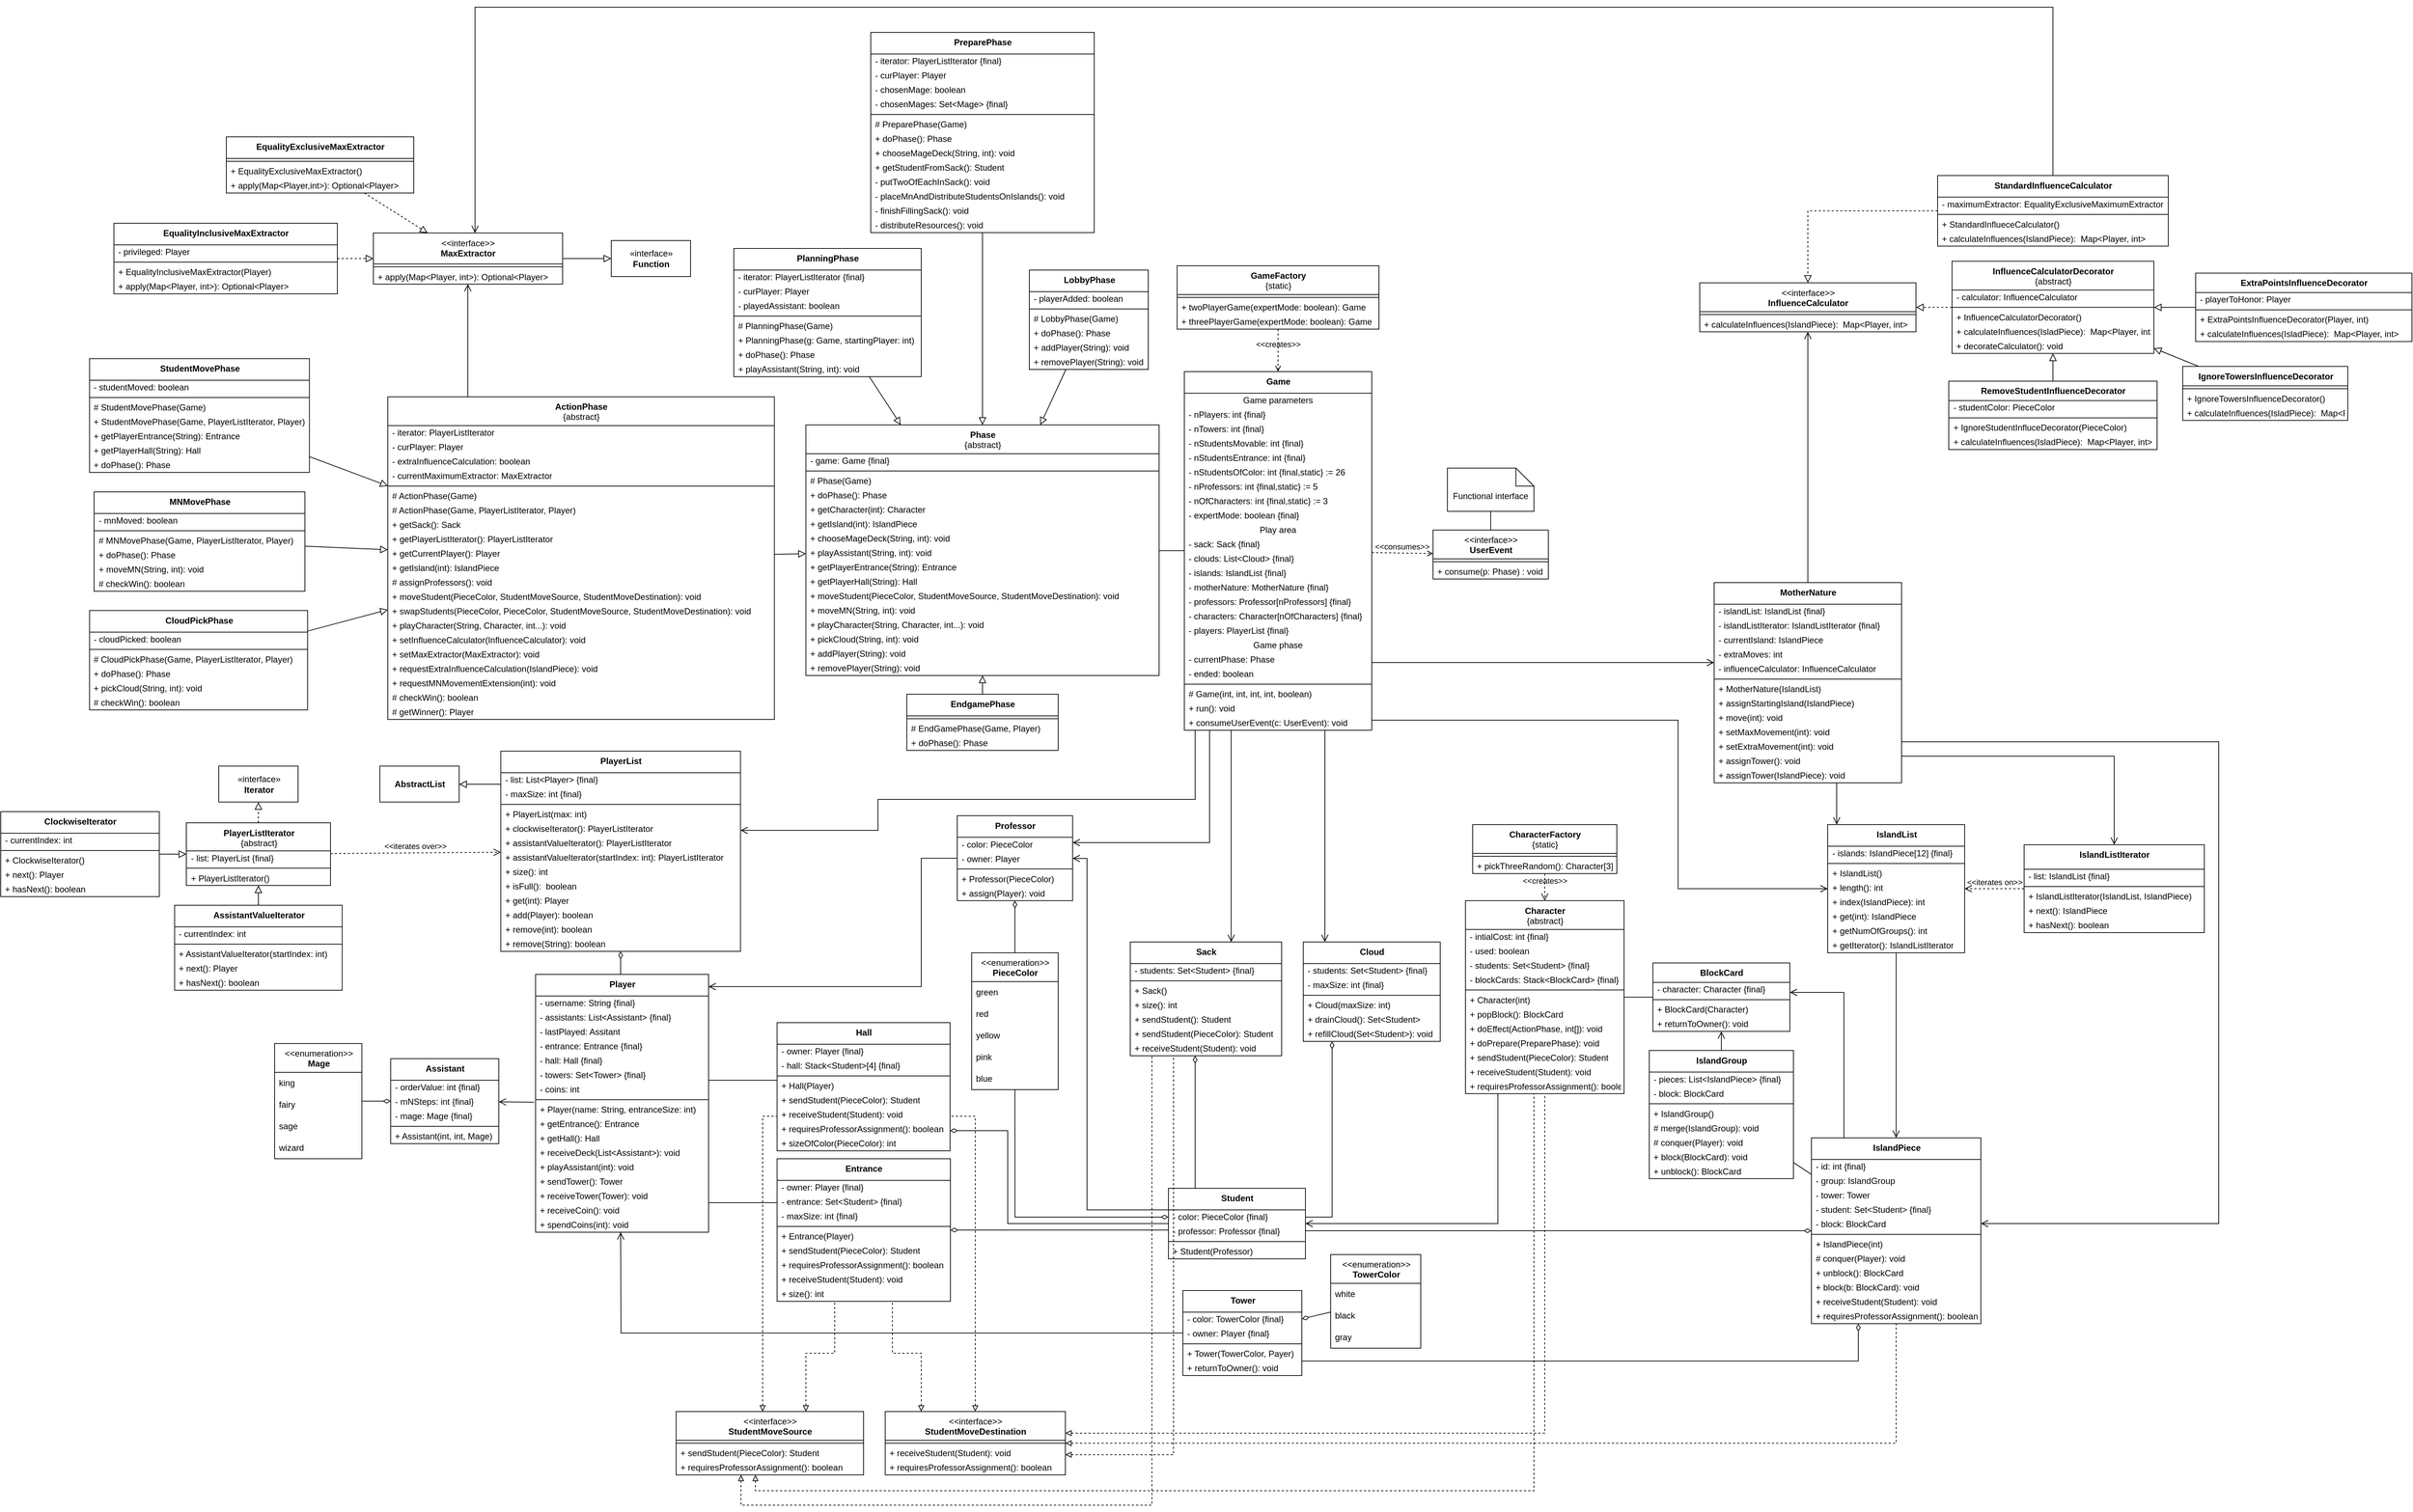 <mxfile version="16.5.1" type="device"><diagram id="3mX0Wvjfgz9ZpQ0WhH0B" name="Page-1"><mxGraphModel dx="3388" dy="1920" grid="1" gridSize="10" guides="1" tooltips="1" connect="1" arrows="1" fold="1" page="1" pageScale="1" pageWidth="1169" pageHeight="827" math="0" shadow="0"><root><mxCell id="0"/><mxCell id="1" parent="0"/><mxCell id="bMFbjBNQTwbFM-yLAVOD-1" value="&lt;b&gt;Game&lt;/b&gt;" style="swimlane;fontStyle=0;align=center;verticalAlign=top;childLayout=stackLayout;horizontal=1;startSize=30;horizontalStack=0;resizeParent=1;resizeParentMax=0;resizeLast=0;collapsible=0;marginBottom=0;html=1;" parent="1" vertex="1"><mxGeometry x="485" y="-294" width="260" height="498" as="geometry"/></mxCell><mxCell id="bMFbjBNQTwbFM-yLAVOD-159" value="Game parameters" style="text;html=1;strokeColor=none;fillColor=none;align=center;verticalAlign=middle;spacingLeft=4;spacingRight=4;overflow=hidden;rotatable=0;points=[[0,0.5],[1,0.5]];portConstraint=eastwest;" parent="bMFbjBNQTwbFM-yLAVOD-1" vertex="1"><mxGeometry y="30" width="260" height="20" as="geometry"/></mxCell><mxCell id="bMFbjBNQTwbFM-yLAVOD-155" value="- nPlayers: int {final}" style="text;html=1;strokeColor=none;fillColor=none;align=left;verticalAlign=middle;spacingLeft=4;spacingRight=4;overflow=hidden;rotatable=0;points=[[0,0.5],[1,0.5]];portConstraint=eastwest;" parent="bMFbjBNQTwbFM-yLAVOD-1" vertex="1"><mxGeometry y="50" width="260" height="20" as="geometry"/></mxCell><mxCell id="bMFbjBNQTwbFM-yLAVOD-8" value="- nTowers: int {final}" style="text;html=1;strokeColor=none;fillColor=none;align=left;verticalAlign=middle;spacingLeft=4;spacingRight=4;overflow=hidden;rotatable=0;points=[[0,0.5],[1,0.5]];portConstraint=eastwest;" parent="bMFbjBNQTwbFM-yLAVOD-1" vertex="1"><mxGeometry y="70" width="260" height="20" as="geometry"/></mxCell><mxCell id="bMFbjBNQTwbFM-yLAVOD-157" value="- nStudentsMovable: int {final}" style="text;html=1;strokeColor=none;fillColor=none;align=left;verticalAlign=middle;spacingLeft=4;spacingRight=4;overflow=hidden;rotatable=0;points=[[0,0.5],[1,0.5]];portConstraint=eastwest;" parent="bMFbjBNQTwbFM-yLAVOD-1" vertex="1"><mxGeometry y="90" width="260" height="20" as="geometry"/></mxCell><mxCell id="bMFbjBNQTwbFM-yLAVOD-156" value="- nStudentsEntrance: int {final}" style="text;html=1;strokeColor=none;fillColor=none;align=left;verticalAlign=middle;spacingLeft=4;spacingRight=4;overflow=hidden;rotatable=0;points=[[0,0.5],[1,0.5]];portConstraint=eastwest;" parent="bMFbjBNQTwbFM-yLAVOD-1" vertex="1"><mxGeometry y="110" width="260" height="20" as="geometry"/></mxCell><mxCell id="8GrhPhTzLJZDnEY6w4F3-33" value="- nStudentsOfColor: int {final,static} := 26" style="text;html=1;strokeColor=none;fillColor=none;align=left;verticalAlign=middle;spacingLeft=4;spacingRight=4;overflow=hidden;rotatable=0;points=[[0,0.5],[1,0.5]];portConstraint=eastwest;" parent="bMFbjBNQTwbFM-yLAVOD-1" vertex="1"><mxGeometry y="130" width="260" height="20" as="geometry"/></mxCell><mxCell id="8GrhPhTzLJZDnEY6w4F3-35" value="- nProfessors: int {final,static} := 5" style="text;html=1;strokeColor=none;fillColor=none;align=left;verticalAlign=middle;spacingLeft=4;spacingRight=4;overflow=hidden;rotatable=0;points=[[0,0.5],[1,0.5]];portConstraint=eastwest;" parent="bMFbjBNQTwbFM-yLAVOD-1" vertex="1"><mxGeometry y="150" width="260" height="20" as="geometry"/></mxCell><mxCell id="8GrhPhTzLJZDnEY6w4F3-34" value="- nOfCharacters: int {final,static} := 3" style="text;html=1;strokeColor=none;fillColor=none;align=left;verticalAlign=middle;spacingLeft=4;spacingRight=4;overflow=hidden;rotatable=0;points=[[0,0.5],[1,0.5]];portConstraint=eastwest;" parent="bMFbjBNQTwbFM-yLAVOD-1" vertex="1"><mxGeometry y="170" width="260" height="20" as="geometry"/></mxCell><mxCell id="1d-FqODqg7gtgGCb6Bdv-68" value="- expertMode: boolean {final}" style="text;html=1;strokeColor=none;fillColor=none;align=left;verticalAlign=middle;spacingLeft=4;spacingRight=4;overflow=hidden;rotatable=0;points=[[0,0.5],[1,0.5]];portConstraint=eastwest;" parent="bMFbjBNQTwbFM-yLAVOD-1" vertex="1"><mxGeometry y="190" width="260" height="20" as="geometry"/></mxCell><mxCell id="bMFbjBNQTwbFM-yLAVOD-200" value="Play area" style="text;html=1;strokeColor=none;fillColor=none;align=center;verticalAlign=middle;spacingLeft=4;spacingRight=4;overflow=hidden;rotatable=0;points=[[0,0.5],[1,0.5]];portConstraint=eastwest;" parent="bMFbjBNQTwbFM-yLAVOD-1" vertex="1"><mxGeometry y="210" width="260" height="20" as="geometry"/></mxCell><mxCell id="bMFbjBNQTwbFM-yLAVOD-202" value="- sack: Sack {final}" style="text;html=1;strokeColor=none;fillColor=none;align=left;verticalAlign=middle;spacingLeft=4;spacingRight=4;overflow=hidden;rotatable=0;points=[[0,0.5],[1,0.5]];portConstraint=eastwest;" parent="bMFbjBNQTwbFM-yLAVOD-1" vertex="1"><mxGeometry y="230" width="260" height="20" as="geometry"/></mxCell><mxCell id="bMFbjBNQTwbFM-yLAVOD-203" value="- clouds: List&amp;lt;Cloud&amp;gt; {final}" style="text;html=1;strokeColor=none;fillColor=none;align=left;verticalAlign=middle;spacingLeft=4;spacingRight=4;overflow=hidden;rotatable=0;points=[[0,0.5],[1,0.5]];portConstraint=eastwest;" parent="bMFbjBNQTwbFM-yLAVOD-1" vertex="1"><mxGeometry y="250" width="260" height="20" as="geometry"/></mxCell><mxCell id="bMFbjBNQTwbFM-yLAVOD-201" value="- islands: IslandList {final}" style="text;html=1;strokeColor=none;fillColor=none;align=left;verticalAlign=middle;spacingLeft=4;spacingRight=4;overflow=hidden;rotatable=0;points=[[0,0.5],[1,0.5]];portConstraint=eastwest;" parent="bMFbjBNQTwbFM-yLAVOD-1" vertex="1"><mxGeometry y="270" width="260" height="20" as="geometry"/></mxCell><mxCell id="bMFbjBNQTwbFM-yLAVOD-3" value="- motherNature: MotherNature {final}" style="text;html=1;strokeColor=none;fillColor=none;align=left;verticalAlign=middle;spacingLeft=4;spacingRight=4;overflow=hidden;rotatable=0;points=[[0,0.5],[1,0.5]];portConstraint=eastwest;" parent="bMFbjBNQTwbFM-yLAVOD-1" vertex="1"><mxGeometry y="290" width="260" height="20" as="geometry"/></mxCell><mxCell id="bMFbjBNQTwbFM-yLAVOD-222" value="- professors: Professor[nProfessors] {final}" style="text;html=1;strokeColor=none;fillColor=none;align=left;verticalAlign=middle;spacingLeft=4;spacingRight=4;overflow=hidden;rotatable=0;points=[[0,0.5],[1,0.5]];portConstraint=eastwest;" parent="bMFbjBNQTwbFM-yLAVOD-1" vertex="1"><mxGeometry y="310" width="260" height="20" as="geometry"/></mxCell><mxCell id="1d-FqODqg7gtgGCb6Bdv-52" value="- characters: Character[nOfCharacters] {final}" style="text;html=1;strokeColor=none;fillColor=none;align=left;verticalAlign=middle;spacingLeft=4;spacingRight=4;overflow=hidden;rotatable=0;points=[[0,0.5],[1,0.5]];portConstraint=eastwest;" parent="bMFbjBNQTwbFM-yLAVOD-1" vertex="1"><mxGeometry y="330" width="260" height="20" as="geometry"/></mxCell><mxCell id="bMFbjBNQTwbFM-yLAVOD-221" value="- players: PlayerList {final}" style="text;html=1;strokeColor=none;fillColor=none;align=left;verticalAlign=middle;spacingLeft=4;spacingRight=4;overflow=hidden;rotatable=0;points=[[0,0.5],[1,0.5]];portConstraint=eastwest;" parent="bMFbjBNQTwbFM-yLAVOD-1" vertex="1"><mxGeometry y="350" width="260" height="20" as="geometry"/></mxCell><mxCell id="bMFbjBNQTwbFM-yLAVOD-176" value="Game phase" style="text;html=1;strokeColor=none;fillColor=none;align=center;verticalAlign=middle;spacingLeft=4;spacingRight=4;overflow=hidden;rotatable=0;points=[[0,0.5],[1,0.5]];portConstraint=eastwest;" parent="bMFbjBNQTwbFM-yLAVOD-1" vertex="1"><mxGeometry y="370" width="260" height="20" as="geometry"/></mxCell><mxCell id="bMFbjBNQTwbFM-yLAVOD-178" value="- currentPhase: Phase" style="text;html=1;strokeColor=none;fillColor=none;align=left;verticalAlign=middle;spacingLeft=4;spacingRight=4;overflow=hidden;rotatable=0;points=[[0,0.5],[1,0.5]];portConstraint=eastwest;" parent="bMFbjBNQTwbFM-yLAVOD-1" vertex="1"><mxGeometry y="390" width="260" height="20" as="geometry"/></mxCell><mxCell id="bMFbjBNQTwbFM-yLAVOD-233" value="- ended: boolean" style="text;html=1;strokeColor=none;fillColor=none;align=left;verticalAlign=middle;spacingLeft=4;spacingRight=4;overflow=hidden;rotatable=0;points=[[0,0.5],[1,0.5]];portConstraint=eastwest;" parent="bMFbjBNQTwbFM-yLAVOD-1" vertex="1"><mxGeometry y="410" width="260" height="20" as="geometry"/></mxCell><mxCell id="bMFbjBNQTwbFM-yLAVOD-6" value="" style="line;strokeWidth=1;fillColor=none;align=left;verticalAlign=middle;spacingTop=-1;spacingLeft=3;spacingRight=3;rotatable=0;labelPosition=right;points=[];portConstraint=eastwest;" parent="bMFbjBNQTwbFM-yLAVOD-1" vertex="1"><mxGeometry y="430" width="260" height="8" as="geometry"/></mxCell><mxCell id="8GrhPhTzLJZDnEY6w4F3-7" value="# Game(int, int, int, int, boolean)" style="text;html=1;strokeColor=none;fillColor=none;align=left;verticalAlign=middle;spacingLeft=4;spacingRight=4;overflow=hidden;rotatable=0;points=[[0,0.5],[1,0.5]];portConstraint=eastwest;" parent="bMFbjBNQTwbFM-yLAVOD-1" vertex="1"><mxGeometry y="438" width="260" height="20" as="geometry"/></mxCell><mxCell id="bMFbjBNQTwbFM-yLAVOD-205" value="+ run(): void" style="text;html=1;strokeColor=none;fillColor=none;align=left;verticalAlign=middle;spacingLeft=4;spacingRight=4;overflow=hidden;rotatable=0;points=[[0,0.5],[1,0.5]];portConstraint=eastwest;" parent="bMFbjBNQTwbFM-yLAVOD-1" vertex="1"><mxGeometry y="458" width="260" height="20" as="geometry"/></mxCell><mxCell id="rU_JzulJKzqOJn-C8kH7-1" value="+ consumeUserEvent(c: UserEvent): void" style="text;html=1;strokeColor=none;fillColor=none;align=left;verticalAlign=middle;spacingLeft=4;spacingRight=4;overflow=hidden;rotatable=0;points=[[0,0.5],[1,0.5]];portConstraint=eastwest;" parent="bMFbjBNQTwbFM-yLAVOD-1" vertex="1"><mxGeometry y="478" width="260" height="20" as="geometry"/></mxCell><mxCell id="bMFbjBNQTwbFM-yLAVOD-9" value="&lt;b&gt;PlayerList&lt;/b&gt;" style="swimlane;fontStyle=0;align=center;verticalAlign=top;childLayout=stackLayout;horizontal=1;startSize=30;horizontalStack=0;resizeParent=1;resizeParentMax=0;resizeLast=0;collapsible=0;marginBottom=0;html=1;" parent="1" vertex="1"><mxGeometry x="-463.25" y="233.0" width="332.5" height="278" as="geometry"/></mxCell><mxCell id="bMFbjBNQTwbFM-yLAVOD-10" value="- list: List&amp;lt;Player&amp;gt; {final}" style="text;html=1;strokeColor=none;fillColor=none;align=left;verticalAlign=middle;spacingLeft=4;spacingRight=4;overflow=hidden;rotatable=0;points=[[0,0.5],[1,0.5]];portConstraint=eastwest;" parent="bMFbjBNQTwbFM-yLAVOD-9" vertex="1"><mxGeometry y="30" width="332.5" height="20" as="geometry"/></mxCell><mxCell id="8GrhPhTzLJZDnEY6w4F3-13" value="- maxSize: int {final}" style="text;html=1;strokeColor=none;fillColor=none;align=left;verticalAlign=middle;spacingLeft=4;spacingRight=4;overflow=hidden;rotatable=0;points=[[0,0.5],[1,0.5]];portConstraint=eastwest;" parent="bMFbjBNQTwbFM-yLAVOD-9" vertex="1"><mxGeometry y="50" width="332.5" height="20" as="geometry"/></mxCell><mxCell id="bMFbjBNQTwbFM-yLAVOD-13" value="" style="line;strokeWidth=1;fillColor=none;align=left;verticalAlign=middle;spacingTop=-1;spacingLeft=3;spacingRight=3;rotatable=0;labelPosition=right;points=[];portConstraint=eastwest;" parent="bMFbjBNQTwbFM-yLAVOD-9" vertex="1"><mxGeometry y="70" width="332.5" height="8" as="geometry"/></mxCell><mxCell id="8GrhPhTzLJZDnEY6w4F3-12" value="+ PlayerList(max: int)" style="text;html=1;strokeColor=none;fillColor=none;align=left;verticalAlign=middle;spacingLeft=4;spacingRight=4;overflow=hidden;rotatable=0;points=[[0,0.5],[1,0.5]];portConstraint=eastwest;" parent="bMFbjBNQTwbFM-yLAVOD-9" vertex="1"><mxGeometry y="78" width="332.5" height="20" as="geometry"/></mxCell><mxCell id="1d-FqODqg7gtgGCb6Bdv-100" value="+ clockwiseIterator(): PlayerListIterator" style="text;html=1;strokeColor=none;fillColor=none;align=left;verticalAlign=middle;spacingLeft=4;spacingRight=4;overflow=hidden;rotatable=0;points=[[0,0.5],[1,0.5]];portConstraint=eastwest;" parent="bMFbjBNQTwbFM-yLAVOD-9" vertex="1"><mxGeometry y="98" width="332.5" height="20" as="geometry"/></mxCell><mxCell id="1d-FqODqg7gtgGCb6Bdv-101" value="+ assistantValueIterator(): PlayerListIterator" style="text;html=1;strokeColor=none;fillColor=none;align=left;verticalAlign=middle;spacingLeft=4;spacingRight=4;overflow=hidden;rotatable=0;points=[[0,0.5],[1,0.5]];portConstraint=eastwest;" parent="bMFbjBNQTwbFM-yLAVOD-9" vertex="1"><mxGeometry y="118" width="332.5" height="20" as="geometry"/></mxCell><mxCell id="8GrhPhTzLJZDnEY6w4F3-38" value="+ assistantValueIterator(startIndex: int): PlayerListIterator" style="text;html=1;strokeColor=none;fillColor=none;align=left;verticalAlign=middle;spacingLeft=4;spacingRight=4;overflow=hidden;rotatable=0;points=[[0,0.5],[1,0.5]];portConstraint=eastwest;" parent="bMFbjBNQTwbFM-yLAVOD-9" vertex="1"><mxGeometry y="138" width="332.5" height="20" as="geometry"/></mxCell><mxCell id="8GrhPhTzLJZDnEY6w4F3-25" value="+ size(): int" style="text;html=1;strokeColor=none;fillColor=none;align=left;verticalAlign=middle;spacingLeft=4;spacingRight=4;overflow=hidden;rotatable=0;points=[[0,0.5],[1,0.5]];portConstraint=eastwest;" parent="bMFbjBNQTwbFM-yLAVOD-9" vertex="1"><mxGeometry y="158" width="332.5" height="20" as="geometry"/></mxCell><mxCell id="8GrhPhTzLJZDnEY6w4F3-1" value="+ isFull():&amp;nbsp; boolean" style="text;html=1;strokeColor=none;fillColor=none;align=left;verticalAlign=middle;spacingLeft=4;spacingRight=4;overflow=hidden;rotatable=0;points=[[0,0.5],[1,0.5]];portConstraint=eastwest;" parent="bMFbjBNQTwbFM-yLAVOD-9" vertex="1"><mxGeometry y="178" width="332.5" height="20" as="geometry"/></mxCell><mxCell id="0cbURLDjmFHLHYf5UDZh-11" value="+ get(int): Player" style="text;html=1;strokeColor=none;fillColor=none;align=left;verticalAlign=middle;spacingLeft=4;spacingRight=4;overflow=hidden;rotatable=0;points=[[0,0.5],[1,0.5]];portConstraint=eastwest;" vertex="1" parent="bMFbjBNQTwbFM-yLAVOD-9"><mxGeometry y="198" width="332.5" height="20" as="geometry"/></mxCell><mxCell id="1d-FqODqg7gtgGCb6Bdv-102" value="+ add(Player): boolean" style="text;html=1;strokeColor=none;fillColor=none;align=left;verticalAlign=middle;spacingLeft=4;spacingRight=4;overflow=hidden;rotatable=0;points=[[0,0.5],[1,0.5]];portConstraint=eastwest;" parent="bMFbjBNQTwbFM-yLAVOD-9" vertex="1"><mxGeometry y="218" width="332.5" height="20" as="geometry"/></mxCell><mxCell id="1d-FqODqg7gtgGCb6Bdv-103" value="+ remove(int): boolean" style="text;html=1;strokeColor=none;fillColor=none;align=left;verticalAlign=middle;spacingLeft=4;spacingRight=4;overflow=hidden;rotatable=0;points=[[0,0.5],[1,0.5]];portConstraint=eastwest;" parent="bMFbjBNQTwbFM-yLAVOD-9" vertex="1"><mxGeometry y="238" width="332.5" height="20" as="geometry"/></mxCell><mxCell id="0cbURLDjmFHLHYf5UDZh-14" value="+ remove(String): boolean" style="text;html=1;strokeColor=none;fillColor=none;align=left;verticalAlign=middle;spacingLeft=4;spacingRight=4;overflow=hidden;rotatable=0;points=[[0,0.5],[1,0.5]];portConstraint=eastwest;" vertex="1" parent="bMFbjBNQTwbFM-yLAVOD-9"><mxGeometry y="258" width="332.5" height="20" as="geometry"/></mxCell><mxCell id="bMFbjBNQTwbFM-yLAVOD-16" value="&lt;b&gt;Player&lt;/b&gt;" style="swimlane;fontStyle=0;align=center;verticalAlign=top;childLayout=stackLayout;horizontal=1;startSize=30;horizontalStack=0;resizeParent=1;resizeParentMax=0;resizeLast=0;collapsible=0;marginBottom=0;html=1;" parent="1" vertex="1"><mxGeometry x="-415" y="543" width="240" height="358" as="geometry"/></mxCell><mxCell id="bMFbjBNQTwbFM-yLAVOD-17" value="- username: String {final}" style="text;html=1;strokeColor=none;fillColor=none;align=left;verticalAlign=middle;spacingLeft=4;spacingRight=4;overflow=hidden;rotatable=0;points=[[0,0.5],[1,0.5]];portConstraint=eastwest;" parent="bMFbjBNQTwbFM-yLAVOD-16" vertex="1"><mxGeometry y="30" width="240" height="20" as="geometry"/></mxCell><mxCell id="bMFbjBNQTwbFM-yLAVOD-126" value="- assistants: List&amp;lt;Assistant&amp;gt; {final}" style="text;html=1;strokeColor=none;fillColor=none;align=left;verticalAlign=middle;spacingLeft=4;spacingRight=4;overflow=hidden;rotatable=0;points=[[0,0.5],[1,0.5]];portConstraint=eastwest;" parent="bMFbjBNQTwbFM-yLAVOD-16" vertex="1"><mxGeometry y="50" width="240" height="20" as="geometry"/></mxCell><mxCell id="bMFbjBNQTwbFM-yLAVOD-127" value="- lastPlayed: Assitant" style="text;html=1;strokeColor=none;fillColor=none;align=left;verticalAlign=middle;spacingLeft=4;spacingRight=4;overflow=hidden;rotatable=0;points=[[0,0.5],[1,0.5]];portConstraint=eastwest;" parent="bMFbjBNQTwbFM-yLAVOD-16" vertex="1"><mxGeometry y="70" width="240" height="20" as="geometry"/></mxCell><mxCell id="bMFbjBNQTwbFM-yLAVOD-25" value="- entrance: Entrance {final}" style="text;html=1;strokeColor=none;fillColor=none;align=left;verticalAlign=middle;spacingLeft=4;spacingRight=4;overflow=hidden;rotatable=0;points=[[0,0.5],[1,0.5]];portConstraint=eastwest;" parent="bMFbjBNQTwbFM-yLAVOD-16" vertex="1"><mxGeometry y="90" width="240" height="20" as="geometry"/></mxCell><mxCell id="bMFbjBNQTwbFM-yLAVOD-29" value="- hall: Hall {final}" style="text;html=1;strokeColor=none;fillColor=none;align=left;verticalAlign=middle;spacingLeft=4;spacingRight=4;overflow=hidden;rotatable=0;points=[[0,0.5],[1,0.5]];portConstraint=eastwest;" parent="bMFbjBNQTwbFM-yLAVOD-16" vertex="1"><mxGeometry y="110" width="240" height="20" as="geometry"/></mxCell><mxCell id="bMFbjBNQTwbFM-yLAVOD-55" value="- towers: Set&amp;lt;Tower&amp;gt; {final}" style="text;html=1;strokeColor=none;fillColor=none;align=left;verticalAlign=middle;spacingLeft=4;spacingRight=4;overflow=hidden;rotatable=0;points=[[0,0.5],[1,0.5]];portConstraint=eastwest;" parent="bMFbjBNQTwbFM-yLAVOD-16" vertex="1"><mxGeometry y="130" width="240" height="20" as="geometry"/></mxCell><mxCell id="1d-FqODqg7gtgGCb6Bdv-69" value="- coins: int" style="text;html=1;strokeColor=none;fillColor=none;align=left;verticalAlign=middle;spacingLeft=4;spacingRight=4;overflow=hidden;rotatable=0;points=[[0,0.5],[1,0.5]];portConstraint=eastwest;" parent="bMFbjBNQTwbFM-yLAVOD-16" vertex="1"><mxGeometry y="150" width="240" height="20" as="geometry"/></mxCell><mxCell id="bMFbjBNQTwbFM-yLAVOD-20" value="" style="line;strokeWidth=1;fillColor=none;align=left;verticalAlign=middle;spacingTop=-1;spacingLeft=3;spacingRight=3;rotatable=0;labelPosition=right;points=[];portConstraint=eastwest;" parent="bMFbjBNQTwbFM-yLAVOD-16" vertex="1"><mxGeometry y="170" width="240" height="8" as="geometry"/></mxCell><mxCell id="8GrhPhTzLJZDnEY6w4F3-17" value="+ Player(name: String, entranceSize: int)" style="text;html=1;strokeColor=none;fillColor=none;align=left;verticalAlign=middle;spacingLeft=4;spacingRight=4;overflow=hidden;rotatable=0;points=[[0,0.5],[1,0.5]];portConstraint=eastwest;" parent="bMFbjBNQTwbFM-yLAVOD-16" vertex="1"><mxGeometry y="178" width="240" height="20" as="geometry"/></mxCell><mxCell id="rFufyTHQqGgmALWOxQAd-60" value="+ getEntrance(): Entrance" style="text;html=1;strokeColor=none;fillColor=none;align=left;verticalAlign=middle;spacingLeft=4;spacingRight=4;overflow=hidden;rotatable=0;points=[[0,0.5],[1,0.5]];portConstraint=eastwest;" parent="bMFbjBNQTwbFM-yLAVOD-16" vertex="1"><mxGeometry y="198" width="240" height="20" as="geometry"/></mxCell><mxCell id="rFufyTHQqGgmALWOxQAd-59" value="+ getHall(): Hall" style="text;html=1;strokeColor=none;fillColor=none;align=left;verticalAlign=middle;spacingLeft=4;spacingRight=4;overflow=hidden;rotatable=0;points=[[0,0.5],[1,0.5]];portConstraint=eastwest;" parent="bMFbjBNQTwbFM-yLAVOD-16" vertex="1"><mxGeometry y="218" width="240" height="20" as="geometry"/></mxCell><mxCell id="8GrhPhTzLJZDnEY6w4F3-44" value="+ receiveDeck(List&amp;lt;Assistant&amp;gt;): void" style="text;html=1;strokeColor=none;fillColor=none;align=left;verticalAlign=middle;spacingLeft=4;spacingRight=4;overflow=hidden;rotatable=0;points=[[0,0.5],[1,0.5]];portConstraint=eastwest;" parent="bMFbjBNQTwbFM-yLAVOD-16" vertex="1"><mxGeometry y="238" width="240" height="20" as="geometry"/></mxCell><mxCell id="1d-FqODqg7gtgGCb6Bdv-80" value="+ playAssistant(int): void" style="text;html=1;strokeColor=none;fillColor=none;align=left;verticalAlign=middle;spacingLeft=4;spacingRight=4;overflow=hidden;rotatable=0;points=[[0,0.5],[1,0.5]];portConstraint=eastwest;" parent="bMFbjBNQTwbFM-yLAVOD-16" vertex="1"><mxGeometry y="258" width="240" height="20" as="geometry"/></mxCell><mxCell id="1d-FqODqg7gtgGCb6Bdv-96" value="+ sendTower(): Tower" style="text;html=1;strokeColor=none;fillColor=none;align=left;verticalAlign=middle;spacingLeft=4;spacingRight=4;overflow=hidden;rotatable=0;points=[[0,0.5],[1,0.5]];portConstraint=eastwest;" parent="bMFbjBNQTwbFM-yLAVOD-16" vertex="1"><mxGeometry y="278" width="240" height="20" as="geometry"/></mxCell><mxCell id="rFufyTHQqGgmALWOxQAd-86" value="+ receiveTower(Tower): void" style="text;html=1;strokeColor=none;fillColor=none;align=left;verticalAlign=middle;spacingLeft=4;spacingRight=4;overflow=hidden;rotatable=0;points=[[0,0.5],[1,0.5]];portConstraint=eastwest;" parent="bMFbjBNQTwbFM-yLAVOD-16" vertex="1"><mxGeometry y="298" width="240" height="20" as="geometry"/></mxCell><mxCell id="8GrhPhTzLJZDnEY6w4F3-67" value="+ receiveCoin(): void" style="text;html=1;strokeColor=none;fillColor=none;align=left;verticalAlign=middle;spacingLeft=4;spacingRight=4;overflow=hidden;rotatable=0;points=[[0,0.5],[1,0.5]];portConstraint=eastwest;" parent="bMFbjBNQTwbFM-yLAVOD-16" vertex="1"><mxGeometry y="318" width="240" height="20" as="geometry"/></mxCell><mxCell id="8GrhPhTzLJZDnEY6w4F3-68" value="+ spendCoins(int): void" style="text;html=1;strokeColor=none;fillColor=none;align=left;verticalAlign=middle;spacingLeft=4;spacingRight=4;overflow=hidden;rotatable=0;points=[[0,0.5],[1,0.5]];portConstraint=eastwest;" parent="bMFbjBNQTwbFM-yLAVOD-16" vertex="1"><mxGeometry y="338" width="240" height="20" as="geometry"/></mxCell><mxCell id="bMFbjBNQTwbFM-yLAVOD-30" value="&amp;lt;&amp;lt;enumeration&amp;gt;&amp;gt;&lt;br&gt;&lt;b&gt;PieceColor&lt;/b&gt;" style="swimlane;fontStyle=0;align=center;verticalAlign=top;childLayout=stackLayout;horizontal=1;startSize=40;horizontalStack=0;resizeParent=1;resizeParentMax=0;resizeLast=0;collapsible=0;marginBottom=0;html=1;" parent="1" vertex="1"><mxGeometry x="190" y="513" width="120" height="190" as="geometry"/></mxCell><mxCell id="bMFbjBNQTwbFM-yLAVOD-31" value="green" style="text;html=1;strokeColor=none;fillColor=none;align=left;verticalAlign=middle;spacingLeft=4;spacingRight=4;overflow=hidden;rotatable=0;points=[[0,0.5],[1,0.5]];portConstraint=eastwest;" parent="bMFbjBNQTwbFM-yLAVOD-30" vertex="1"><mxGeometry y="40" width="120" height="30" as="geometry"/></mxCell><mxCell id="bMFbjBNQTwbFM-yLAVOD-32" value="red" style="text;html=1;strokeColor=none;fillColor=none;align=left;verticalAlign=middle;spacingLeft=4;spacingRight=4;overflow=hidden;rotatable=0;points=[[0,0.5],[1,0.5]];portConstraint=eastwest;" parent="bMFbjBNQTwbFM-yLAVOD-30" vertex="1"><mxGeometry y="70" width="120" height="30" as="geometry"/></mxCell><mxCell id="bMFbjBNQTwbFM-yLAVOD-33" value="yellow" style="text;html=1;strokeColor=none;fillColor=none;align=left;verticalAlign=middle;spacingLeft=4;spacingRight=4;overflow=hidden;rotatable=0;points=[[0,0.5],[1,0.5]];portConstraint=eastwest;" parent="bMFbjBNQTwbFM-yLAVOD-30" vertex="1"><mxGeometry y="100" width="120" height="30" as="geometry"/></mxCell><mxCell id="bMFbjBNQTwbFM-yLAVOD-34" value="pink" style="text;html=1;strokeColor=none;fillColor=none;align=left;verticalAlign=middle;spacingLeft=4;spacingRight=4;overflow=hidden;rotatable=0;points=[[0,0.5],[1,0.5]];portConstraint=eastwest;" parent="bMFbjBNQTwbFM-yLAVOD-30" vertex="1"><mxGeometry y="130" width="120" height="30" as="geometry"/></mxCell><mxCell id="bMFbjBNQTwbFM-yLAVOD-35" value="blue" style="text;html=1;strokeColor=none;fillColor=none;align=left;verticalAlign=middle;spacingLeft=4;spacingRight=4;overflow=hidden;rotatable=0;points=[[0,0.5],[1,0.5]];portConstraint=eastwest;" parent="bMFbjBNQTwbFM-yLAVOD-30" vertex="1"><mxGeometry y="160" width="120" height="30" as="geometry"/></mxCell><mxCell id="bMFbjBNQTwbFM-yLAVOD-36" value="&amp;lt;&amp;lt;enumeration&amp;gt;&amp;gt;&lt;br&gt;&lt;b&gt;TowerColor&lt;/b&gt;" style="swimlane;fontStyle=0;align=center;verticalAlign=top;childLayout=stackLayout;horizontal=1;startSize=40;horizontalStack=0;resizeParent=1;resizeParentMax=0;resizeLast=0;collapsible=0;marginBottom=0;html=1;" parent="1" vertex="1"><mxGeometry x="688" y="932" width="125" height="130" as="geometry"/></mxCell><mxCell id="bMFbjBNQTwbFM-yLAVOD-37" value="white" style="text;html=1;strokeColor=none;fillColor=none;align=left;verticalAlign=middle;spacingLeft=4;spacingRight=4;overflow=hidden;rotatable=0;points=[[0,0.5],[1,0.5]];portConstraint=eastwest;" parent="bMFbjBNQTwbFM-yLAVOD-36" vertex="1"><mxGeometry y="40" width="125" height="30" as="geometry"/></mxCell><mxCell id="bMFbjBNQTwbFM-yLAVOD-38" value="black" style="text;html=1;strokeColor=none;fillColor=none;align=left;verticalAlign=middle;spacingLeft=4;spacingRight=4;overflow=hidden;rotatable=0;points=[[0,0.5],[1,0.5]];portConstraint=eastwest;" parent="bMFbjBNQTwbFM-yLAVOD-36" vertex="1"><mxGeometry y="70" width="125" height="30" as="geometry"/></mxCell><mxCell id="bMFbjBNQTwbFM-yLAVOD-39" value="gray" style="text;html=1;strokeColor=none;fillColor=none;align=left;verticalAlign=middle;spacingLeft=4;spacingRight=4;overflow=hidden;rotatable=0;points=[[0,0.5],[1,0.5]];portConstraint=eastwest;" parent="bMFbjBNQTwbFM-yLAVOD-36" vertex="1"><mxGeometry y="100" width="125" height="30" as="geometry"/></mxCell><mxCell id="bMFbjBNQTwbFM-yLAVOD-57" value="&lt;b&gt;Student&lt;/b&gt;" style="swimlane;fontStyle=0;align=center;verticalAlign=top;childLayout=stackLayout;horizontal=1;startSize=30;horizontalStack=0;resizeParent=1;resizeParentMax=0;resizeLast=0;collapsible=0;marginBottom=0;html=1;" parent="1" vertex="1"><mxGeometry x="463" y="840" width="190" height="98" as="geometry"/></mxCell><mxCell id="bMFbjBNQTwbFM-yLAVOD-58" value="- color: PieceColor {final}" style="text;html=1;strokeColor=none;fillColor=none;align=left;verticalAlign=middle;spacingLeft=4;spacingRight=4;overflow=hidden;rotatable=0;points=[[0,0.5],[1,0.5]];portConstraint=eastwest;" parent="bMFbjBNQTwbFM-yLAVOD-57" vertex="1"><mxGeometry y="30" width="190" height="20" as="geometry"/></mxCell><mxCell id="rFufyTHQqGgmALWOxQAd-87" value="- professor: Professor {final}" style="text;html=1;strokeColor=none;fillColor=none;align=left;verticalAlign=middle;spacingLeft=4;spacingRight=4;overflow=hidden;rotatable=0;points=[[0,0.5],[1,0.5]];portConstraint=eastwest;" parent="bMFbjBNQTwbFM-yLAVOD-57" vertex="1"><mxGeometry y="50" width="190" height="20" as="geometry"/></mxCell><mxCell id="bMFbjBNQTwbFM-yLAVOD-60" value="" style="line;strokeWidth=1;fillColor=none;align=left;verticalAlign=middle;spacingTop=-1;spacingLeft=3;spacingRight=3;rotatable=0;labelPosition=right;points=[];portConstraint=eastwest;" parent="bMFbjBNQTwbFM-yLAVOD-57" vertex="1"><mxGeometry y="70" width="190" height="8" as="geometry"/></mxCell><mxCell id="8GrhPhTzLJZDnEY6w4F3-5" value="+ Student(Professor)" style="text;html=1;strokeColor=none;fillColor=none;align=left;verticalAlign=middle;spacingLeft=4;spacingRight=4;overflow=hidden;rotatable=0;points=[[0,0.5],[1,0.5]];portConstraint=eastwest;" parent="bMFbjBNQTwbFM-yLAVOD-57" vertex="1"><mxGeometry y="78" width="190" height="20" as="geometry"/></mxCell><mxCell id="bMFbjBNQTwbFM-yLAVOD-62" value="&lt;b&gt;Professor&lt;/b&gt;" style="swimlane;fontStyle=0;align=center;verticalAlign=top;childLayout=stackLayout;horizontal=1;startSize=30;horizontalStack=0;resizeParent=1;resizeParentMax=0;resizeLast=0;collapsible=0;marginBottom=0;html=1;" parent="1" vertex="1"><mxGeometry x="170" y="322.68" width="160" height="118" as="geometry"/></mxCell><mxCell id="bMFbjBNQTwbFM-yLAVOD-63" value="- color: PieceColor" style="text;html=1;strokeColor=none;fillColor=none;align=left;verticalAlign=middle;spacingLeft=4;spacingRight=4;overflow=hidden;rotatable=0;points=[[0,0.5],[1,0.5]];portConstraint=eastwest;" parent="bMFbjBNQTwbFM-yLAVOD-62" vertex="1"><mxGeometry y="30" width="160" height="20" as="geometry"/></mxCell><mxCell id="3AB6Kf-fk-8zic07rjAa-1" value="- owner: Player" style="text;html=1;strokeColor=none;fillColor=none;align=left;verticalAlign=middle;spacingLeft=4;spacingRight=4;overflow=hidden;rotatable=0;points=[[0,0.5],[1,0.5]];portConstraint=eastwest;" parent="bMFbjBNQTwbFM-yLAVOD-62" vertex="1"><mxGeometry y="50" width="160" height="20" as="geometry"/></mxCell><mxCell id="bMFbjBNQTwbFM-yLAVOD-64" value="" style="line;strokeWidth=1;fillColor=none;align=left;verticalAlign=middle;spacingTop=-1;spacingLeft=3;spacingRight=3;rotatable=0;labelPosition=right;points=[];portConstraint=eastwest;" parent="bMFbjBNQTwbFM-yLAVOD-62" vertex="1"><mxGeometry y="70" width="160" height="8" as="geometry"/></mxCell><mxCell id="8GrhPhTzLJZDnEY6w4F3-6" value="+ Professor(PieceColor)" style="text;html=1;strokeColor=none;fillColor=none;align=left;verticalAlign=middle;spacingLeft=4;spacingRight=4;overflow=hidden;rotatable=0;points=[[0,0.5],[1,0.5]];portConstraint=eastwest;" parent="bMFbjBNQTwbFM-yLAVOD-62" vertex="1"><mxGeometry y="78" width="160" height="20" as="geometry"/></mxCell><mxCell id="8GrhPhTzLJZDnEY6w4F3-11" value="+ assign(Player): void" style="text;html=1;strokeColor=none;fillColor=none;align=left;verticalAlign=middle;spacingLeft=4;spacingRight=4;overflow=hidden;rotatable=0;points=[[0,0.5],[1,0.5]];portConstraint=eastwest;" parent="bMFbjBNQTwbFM-yLAVOD-62" vertex="1"><mxGeometry y="98" width="160" height="20" as="geometry"/></mxCell><mxCell id="bMFbjBNQTwbFM-yLAVOD-65" value="&lt;b&gt;Tower&lt;/b&gt;" style="swimlane;fontStyle=0;align=center;verticalAlign=top;childLayout=stackLayout;horizontal=1;startSize=30;horizontalStack=0;resizeParent=1;resizeParentMax=0;resizeLast=0;collapsible=0;marginBottom=0;html=1;" parent="1" vertex="1"><mxGeometry x="483" y="982" width="165" height="118" as="geometry"/></mxCell><mxCell id="bMFbjBNQTwbFM-yLAVOD-66" value="- color: TowerColor {final}" style="text;html=1;strokeColor=none;fillColor=none;align=left;verticalAlign=middle;spacingLeft=4;spacingRight=4;overflow=hidden;rotatable=0;points=[[0,0.5],[1,0.5]];portConstraint=eastwest;" parent="bMFbjBNQTwbFM-yLAVOD-65" vertex="1"><mxGeometry y="30" width="165" height="20" as="geometry"/></mxCell><mxCell id="1d-FqODqg7gtgGCb6Bdv-95" value="- owner: Player {final}" style="text;html=1;strokeColor=none;fillColor=none;align=left;verticalAlign=middle;spacingLeft=4;spacingRight=4;overflow=hidden;rotatable=0;points=[[0,0.5],[1,0.5]];portConstraint=eastwest;" parent="bMFbjBNQTwbFM-yLAVOD-65" vertex="1"><mxGeometry y="50" width="165" height="20" as="geometry"/></mxCell><mxCell id="bMFbjBNQTwbFM-yLAVOD-67" value="" style="line;strokeWidth=1;fillColor=none;align=left;verticalAlign=middle;spacingTop=-1;spacingLeft=3;spacingRight=3;rotatable=0;labelPosition=right;points=[];portConstraint=eastwest;" parent="bMFbjBNQTwbFM-yLAVOD-65" vertex="1"><mxGeometry y="70" width="165" height="8" as="geometry"/></mxCell><mxCell id="8GrhPhTzLJZDnEY6w4F3-19" value="+ Tower(TowerColor, Payer)" style="text;html=1;strokeColor=none;fillColor=none;align=left;verticalAlign=middle;spacingLeft=4;spacingRight=4;overflow=hidden;rotatable=0;points=[[0,0.5],[1,0.5]];portConstraint=eastwest;" parent="bMFbjBNQTwbFM-yLAVOD-65" vertex="1"><mxGeometry y="78" width="165" height="20" as="geometry"/></mxCell><mxCell id="8GrhPhTzLJZDnEY6w4F3-20" value="+ returnToOwner(): void" style="text;html=1;strokeColor=none;fillColor=none;align=left;verticalAlign=middle;spacingLeft=4;spacingRight=4;overflow=hidden;rotatable=0;points=[[0,0.5],[1,0.5]];portConstraint=eastwest;" parent="bMFbjBNQTwbFM-yLAVOD-65" vertex="1"><mxGeometry y="98" width="165" height="20" as="geometry"/></mxCell><mxCell id="bMFbjBNQTwbFM-yLAVOD-95" value="&lt;b&gt;IslandPiece&lt;/b&gt;" style="swimlane;fontStyle=0;align=center;verticalAlign=top;childLayout=stackLayout;horizontal=1;startSize=30;horizontalStack=0;resizeParent=1;resizeParentMax=0;resizeLast=0;collapsible=0;marginBottom=0;html=1;" parent="1" vertex="1"><mxGeometry x="1355" y="770" width="235" height="258" as="geometry"/></mxCell><mxCell id="bMFbjBNQTwbFM-yLAVOD-97" value="- id: int {final}" style="text;html=1;strokeColor=none;fillColor=none;align=left;verticalAlign=middle;spacingLeft=4;spacingRight=4;overflow=hidden;rotatable=0;points=[[0,0.5],[1,0.5]];portConstraint=eastwest;" parent="bMFbjBNQTwbFM-yLAVOD-95" vertex="1"><mxGeometry y="30" width="235" height="20" as="geometry"/></mxCell><mxCell id="C4VokmcCnN348aiJrLa1-2" value="- group: IslandGroup" style="text;html=1;strokeColor=none;fillColor=none;align=left;verticalAlign=middle;spacingLeft=4;spacingRight=4;overflow=hidden;rotatable=0;points=[[0,0.5],[1,0.5]];portConstraint=eastwest;" parent="bMFbjBNQTwbFM-yLAVOD-95" vertex="1"><mxGeometry y="50" width="235" height="20" as="geometry"/></mxCell><mxCell id="bMFbjBNQTwbFM-yLAVOD-111" value="- tower: Tower" style="text;html=1;strokeColor=none;fillColor=none;align=left;verticalAlign=middle;spacingLeft=4;spacingRight=4;overflow=hidden;rotatable=0;points=[[0,0.5],[1,0.5]];portConstraint=eastwest;" parent="bMFbjBNQTwbFM-yLAVOD-95" vertex="1"><mxGeometry y="70" width="235" height="20" as="geometry"/></mxCell><mxCell id="bMFbjBNQTwbFM-yLAVOD-112" value="- student: Set&amp;lt;Student&amp;gt; {final}" style="text;html=1;strokeColor=none;fillColor=none;align=left;verticalAlign=middle;spacingLeft=4;spacingRight=4;overflow=hidden;rotatable=0;points=[[0,0.5],[1,0.5]];portConstraint=eastwest;" parent="bMFbjBNQTwbFM-yLAVOD-95" vertex="1"><mxGeometry y="90" width="235" height="20" as="geometry"/></mxCell><mxCell id="CLJwn7Q7ZXfEqnbzME-K-9" value="- block: BlockCard" style="text;html=1;strokeColor=none;fillColor=none;align=left;verticalAlign=middle;spacingLeft=4;spacingRight=4;overflow=hidden;rotatable=0;points=[[0,0.5],[1,0.5]];portConstraint=eastwest;" parent="bMFbjBNQTwbFM-yLAVOD-95" vertex="1"><mxGeometry y="110" width="235" height="20" as="geometry"/></mxCell><mxCell id="bMFbjBNQTwbFM-yLAVOD-100" value="" style="line;strokeWidth=1;fillColor=none;align=left;verticalAlign=middle;spacingTop=-1;spacingLeft=3;spacingRight=3;rotatable=0;labelPosition=right;points=[];portConstraint=eastwest;" parent="bMFbjBNQTwbFM-yLAVOD-95" vertex="1"><mxGeometry y="130" width="235" height="8" as="geometry"/></mxCell><mxCell id="CLJwn7Q7ZXfEqnbzME-K-7" value="+ IslandPiece(int)" style="text;html=1;strokeColor=none;fillColor=none;align=left;verticalAlign=middle;spacingLeft=4;spacingRight=4;overflow=hidden;rotatable=0;points=[[0,0.5],[1,0.5]];portConstraint=eastwest;" parent="bMFbjBNQTwbFM-yLAVOD-95" vertex="1"><mxGeometry y="138" width="235" height="20" as="geometry"/></mxCell><mxCell id="C4VokmcCnN348aiJrLa1-5" value="# conquer(Player): void" style="text;html=1;strokeColor=none;fillColor=none;align=left;verticalAlign=middle;spacingLeft=4;spacingRight=4;overflow=hidden;rotatable=0;points=[[0,0.5],[1,0.5]];portConstraint=eastwest;" parent="bMFbjBNQTwbFM-yLAVOD-95" vertex="1"><mxGeometry y="158" width="235" height="20" as="geometry"/></mxCell><mxCell id="C4VokmcCnN348aiJrLa1-4" value="+ unblock(): BlockCard" style="text;html=1;strokeColor=none;fillColor=none;align=left;verticalAlign=middle;spacingLeft=4;spacingRight=4;overflow=hidden;rotatable=0;points=[[0,0.5],[1,0.5]];portConstraint=eastwest;" parent="bMFbjBNQTwbFM-yLAVOD-95" vertex="1"><mxGeometry y="178" width="235" height="20" as="geometry"/></mxCell><mxCell id="C4VokmcCnN348aiJrLa1-3" value="+ block(b: BlockCard): void" style="text;html=1;strokeColor=none;fillColor=none;align=left;verticalAlign=middle;spacingLeft=4;spacingRight=4;overflow=hidden;rotatable=0;points=[[0,0.5],[1,0.5]];portConstraint=eastwest;" parent="bMFbjBNQTwbFM-yLAVOD-95" vertex="1"><mxGeometry y="198" width="235" height="20" as="geometry"/></mxCell><mxCell id="rFufyTHQqGgmALWOxQAd-44" value="+ receiveStudent(Student): void" style="text;html=1;strokeColor=none;fillColor=none;align=left;verticalAlign=middle;spacingLeft=4;spacingRight=4;overflow=hidden;rotatable=0;points=[[0,0.5],[1,0.5]];portConstraint=eastwest;" parent="bMFbjBNQTwbFM-yLAVOD-95" vertex="1"><mxGeometry y="218" width="235" height="20" as="geometry"/></mxCell><mxCell id="0cbURLDjmFHLHYf5UDZh-9" value="+ requiresProfessorAssignment(): boolean" style="text;html=1;strokeColor=none;fillColor=none;align=left;verticalAlign=middle;spacingLeft=4;spacingRight=4;overflow=hidden;rotatable=0;points=[[0,0.5],[1,0.5]];portConstraint=eastwest;" vertex="1" parent="bMFbjBNQTwbFM-yLAVOD-95"><mxGeometry y="238" width="235" height="20" as="geometry"/></mxCell><mxCell id="bMFbjBNQTwbFM-yLAVOD-103" value="&lt;b&gt;IslandGroup&lt;/b&gt;" style="swimlane;fontStyle=0;align=center;verticalAlign=top;childLayout=stackLayout;horizontal=1;startSize=30;horizontalStack=0;resizeParent=1;resizeParentMax=0;resizeLast=0;collapsible=0;marginBottom=0;html=1;" parent="1" vertex="1"><mxGeometry x="1130" y="648.68" width="200" height="178" as="geometry"/></mxCell><mxCell id="bMFbjBNQTwbFM-yLAVOD-105" value="- pieces: List&amp;lt;IslandPiece&amp;gt; {final}" style="text;html=1;strokeColor=none;fillColor=none;align=left;verticalAlign=middle;spacingLeft=4;spacingRight=4;overflow=hidden;rotatable=0;points=[[0,0.5],[1,0.5]];portConstraint=eastwest;" parent="bMFbjBNQTwbFM-yLAVOD-103" vertex="1"><mxGeometry y="30" width="200" height="20" as="geometry"/></mxCell><mxCell id="rFufyTHQqGgmALWOxQAd-51" value="- block: BlockCard" style="text;html=1;strokeColor=none;fillColor=none;align=left;verticalAlign=middle;spacingLeft=4;spacingRight=4;overflow=hidden;rotatable=0;points=[[0,0.5],[1,0.5]];portConstraint=eastwest;" parent="bMFbjBNQTwbFM-yLAVOD-103" vertex="1"><mxGeometry y="50" width="200" height="20" as="geometry"/></mxCell><mxCell id="bMFbjBNQTwbFM-yLAVOD-108" value="" style="line;strokeWidth=1;fillColor=none;align=left;verticalAlign=middle;spacingTop=-1;spacingLeft=3;spacingRight=3;rotatable=0;labelPosition=right;points=[];portConstraint=eastwest;" parent="bMFbjBNQTwbFM-yLAVOD-103" vertex="1"><mxGeometry y="70" width="200" height="8" as="geometry"/></mxCell><mxCell id="CLJwn7Q7ZXfEqnbzME-K-6" value="+ IslandGroup()" style="text;html=1;strokeColor=none;fillColor=none;align=left;verticalAlign=middle;spacingLeft=4;spacingRight=4;overflow=hidden;rotatable=0;points=[[0,0.5],[1,0.5]];portConstraint=eastwest;" parent="bMFbjBNQTwbFM-yLAVOD-103" vertex="1"><mxGeometry y="78" width="200" height="20" as="geometry"/></mxCell><mxCell id="bMFbjBNQTwbFM-yLAVOD-110" value="# merge(IslandGroup): void" style="text;html=1;strokeColor=none;fillColor=none;align=left;verticalAlign=middle;spacingLeft=4;spacingRight=4;overflow=hidden;rotatable=0;points=[[0,0.5],[1,0.5]];portConstraint=eastwest;" parent="bMFbjBNQTwbFM-yLAVOD-103" vertex="1"><mxGeometry y="98" width="200" height="20" as="geometry"/></mxCell><mxCell id="1d-FqODqg7gtgGCb6Bdv-94" value="# conquer(Player): void" style="text;html=1;strokeColor=none;fillColor=none;align=left;verticalAlign=middle;spacingLeft=4;spacingRight=4;overflow=hidden;rotatable=0;points=[[0,0.5],[1,0.5]];portConstraint=eastwest;" parent="bMFbjBNQTwbFM-yLAVOD-103" vertex="1"><mxGeometry y="118" width="200" height="20" as="geometry"/></mxCell><mxCell id="3AB6Kf-fk-8zic07rjAa-22" value="+ block(BlockCard): void" style="text;html=1;strokeColor=none;fillColor=none;align=left;verticalAlign=middle;spacingLeft=4;spacingRight=4;overflow=hidden;rotatable=0;points=[[0,0.5],[1,0.5]];portConstraint=eastwest;" parent="bMFbjBNQTwbFM-yLAVOD-103" vertex="1"><mxGeometry y="138" width="200" height="20" as="geometry"/></mxCell><mxCell id="RIdcehkK500niP4RO5Ps-1" value="+ unblock(): BlockCard" style="text;html=1;strokeColor=none;fillColor=none;align=left;verticalAlign=middle;spacingLeft=4;spacingRight=4;overflow=hidden;rotatable=0;points=[[0,0.5],[1,0.5]];portConstraint=eastwest;" parent="bMFbjBNQTwbFM-yLAVOD-103" vertex="1"><mxGeometry y="158" width="200" height="20" as="geometry"/></mxCell><mxCell id="bMFbjBNQTwbFM-yLAVOD-114" value="&lt;b&gt;Cloud&lt;/b&gt;" style="swimlane;fontStyle=0;align=center;verticalAlign=top;childLayout=stackLayout;horizontal=1;startSize=30;horizontalStack=0;resizeParent=1;resizeParentMax=0;resizeLast=0;collapsible=0;marginBottom=0;html=1;" parent="1" vertex="1"><mxGeometry x="650" y="498" width="190" height="138" as="geometry"/></mxCell><mxCell id="bMFbjBNQTwbFM-yLAVOD-115" value="- students: Set&amp;lt;Student&amp;gt; {final}" style="text;html=1;strokeColor=none;fillColor=none;align=left;verticalAlign=middle;spacingLeft=4;spacingRight=4;overflow=hidden;rotatable=0;points=[[0,0.5],[1,0.5]];portConstraint=eastwest;" parent="bMFbjBNQTwbFM-yLAVOD-114" vertex="1"><mxGeometry y="30" width="190" height="20" as="geometry"/></mxCell><mxCell id="8GrhPhTzLJZDnEY6w4F3-14" value="- maxSize: int {final}" style="text;html=1;strokeColor=none;fillColor=none;align=left;verticalAlign=middle;spacingLeft=4;spacingRight=4;overflow=hidden;rotatable=0;points=[[0,0.5],[1,0.5]];portConstraint=eastwest;" parent="bMFbjBNQTwbFM-yLAVOD-114" vertex="1"><mxGeometry y="50" width="190" height="20" as="geometry"/></mxCell><mxCell id="bMFbjBNQTwbFM-yLAVOD-116" value="" style="line;strokeWidth=1;fillColor=none;align=left;verticalAlign=middle;spacingTop=-1;spacingLeft=3;spacingRight=3;rotatable=0;labelPosition=right;points=[];portConstraint=eastwest;" parent="bMFbjBNQTwbFM-yLAVOD-114" vertex="1"><mxGeometry y="70" width="190" height="8" as="geometry"/></mxCell><mxCell id="8GrhPhTzLJZDnEY6w4F3-4" value="+ Cloud(maxSize: int)" style="text;html=1;strokeColor=none;fillColor=none;align=left;verticalAlign=middle;spacingLeft=4;spacingRight=4;overflow=hidden;rotatable=0;points=[[0,0.5],[1,0.5]];portConstraint=eastwest;" parent="bMFbjBNQTwbFM-yLAVOD-114" vertex="1"><mxGeometry y="78" width="190" height="20" as="geometry"/></mxCell><mxCell id="bMFbjBNQTwbFM-yLAVOD-117" value="+ drainCloud(): Set&amp;lt;Student&amp;gt;" style="text;html=1;strokeColor=none;fillColor=none;align=left;verticalAlign=middle;spacingLeft=4;spacingRight=4;overflow=hidden;rotatable=0;points=[[0,0.5],[1,0.5]];portConstraint=eastwest;" parent="bMFbjBNQTwbFM-yLAVOD-114" vertex="1"><mxGeometry y="98" width="190" height="20" as="geometry"/></mxCell><mxCell id="1d-FqODqg7gtgGCb6Bdv-99" value="+ refillCloud(Set&amp;lt;Student&amp;gt;): void" style="text;html=1;strokeColor=none;fillColor=none;align=left;verticalAlign=middle;spacingLeft=4;spacingRight=4;overflow=hidden;rotatable=0;points=[[0,0.5],[1,0.5]];portConstraint=eastwest;" parent="bMFbjBNQTwbFM-yLAVOD-114" vertex="1"><mxGeometry y="118" width="190" height="20" as="geometry"/></mxCell><mxCell id="bMFbjBNQTwbFM-yLAVOD-118" value="&lt;b&gt;Character&lt;br&gt;&lt;/b&gt;{abstract}&lt;b&gt;&lt;br&gt;&lt;/b&gt;" style="swimlane;fontStyle=0;align=center;verticalAlign=top;childLayout=stackLayout;horizontal=1;startSize=40;horizontalStack=0;resizeParent=1;resizeParentMax=0;resizeLast=0;collapsible=0;marginBottom=0;html=1;" parent="1" vertex="1"><mxGeometry x="875" y="440.68" width="220" height="268" as="geometry"/></mxCell><mxCell id="1d-FqODqg7gtgGCb6Bdv-54" value="- intialCost: int {final}" style="text;html=1;strokeColor=none;fillColor=none;align=left;verticalAlign=middle;spacingLeft=4;spacingRight=4;overflow=hidden;rotatable=0;points=[[0,0.5],[1,0.5]];portConstraint=eastwest;" parent="bMFbjBNQTwbFM-yLAVOD-118" vertex="1"><mxGeometry y="40" width="220" height="20" as="geometry"/></mxCell><mxCell id="1d-FqODqg7gtgGCb6Bdv-56" value="- used: boolean" style="text;html=1;strokeColor=none;fillColor=none;align=left;verticalAlign=middle;spacingLeft=4;spacingRight=4;overflow=hidden;rotatable=0;points=[[0,0.5],[1,0.5]];portConstraint=eastwest;" parent="bMFbjBNQTwbFM-yLAVOD-118" vertex="1"><mxGeometry y="60" width="220" height="20" as="geometry"/></mxCell><mxCell id="3AB6Kf-fk-8zic07rjAa-5" value="- students: Set&amp;lt;Student&amp;gt; {final}" style="text;html=1;strokeColor=none;fillColor=none;align=left;verticalAlign=middle;spacingLeft=4;spacingRight=4;overflow=hidden;rotatable=0;points=[[0,0.5],[1,0.5]];portConstraint=eastwest;" parent="bMFbjBNQTwbFM-yLAVOD-118" vertex="1"><mxGeometry y="80" width="220" height="20" as="geometry"/></mxCell><mxCell id="3AB6Kf-fk-8zic07rjAa-21" value="- blockCards: Stack&amp;lt;BlockCard&amp;gt; {final}" style="text;html=1;strokeColor=none;fillColor=none;align=left;verticalAlign=middle;spacingLeft=4;spacingRight=4;overflow=hidden;rotatable=0;points=[[0,0.5],[1,0.5]];portConstraint=eastwest;" parent="bMFbjBNQTwbFM-yLAVOD-118" vertex="1"><mxGeometry y="100" width="220" height="20" as="geometry"/></mxCell><mxCell id="bMFbjBNQTwbFM-yLAVOD-123" value="" style="line;strokeWidth=1;fillColor=none;align=left;verticalAlign=middle;spacingTop=-1;spacingLeft=3;spacingRight=3;rotatable=0;labelPosition=right;points=[];portConstraint=eastwest;" parent="bMFbjBNQTwbFM-yLAVOD-118" vertex="1"><mxGeometry y="120" width="220" height="8" as="geometry"/></mxCell><mxCell id="8GrhPhTzLJZDnEY6w4F3-18" value="+ Character(int)" style="text;html=1;strokeColor=none;fillColor=none;align=left;verticalAlign=middle;spacingLeft=4;spacingRight=4;overflow=hidden;rotatable=0;points=[[0,0.5],[1,0.5]];portConstraint=eastwest;" parent="bMFbjBNQTwbFM-yLAVOD-118" vertex="1"><mxGeometry y="128" width="220" height="20" as="geometry"/></mxCell><mxCell id="3AB6Kf-fk-8zic07rjAa-20" value="+ popBlock(): BlockCard" style="text;html=1;strokeColor=none;fillColor=none;align=left;verticalAlign=middle;spacingLeft=4;spacingRight=4;overflow=hidden;rotatable=0;points=[[0,0.5],[1,0.5]];portConstraint=eastwest;" parent="bMFbjBNQTwbFM-yLAVOD-118" vertex="1"><mxGeometry y="148" width="220" height="20" as="geometry"/></mxCell><mxCell id="3AB6Kf-fk-8zic07rjAa-7" value="+ doEffect(ActionPhase, int[]): void" style="text;html=1;strokeColor=none;fillColor=none;align=left;verticalAlign=middle;spacingLeft=4;spacingRight=4;overflow=hidden;rotatable=0;points=[[0,0.5],[1,0.5]];portConstraint=eastwest;" parent="bMFbjBNQTwbFM-yLAVOD-118" vertex="1"><mxGeometry y="168" width="220" height="20" as="geometry"/></mxCell><mxCell id="bMFbjBNQTwbFM-yLAVOD-125" value="+ doPrepare(PreparePhase): void" style="text;html=1;strokeColor=none;fillColor=none;align=left;verticalAlign=middle;spacingLeft=4;spacingRight=4;overflow=hidden;rotatable=0;points=[[0,0.5],[1,0.5]];portConstraint=eastwest;" parent="bMFbjBNQTwbFM-yLAVOD-118" vertex="1"><mxGeometry y="188" width="220" height="20" as="geometry"/></mxCell><mxCell id="k1SMcCHVivojDxBCOXvN-17" value="+ sendStudent(PieceColor): Student" style="text;html=1;strokeColor=none;fillColor=none;align=left;verticalAlign=middle;spacingLeft=4;spacingRight=4;overflow=hidden;rotatable=0;points=[[0,0.5],[1,0.5]];portConstraint=eastwest;" parent="bMFbjBNQTwbFM-yLAVOD-118" vertex="1"><mxGeometry y="208" width="220" height="20" as="geometry"/></mxCell><mxCell id="k1SMcCHVivojDxBCOXvN-18" value="+ receiveStudent(Student): void" style="text;html=1;strokeColor=none;fillColor=none;align=left;verticalAlign=middle;spacingLeft=4;spacingRight=4;overflow=hidden;rotatable=0;points=[[0,0.5],[1,0.5]];portConstraint=eastwest;" parent="bMFbjBNQTwbFM-yLAVOD-118" vertex="1"><mxGeometry y="228" width="220" height="20" as="geometry"/></mxCell><mxCell id="0cbURLDjmFHLHYf5UDZh-10" value="+ requiresProfessorAssignment(): boolean" style="text;html=1;strokeColor=none;fillColor=none;align=left;verticalAlign=middle;spacingLeft=4;spacingRight=4;overflow=hidden;rotatable=0;points=[[0,0.5],[1,0.5]];portConstraint=eastwest;" vertex="1" parent="bMFbjBNQTwbFM-yLAVOD-118"><mxGeometry y="248" width="220" height="20" as="geometry"/></mxCell><mxCell id="bMFbjBNQTwbFM-yLAVOD-136" value="&lt;b&gt;Assistant&lt;/b&gt;" style="swimlane;fontStyle=0;align=center;verticalAlign=top;childLayout=stackLayout;horizontal=1;startSize=30;horizontalStack=0;resizeParent=1;resizeParentMax=0;resizeLast=0;collapsible=0;marginBottom=0;html=1;" parent="1" vertex="1"><mxGeometry x="-616" y="660" width="150" height="118" as="geometry"/></mxCell><mxCell id="bMFbjBNQTwbFM-yLAVOD-137" value="- orderValue: int {final}" style="text;html=1;strokeColor=none;fillColor=none;align=left;verticalAlign=middle;spacingLeft=4;spacingRight=4;overflow=hidden;rotatable=0;points=[[0,0.5],[1,0.5]];portConstraint=eastwest;" parent="bMFbjBNQTwbFM-yLAVOD-136" vertex="1"><mxGeometry y="30" width="150" height="20" as="geometry"/></mxCell><mxCell id="bMFbjBNQTwbFM-yLAVOD-139" value="- mNSteps: int {final}" style="text;html=1;strokeColor=none;fillColor=none;align=left;verticalAlign=middle;spacingLeft=4;spacingRight=4;overflow=hidden;rotatable=0;points=[[0,0.5],[1,0.5]];portConstraint=eastwest;" parent="bMFbjBNQTwbFM-yLAVOD-136" vertex="1"><mxGeometry y="50" width="150" height="20" as="geometry"/></mxCell><mxCell id="bMFbjBNQTwbFM-yLAVOD-140" value="- mage: Mage {final}" style="text;html=1;strokeColor=none;fillColor=none;align=left;verticalAlign=middle;spacingLeft=4;spacingRight=4;overflow=hidden;rotatable=0;points=[[0,0.5],[1,0.5]];portConstraint=eastwest;" parent="bMFbjBNQTwbFM-yLAVOD-136" vertex="1"><mxGeometry y="70" width="150" height="20" as="geometry"/></mxCell><mxCell id="bMFbjBNQTwbFM-yLAVOD-138" value="" style="line;strokeWidth=1;fillColor=none;align=left;verticalAlign=middle;spacingTop=-1;spacingLeft=3;spacingRight=3;rotatable=0;labelPosition=right;points=[];portConstraint=eastwest;" parent="bMFbjBNQTwbFM-yLAVOD-136" vertex="1"><mxGeometry y="90" width="150" height="8" as="geometry"/></mxCell><mxCell id="8GrhPhTzLJZDnEY6w4F3-23" value="+ Assistant(int, int, Mage)" style="text;html=1;strokeColor=none;fillColor=none;align=left;verticalAlign=middle;spacingLeft=4;spacingRight=4;overflow=hidden;rotatable=0;points=[[0,0.5],[1,0.5]];portConstraint=eastwest;" parent="bMFbjBNQTwbFM-yLAVOD-136" vertex="1"><mxGeometry y="98" width="150" height="20" as="geometry"/></mxCell><mxCell id="bMFbjBNQTwbFM-yLAVOD-141" value="&amp;lt;&amp;lt;enumeration&amp;gt;&amp;gt;&lt;br&gt;&lt;b&gt;Mage&lt;/b&gt;" style="swimlane;fontStyle=0;align=center;verticalAlign=top;childLayout=stackLayout;horizontal=1;startSize=40;horizontalStack=0;resizeParent=1;resizeParentMax=0;resizeLast=0;collapsible=0;marginBottom=0;html=1;" parent="1" vertex="1"><mxGeometry x="-777" y="639" width="121" height="160" as="geometry"/></mxCell><mxCell id="bMFbjBNQTwbFM-yLAVOD-142" value="king" style="text;html=1;strokeColor=none;fillColor=none;align=left;verticalAlign=middle;spacingLeft=4;spacingRight=4;overflow=hidden;rotatable=0;points=[[0,0.5],[1,0.5]];portConstraint=eastwest;" parent="bMFbjBNQTwbFM-yLAVOD-141" vertex="1"><mxGeometry y="40" width="121" height="30" as="geometry"/></mxCell><mxCell id="bMFbjBNQTwbFM-yLAVOD-143" value="fairy" style="text;html=1;strokeColor=none;fillColor=none;align=left;verticalAlign=middle;spacingLeft=4;spacingRight=4;overflow=hidden;rotatable=0;points=[[0,0.5],[1,0.5]];portConstraint=eastwest;" parent="bMFbjBNQTwbFM-yLAVOD-141" vertex="1"><mxGeometry y="70" width="121" height="30" as="geometry"/></mxCell><mxCell id="bMFbjBNQTwbFM-yLAVOD-144" value="sage" style="text;html=1;strokeColor=none;fillColor=none;align=left;verticalAlign=middle;spacingLeft=4;spacingRight=4;overflow=hidden;rotatable=0;points=[[0,0.5],[1,0.5]];portConstraint=eastwest;" parent="bMFbjBNQTwbFM-yLAVOD-141" vertex="1"><mxGeometry y="100" width="121" height="30" as="geometry"/></mxCell><mxCell id="bMFbjBNQTwbFM-yLAVOD-146" value="wizard" style="text;html=1;strokeColor=none;fillColor=none;align=left;verticalAlign=middle;spacingLeft=4;spacingRight=4;overflow=hidden;rotatable=0;points=[[0,0.5],[1,0.5]];portConstraint=eastwest;" parent="bMFbjBNQTwbFM-yLAVOD-141" vertex="1"><mxGeometry y="130" width="121" height="30" as="geometry"/></mxCell><mxCell id="bMFbjBNQTwbFM-yLAVOD-148" value="&lt;b&gt;GameFactory&lt;/b&gt;&lt;br&gt;{static}" style="swimlane;fontStyle=0;align=center;verticalAlign=top;childLayout=stackLayout;horizontal=1;startSize=40;horizontalStack=0;resizeParent=1;resizeParentMax=0;resizeLast=0;collapsible=0;marginBottom=0;html=1;" parent="1" vertex="1"><mxGeometry x="475" y="-441" width="280" height="88" as="geometry"/></mxCell><mxCell id="bMFbjBNQTwbFM-yLAVOD-150" value="" style="line;strokeWidth=1;fillColor=none;align=left;verticalAlign=middle;spacingTop=-1;spacingLeft=3;spacingRight=3;rotatable=0;labelPosition=right;points=[];portConstraint=eastwest;" parent="bMFbjBNQTwbFM-yLAVOD-148" vertex="1"><mxGeometry y="40" width="280" height="8" as="geometry"/></mxCell><mxCell id="bMFbjBNQTwbFM-yLAVOD-151" value="+ twoPlayerGame(expertMode: boolean): Game" style="text;html=1;strokeColor=none;fillColor=none;align=left;verticalAlign=middle;spacingLeft=4;spacingRight=4;overflow=hidden;rotatable=0;points=[[0,0.5],[1,0.5]];portConstraint=eastwest;" parent="bMFbjBNQTwbFM-yLAVOD-148" vertex="1"><mxGeometry y="48" width="280" height="20" as="geometry"/></mxCell><mxCell id="bMFbjBNQTwbFM-yLAVOD-153" value="+ threePlayerGame(expertMode: boolean): Game" style="text;html=1;strokeColor=none;fillColor=none;align=left;verticalAlign=middle;spacingLeft=4;spacingRight=4;overflow=hidden;rotatable=0;points=[[0,0.5],[1,0.5]];portConstraint=eastwest;" parent="bMFbjBNQTwbFM-yLAVOD-148" vertex="1"><mxGeometry y="68" width="280" height="20" as="geometry"/></mxCell><mxCell id="bMFbjBNQTwbFM-yLAVOD-166" value="&lt;b&gt;Phase&lt;/b&gt;&lt;br&gt;{abstract}" style="swimlane;fontStyle=0;align=center;verticalAlign=top;childLayout=stackLayout;horizontal=1;startSize=40;horizontalStack=0;resizeParent=1;resizeParentMax=0;resizeLast=0;collapsible=0;marginBottom=0;html=1;" parent="1" vertex="1"><mxGeometry x="-40" y="-220" width="490" height="348" as="geometry"/></mxCell><mxCell id="bMFbjBNQTwbFM-yLAVOD-234" value="- game: Game {final}" style="text;html=1;strokeColor=none;fillColor=none;align=left;verticalAlign=middle;spacingLeft=4;spacingRight=4;overflow=hidden;rotatable=0;points=[[0,0.5],[1,0.5]];portConstraint=eastwest;" parent="bMFbjBNQTwbFM-yLAVOD-166" vertex="1"><mxGeometry y="40" width="490" height="20" as="geometry"/></mxCell><mxCell id="bMFbjBNQTwbFM-yLAVOD-171" value="" style="line;strokeWidth=1;fillColor=none;align=left;verticalAlign=middle;spacingTop=-1;spacingLeft=3;spacingRight=3;rotatable=0;labelPosition=right;points=[];portConstraint=eastwest;" parent="bMFbjBNQTwbFM-yLAVOD-166" vertex="1"><mxGeometry y="60" width="490" height="8" as="geometry"/></mxCell><mxCell id="8GrhPhTzLJZDnEY6w4F3-15" value="# Phase(Game)" style="text;html=1;strokeColor=none;fillColor=none;align=left;verticalAlign=middle;spacingLeft=4;spacingRight=4;overflow=hidden;rotatable=0;points=[[0,0.5],[1,0.5]];portConstraint=eastwest;" parent="bMFbjBNQTwbFM-yLAVOD-166" vertex="1"><mxGeometry y="68" width="490" height="20" as="geometry"/></mxCell><mxCell id="bMFbjBNQTwbFM-yLAVOD-173" value="+ doPhase(): Phase" style="text;html=1;strokeColor=none;fillColor=none;align=left;verticalAlign=middle;spacingLeft=4;spacingRight=4;overflow=hidden;rotatable=0;points=[[0,0.5],[1,0.5]];portConstraint=eastwest;" parent="bMFbjBNQTwbFM-yLAVOD-166" vertex="1"><mxGeometry y="88" width="490" height="20" as="geometry"/></mxCell><mxCell id="rFufyTHQqGgmALWOxQAd-58" value="+ getCharacter(int): Character" style="text;html=1;strokeColor=none;fillColor=none;align=left;verticalAlign=middle;spacingLeft=4;spacingRight=4;overflow=hidden;rotatable=0;points=[[0,0.5],[1,0.5]];portConstraint=eastwest;" parent="bMFbjBNQTwbFM-yLAVOD-166" vertex="1"><mxGeometry y="108" width="490" height="20" as="geometry"/></mxCell><mxCell id="0cbURLDjmFHLHYf5UDZh-1" value="+ getIsland(int): IslandPiece" style="text;html=1;strokeColor=none;fillColor=none;align=left;verticalAlign=middle;spacingLeft=4;spacingRight=4;overflow=hidden;rotatable=0;points=[[0,0.5],[1,0.5]];portConstraint=eastwest;" vertex="1" parent="bMFbjBNQTwbFM-yLAVOD-166"><mxGeometry y="128" width="490" height="20" as="geometry"/></mxCell><mxCell id="8GrhPhTzLJZDnEY6w4F3-45" value="+ chooseMageDeck(String, int): void" style="text;html=1;strokeColor=none;fillColor=none;align=left;verticalAlign=middle;spacingLeft=4;spacingRight=4;overflow=hidden;rotatable=0;points=[[0,0.5],[1,0.5]];portConstraint=eastwest;" parent="bMFbjBNQTwbFM-yLAVOD-166" vertex="1"><mxGeometry y="148" width="490" height="20" as="geometry"/></mxCell><mxCell id="qKiS91S1PqMY7GBlRqJ1-9" value="+ playAssistant(String, int): void" style="text;html=1;align=left;verticalAlign=middle;spacingLeft=4;spacingRight=4;overflow=hidden;rotatable=0;points=[[0,0.5],[1,0.5]];portConstraint=eastwest;" parent="bMFbjBNQTwbFM-yLAVOD-166" vertex="1"><mxGeometry y="168" width="490" height="20" as="geometry"/></mxCell><mxCell id="rFufyTHQqGgmALWOxQAd-64" value="+ getPlayerEntrance(String): Entrance" style="text;html=1;strokeColor=none;fillColor=none;align=left;verticalAlign=middle;spacingLeft=4;spacingRight=4;overflow=hidden;rotatable=0;points=[[0,0.5],[1,0.5]];portConstraint=eastwest;" parent="bMFbjBNQTwbFM-yLAVOD-166" vertex="1"><mxGeometry y="188" width="490" height="20" as="geometry"/></mxCell><mxCell id="k1SMcCHVivojDxBCOXvN-8" value="+ getPlayerHall(String): Hall" style="text;html=1;strokeColor=none;fillColor=none;align=left;verticalAlign=middle;spacingLeft=4;spacingRight=4;overflow=hidden;rotatable=0;points=[[0,0.5],[1,0.5]];portConstraint=eastwest;" parent="bMFbjBNQTwbFM-yLAVOD-166" vertex="1"><mxGeometry y="208" width="490" height="20" as="geometry"/></mxCell><mxCell id="qKiS91S1PqMY7GBlRqJ1-10" value="+ moveStudent(PieceColor, StudentMoveSource, StudentMoveDestination): void" style="text;html=1;align=left;verticalAlign=middle;spacingLeft=4;spacingRight=4;overflow=hidden;rotatable=0;points=[[0,0.5],[1,0.5]];portConstraint=eastwest;" parent="bMFbjBNQTwbFM-yLAVOD-166" vertex="1"><mxGeometry y="228" width="490" height="20" as="geometry"/></mxCell><mxCell id="qKiS91S1PqMY7GBlRqJ1-11" value="+ moveMN(String, int): void" style="text;html=1;strokeColor=none;fillColor=none;align=left;verticalAlign=middle;spacingLeft=4;spacingRight=4;overflow=hidden;rotatable=0;points=[[0,0.5],[1,0.5]];portConstraint=eastwest;" parent="bMFbjBNQTwbFM-yLAVOD-166" vertex="1"><mxGeometry y="248" width="490" height="20" as="geometry"/></mxCell><mxCell id="qKiS91S1PqMY7GBlRqJ1-13" value="+ playCharacter(String, Character, int...): void" style="text;html=1;strokeColor=none;fillColor=none;align=left;verticalAlign=middle;spacingLeft=4;spacingRight=4;overflow=hidden;rotatable=0;points=[[0,0.5],[1,0.5]];portConstraint=eastwest;" parent="bMFbjBNQTwbFM-yLAVOD-166" vertex="1"><mxGeometry y="268" width="490" height="20" as="geometry"/></mxCell><mxCell id="qKiS91S1PqMY7GBlRqJ1-12" value="+ pickCloud(String, int): void" style="text;html=1;strokeColor=none;fillColor=none;align=left;verticalAlign=middle;spacingLeft=4;spacingRight=4;overflow=hidden;rotatable=0;points=[[0,0.5],[1,0.5]];portConstraint=eastwest;" parent="bMFbjBNQTwbFM-yLAVOD-166" vertex="1"><mxGeometry y="288" width="490" height="20" as="geometry"/></mxCell><mxCell id="qKiS91S1PqMY7GBlRqJ1-14" value="+ addPlayer(String): void" style="text;html=1;strokeColor=none;fillColor=none;align=left;verticalAlign=middle;spacingLeft=4;spacingRight=4;overflow=hidden;rotatable=0;points=[[0,0.5],[1,0.5]];portConstraint=eastwest;" parent="bMFbjBNQTwbFM-yLAVOD-166" vertex="1"><mxGeometry y="308" width="490" height="20" as="geometry"/></mxCell><mxCell id="qKiS91S1PqMY7GBlRqJ1-15" value="+ removePlayer(String): void" style="text;html=1;strokeColor=none;fillColor=none;align=left;verticalAlign=middle;spacingLeft=4;spacingRight=4;overflow=hidden;rotatable=0;points=[[0,0.5],[1,0.5]];portConstraint=eastwest;" parent="bMFbjBNQTwbFM-yLAVOD-166" vertex="1"><mxGeometry y="328" width="490" height="20" as="geometry"/></mxCell><mxCell id="bMFbjBNQTwbFM-yLAVOD-179" value="&lt;b&gt;PlanningPhase&lt;/b&gt;" style="swimlane;fontStyle=0;align=center;verticalAlign=top;childLayout=stackLayout;horizontal=1;startSize=30;horizontalStack=0;resizeParent=1;resizeParentMax=0;resizeLast=0;collapsible=0;marginBottom=0;html=1;" parent="1" vertex="1"><mxGeometry x="-140" y="-465" width="260" height="178" as="geometry"/></mxCell><mxCell id="1d-FqODqg7gtgGCb6Bdv-3" value="- iterator: PlayerListIterator {final}" style="text;html=1;strokeColor=none;fillColor=none;align=left;verticalAlign=middle;spacingLeft=4;spacingRight=4;overflow=hidden;rotatable=0;points=[[0,0.5],[1,0.5]];portConstraint=eastwest;" parent="bMFbjBNQTwbFM-yLAVOD-179" vertex="1"><mxGeometry y="30" width="260" height="20" as="geometry"/></mxCell><mxCell id="1d-FqODqg7gtgGCb6Bdv-66" value="- curPlayer: Player" style="text;html=1;strokeColor=none;fillColor=none;align=left;verticalAlign=middle;spacingLeft=4;spacingRight=4;overflow=hidden;rotatable=0;points=[[0,0.5],[1,0.5]];portConstraint=eastwest;" parent="bMFbjBNQTwbFM-yLAVOD-179" vertex="1"><mxGeometry y="50" width="260" height="20" as="geometry"/></mxCell><mxCell id="8GrhPhTzLJZDnEY6w4F3-49" value="- playedAssistant: boolean" style="text;html=1;strokeColor=none;fillColor=none;align=left;verticalAlign=middle;spacingLeft=4;spacingRight=4;overflow=hidden;rotatable=0;points=[[0,0.5],[1,0.5]];portConstraint=eastwest;" parent="bMFbjBNQTwbFM-yLAVOD-179" vertex="1"><mxGeometry y="70" width="260" height="20" as="geometry"/></mxCell><mxCell id="bMFbjBNQTwbFM-yLAVOD-181" value="" style="line;strokeWidth=1;fillColor=none;align=left;verticalAlign=middle;spacingTop=-1;spacingLeft=3;spacingRight=3;rotatable=0;labelPosition=right;points=[];portConstraint=eastwest;" parent="bMFbjBNQTwbFM-yLAVOD-179" vertex="1"><mxGeometry y="90" width="260" height="8" as="geometry"/></mxCell><mxCell id="8GrhPhTzLJZDnEY6w4F3-42" value="# PlanningPhase(Game)" style="text;html=1;strokeColor=none;fillColor=none;align=left;verticalAlign=middle;spacingLeft=4;spacingRight=4;overflow=hidden;rotatable=0;points=[[0,0.5],[1,0.5]];portConstraint=eastwest;" parent="bMFbjBNQTwbFM-yLAVOD-179" vertex="1"><mxGeometry y="98" width="260" height="20" as="geometry"/></mxCell><mxCell id="8GrhPhTzLJZDnEY6w4F3-43" value="+ PlanningPhase(g: Game, startingPlayer: int)" style="text;html=1;strokeColor=none;fillColor=none;align=left;verticalAlign=middle;spacingLeft=4;spacingRight=4;overflow=hidden;rotatable=0;points=[[0,0.5],[1,0.5]];portConstraint=eastwest;" parent="bMFbjBNQTwbFM-yLAVOD-179" vertex="1"><mxGeometry y="118" width="260" height="20" as="geometry"/></mxCell><mxCell id="bMFbjBNQTwbFM-yLAVOD-182" value="+ doPhase(): Phase" style="text;html=1;strokeColor=none;fillColor=none;align=left;verticalAlign=middle;spacingLeft=4;spacingRight=4;overflow=hidden;rotatable=0;points=[[0,0.5],[1,0.5]];portConstraint=eastwest;" parent="bMFbjBNQTwbFM-yLAVOD-179" vertex="1"><mxGeometry y="138" width="260" height="20" as="geometry"/></mxCell><mxCell id="qKiS91S1PqMY7GBlRqJ1-20" value="+ playAssistant(String, int): void" style="text;html=1;strokeColor=none;fillColor=none;align=left;verticalAlign=middle;spacingLeft=4;spacingRight=4;overflow=hidden;rotatable=0;points=[[0,0.5],[1,0.5]];portConstraint=eastwest;" parent="bMFbjBNQTwbFM-yLAVOD-179" vertex="1"><mxGeometry y="158" width="260" height="20" as="geometry"/></mxCell><mxCell id="bMFbjBNQTwbFM-yLAVOD-187" value="&lt;b&gt;StudentMovePhase&lt;/b&gt;" style="swimlane;fontStyle=0;align=center;verticalAlign=top;childLayout=stackLayout;horizontal=1;startSize=30;horizontalStack=0;resizeParent=1;resizeParentMax=0;resizeLast=0;collapsible=0;marginBottom=0;html=1;" parent="1" vertex="1"><mxGeometry x="-1033.75" y="-311.98" width="305" height="158" as="geometry"/></mxCell><mxCell id="8GrhPhTzLJZDnEY6w4F3-52" value="- studentMoved: boolean" style="text;html=1;strokeColor=none;fillColor=none;align=left;verticalAlign=middle;spacingLeft=4;spacingRight=4;overflow=hidden;rotatable=0;points=[[0,0.5],[1,0.5]];portConstraint=eastwest;" parent="bMFbjBNQTwbFM-yLAVOD-187" vertex="1"><mxGeometry y="30" width="305" height="20" as="geometry"/></mxCell><mxCell id="bMFbjBNQTwbFM-yLAVOD-188" value="" style="line;strokeWidth=1;fillColor=none;align=left;verticalAlign=middle;spacingTop=-1;spacingLeft=3;spacingRight=3;rotatable=0;labelPosition=right;points=[];portConstraint=eastwest;" parent="bMFbjBNQTwbFM-yLAVOD-187" vertex="1"><mxGeometry y="50" width="305" height="8" as="geometry"/></mxCell><mxCell id="8GrhPhTzLJZDnEY6w4F3-53" value="# StudentMovePhase(Game)" style="text;html=1;strokeColor=none;fillColor=none;align=left;verticalAlign=middle;spacingLeft=4;spacingRight=4;overflow=hidden;rotatable=0;points=[[0,0.5],[1,0.5]];portConstraint=eastwest;" parent="bMFbjBNQTwbFM-yLAVOD-187" vertex="1"><mxGeometry y="58" width="305" height="20" as="geometry"/></mxCell><mxCell id="8GrhPhTzLJZDnEY6w4F3-54" value="+ StudentMovePhase(Game, PlayerListIterator, Player)" style="text;html=1;strokeColor=none;fillColor=none;align=left;verticalAlign=middle;spacingLeft=4;spacingRight=4;overflow=hidden;rotatable=0;points=[[0,0.5],[1,0.5]];portConstraint=eastwest;" parent="bMFbjBNQTwbFM-yLAVOD-187" vertex="1"><mxGeometry y="78" width="305" height="20" as="geometry"/></mxCell><mxCell id="k1SMcCHVivojDxBCOXvN-9" value="+ getPlayerEntrance(String): Entrance" style="text;html=1;strokeColor=none;fillColor=none;align=left;verticalAlign=middle;spacingLeft=4;spacingRight=4;overflow=hidden;rotatable=0;points=[[0,0.5],[1,0.5]];portConstraint=eastwest;" parent="bMFbjBNQTwbFM-yLAVOD-187" vertex="1"><mxGeometry y="98" width="305" height="20" as="geometry"/></mxCell><mxCell id="k1SMcCHVivojDxBCOXvN-10" value="+ getPlayerHall(String): Hall" style="text;html=1;strokeColor=none;fillColor=none;align=left;verticalAlign=middle;spacingLeft=4;spacingRight=4;overflow=hidden;rotatable=0;points=[[0,0.5],[1,0.5]];portConstraint=eastwest;" parent="bMFbjBNQTwbFM-yLAVOD-187" vertex="1"><mxGeometry y="118" width="305" height="20" as="geometry"/></mxCell><mxCell id="bMFbjBNQTwbFM-yLAVOD-189" value="+ doPhase(): Phase" style="text;html=1;strokeColor=none;fillColor=none;align=left;verticalAlign=middle;spacingLeft=4;spacingRight=4;overflow=hidden;rotatable=0;points=[[0,0.5],[1,0.5]];portConstraint=eastwest;" parent="bMFbjBNQTwbFM-yLAVOD-187" vertex="1"><mxGeometry y="138" width="305" height="20" as="geometry"/></mxCell><mxCell id="bMFbjBNQTwbFM-yLAVOD-195" value="&lt;b&gt;Sack&lt;/b&gt;" style="swimlane;fontStyle=0;align=center;verticalAlign=top;childLayout=stackLayout;horizontal=1;startSize=30;horizontalStack=0;resizeParent=1;resizeParentMax=0;resizeLast=0;collapsible=0;marginBottom=0;html=1;" parent="1" vertex="1"><mxGeometry x="410" y="498" width="210" height="158" as="geometry"/></mxCell><mxCell id="bMFbjBNQTwbFM-yLAVOD-196" value="- students: Set&amp;lt;Student&amp;gt; {final}" style="text;html=1;strokeColor=none;fillColor=none;align=left;verticalAlign=middle;spacingLeft=4;spacingRight=4;overflow=hidden;rotatable=0;points=[[0,0.5],[1,0.5]];portConstraint=eastwest;" parent="bMFbjBNQTwbFM-yLAVOD-195" vertex="1"><mxGeometry y="30" width="210" height="20" as="geometry"/></mxCell><mxCell id="bMFbjBNQTwbFM-yLAVOD-197" value="" style="line;strokeWidth=1;fillColor=none;align=left;verticalAlign=middle;spacingTop=-1;spacingLeft=3;spacingRight=3;rotatable=0;labelPosition=right;points=[];portConstraint=eastwest;" parent="bMFbjBNQTwbFM-yLAVOD-195" vertex="1"><mxGeometry y="50" width="210" height="8" as="geometry"/></mxCell><mxCell id="8GrhPhTzLJZDnEY6w4F3-3" value="+ Sack()" style="text;html=1;strokeColor=none;fillColor=none;align=left;verticalAlign=middle;spacingLeft=4;spacingRight=4;overflow=hidden;rotatable=0;points=[[0,0.5],[1,0.5]];portConstraint=eastwest;" parent="bMFbjBNQTwbFM-yLAVOD-195" vertex="1"><mxGeometry y="58" width="210" height="20" as="geometry"/></mxCell><mxCell id="CLJwn7Q7ZXfEqnbzME-K-1" value="+ size(): int" style="text;html=1;strokeColor=none;fillColor=none;align=left;verticalAlign=middle;spacingLeft=4;spacingRight=4;overflow=hidden;rotatable=0;points=[[0,0.5],[1,0.5]];portConstraint=eastwest;" parent="bMFbjBNQTwbFM-yLAVOD-195" vertex="1"><mxGeometry y="78" width="210" height="20" as="geometry"/></mxCell><mxCell id="8GrhPhTzLJZDnEY6w4F3-29" value="+ sendStudent(): Student" style="text;html=1;strokeColor=none;fillColor=none;align=left;verticalAlign=middle;spacingLeft=4;spacingRight=4;overflow=hidden;rotatable=0;points=[[0,0.5],[1,0.5]];portConstraint=eastwest;" parent="bMFbjBNQTwbFM-yLAVOD-195" vertex="1"><mxGeometry y="98" width="210" height="20" as="geometry"/></mxCell><mxCell id="bMFbjBNQTwbFM-yLAVOD-198" value="+ sendStudent(PieceColor): Student" style="text;html=1;strokeColor=none;fillColor=none;align=left;verticalAlign=middle;spacingLeft=4;spacingRight=4;overflow=hidden;rotatable=0;points=[[0,0.5],[1,0.5]];portConstraint=eastwest;" parent="bMFbjBNQTwbFM-yLAVOD-195" vertex="1"><mxGeometry y="118" width="210" height="20" as="geometry"/></mxCell><mxCell id="bMFbjBNQTwbFM-yLAVOD-199" value="+ receiveStudent(Student): void" style="text;html=1;strokeColor=none;fillColor=none;align=left;verticalAlign=middle;spacingLeft=4;spacingRight=4;overflow=hidden;rotatable=0;points=[[0,0.5],[1,0.5]];portConstraint=eastwest;" parent="bMFbjBNQTwbFM-yLAVOD-195" vertex="1"><mxGeometry y="138" width="210" height="20" as="geometry"/></mxCell><mxCell id="bMFbjBNQTwbFM-yLAVOD-207" value="&lt;b&gt;PreparePhase&lt;/b&gt;" style="swimlane;fontStyle=0;align=center;verticalAlign=top;childLayout=stackLayout;horizontal=1;startSize=30;horizontalStack=0;resizeParent=1;resizeParentMax=0;resizeLast=0;collapsible=0;marginBottom=0;html=1;" parent="1" vertex="1"><mxGeometry x="50" y="-765" width="310" height="278" as="geometry"/></mxCell><mxCell id="rFufyTHQqGgmALWOxQAd-56" value="- iterator: PlayerListIterator {final}" style="text;html=1;strokeColor=none;fillColor=none;align=left;verticalAlign=middle;spacingLeft=4;spacingRight=4;overflow=hidden;rotatable=0;points=[[0,0.5],[1,0.5]];portConstraint=eastwest;" parent="bMFbjBNQTwbFM-yLAVOD-207" vertex="1"><mxGeometry y="30" width="310" height="20" as="geometry"/></mxCell><mxCell id="rFufyTHQqGgmALWOxQAd-55" value="- curPlayer: Player" style="text;html=1;strokeColor=none;fillColor=none;align=left;verticalAlign=middle;spacingLeft=4;spacingRight=4;overflow=hidden;rotatable=0;points=[[0,0.5],[1,0.5]];portConstraint=eastwest;" parent="bMFbjBNQTwbFM-yLAVOD-207" vertex="1"><mxGeometry y="50" width="310" height="20" as="geometry"/></mxCell><mxCell id="8GrhPhTzLJZDnEY6w4F3-48" value="- chosenMage: boolean" style="text;html=1;strokeColor=none;fillColor=none;align=left;verticalAlign=middle;spacingLeft=4;spacingRight=4;overflow=hidden;rotatable=0;points=[[0,0.5],[1,0.5]];portConstraint=eastwest;" parent="bMFbjBNQTwbFM-yLAVOD-207" vertex="1"><mxGeometry y="70" width="310" height="20" as="geometry"/></mxCell><mxCell id="8GrhPhTzLJZDnEY6w4F3-47" value="- chosenMages: Set&amp;lt;Mage&amp;gt; {final}" style="text;html=1;strokeColor=none;fillColor=none;align=left;verticalAlign=middle;spacingLeft=4;spacingRight=4;overflow=hidden;rotatable=0;points=[[0,0.5],[1,0.5]];portConstraint=eastwest;" parent="bMFbjBNQTwbFM-yLAVOD-207" vertex="1"><mxGeometry y="90" width="310" height="20" as="geometry"/></mxCell><mxCell id="bMFbjBNQTwbFM-yLAVOD-208" value="" style="line;strokeWidth=1;fillColor=none;align=left;verticalAlign=middle;spacingTop=-1;spacingLeft=3;spacingRight=3;rotatable=0;labelPosition=right;points=[];portConstraint=eastwest;" parent="bMFbjBNQTwbFM-yLAVOD-207" vertex="1"><mxGeometry y="110" width="310" height="8" as="geometry"/></mxCell><mxCell id="8GrhPhTzLJZDnEY6w4F3-31" value="# PreparePhase(Game)" style="text;html=1;strokeColor=none;fillColor=none;align=left;verticalAlign=middle;spacingLeft=4;spacingRight=4;overflow=hidden;rotatable=0;points=[[0,0.5],[1,0.5]];portConstraint=eastwest;" parent="bMFbjBNQTwbFM-yLAVOD-207" vertex="1"><mxGeometry y="118" width="310" height="20" as="geometry"/></mxCell><mxCell id="bMFbjBNQTwbFM-yLAVOD-209" value="+ doPhase(): Phase" style="text;html=1;strokeColor=none;fillColor=none;align=left;verticalAlign=middle;spacingLeft=4;spacingRight=4;overflow=hidden;rotatable=0;points=[[0,0.5],[1,0.5]];portConstraint=eastwest;" parent="bMFbjBNQTwbFM-yLAVOD-207" vertex="1"><mxGeometry y="138" width="310" height="20" as="geometry"/></mxCell><mxCell id="8GrhPhTzLJZDnEY6w4F3-46" value="+ chooseMageDeck(String, int): void" style="text;html=1;strokeColor=none;fillColor=none;align=left;verticalAlign=middle;spacingLeft=4;spacingRight=4;overflow=hidden;rotatable=0;points=[[0,0.5],[1,0.5]];portConstraint=eastwest;" parent="bMFbjBNQTwbFM-yLAVOD-207" vertex="1"><mxGeometry y="158" width="310" height="20" as="geometry"/></mxCell><mxCell id="k1SMcCHVivojDxBCOXvN-7" value="+ getStudentFromSack(): Student" style="text;html=1;strokeColor=none;fillColor=none;align=left;verticalAlign=middle;spacingLeft=4;spacingRight=4;overflow=hidden;rotatable=0;points=[[0,0.5],[1,0.5]];portConstraint=eastwest;" parent="bMFbjBNQTwbFM-yLAVOD-207" vertex="1"><mxGeometry y="178" width="310" height="20" as="geometry"/></mxCell><mxCell id="8GrhPhTzLJZDnEY6w4F3-32" value="- putTwoOfEachInSack(): void" style="text;html=1;strokeColor=none;fillColor=none;align=left;verticalAlign=middle;spacingLeft=4;spacingRight=4;overflow=hidden;rotatable=0;points=[[0,0.5],[1,0.5]];portConstraint=eastwest;" parent="bMFbjBNQTwbFM-yLAVOD-207" vertex="1"><mxGeometry y="198" width="310" height="20" as="geometry"/></mxCell><mxCell id="8GrhPhTzLJZDnEY6w4F3-30" value="- placeMnAndDistributeStudentsOnIslands(): void" style="text;html=1;strokeColor=none;fillColor=none;align=left;verticalAlign=middle;spacingLeft=4;spacingRight=4;overflow=hidden;rotatable=0;points=[[0,0.5],[1,0.5]];portConstraint=eastwest;" parent="bMFbjBNQTwbFM-yLAVOD-207" vertex="1"><mxGeometry y="218" width="310" height="20" as="geometry"/></mxCell><mxCell id="8GrhPhTzLJZDnEY6w4F3-36" value="- finishFillingSack(): void" style="text;html=1;strokeColor=none;fillColor=none;align=left;verticalAlign=middle;spacingLeft=4;spacingRight=4;overflow=hidden;rotatable=0;points=[[0,0.5],[1,0.5]];portConstraint=eastwest;" parent="bMFbjBNQTwbFM-yLAVOD-207" vertex="1"><mxGeometry y="238" width="310" height="20" as="geometry"/></mxCell><mxCell id="8GrhPhTzLJZDnEY6w4F3-37" value="- distributeResources(): void" style="text;html=1;strokeColor=none;fillColor=none;align=left;verticalAlign=middle;spacingLeft=4;spacingRight=4;overflow=hidden;rotatable=0;points=[[0,0.5],[1,0.5]];portConstraint=eastwest;" parent="bMFbjBNQTwbFM-yLAVOD-207" vertex="1"><mxGeometry y="258" width="310" height="20" as="geometry"/></mxCell><mxCell id="bMFbjBNQTwbFM-yLAVOD-212" value="&lt;b&gt;LobbyPhase&lt;/b&gt;" style="swimlane;fontStyle=0;align=center;verticalAlign=top;childLayout=stackLayout;horizontal=1;startSize=30;horizontalStack=0;resizeParent=1;resizeParentMax=0;resizeLast=0;collapsible=0;marginBottom=0;html=1;" parent="1" vertex="1"><mxGeometry x="270" y="-435" width="165" height="138" as="geometry"/></mxCell><mxCell id="nyX5P-7R-Yb9t3kNTaXQ-1" value="- playerAdded: boolean" style="text;html=1;strokeColor=none;fillColor=none;align=left;verticalAlign=middle;spacingLeft=4;spacingRight=4;overflow=hidden;rotatable=0;points=[[0,0.5],[1,0.5]];portConstraint=eastwest;" parent="bMFbjBNQTwbFM-yLAVOD-212" vertex="1"><mxGeometry y="30" width="165" height="20" as="geometry"/></mxCell><mxCell id="bMFbjBNQTwbFM-yLAVOD-213" value="" style="line;strokeWidth=1;fillColor=none;align=left;verticalAlign=middle;spacingTop=-1;spacingLeft=3;spacingRight=3;rotatable=0;labelPosition=right;points=[];portConstraint=eastwest;" parent="bMFbjBNQTwbFM-yLAVOD-212" vertex="1"><mxGeometry y="50" width="165" height="8" as="geometry"/></mxCell><mxCell id="8GrhPhTzLJZDnEY6w4F3-16" value="# LobbyPhase(Game)" style="text;html=1;strokeColor=none;fillColor=none;align=left;verticalAlign=middle;spacingLeft=4;spacingRight=4;overflow=hidden;rotatable=0;points=[[0,0.5],[1,0.5]];portConstraint=eastwest;" parent="bMFbjBNQTwbFM-yLAVOD-212" vertex="1"><mxGeometry y="58" width="165" height="20" as="geometry"/></mxCell><mxCell id="bMFbjBNQTwbFM-yLAVOD-214" value="+ doPhase(): Phase&lt;br&gt;" style="text;html=1;strokeColor=none;fillColor=none;align=left;verticalAlign=middle;spacingLeft=4;spacingRight=4;overflow=hidden;rotatable=0;points=[[0,0.5],[1,0.5]];portConstraint=eastwest;" parent="bMFbjBNQTwbFM-yLAVOD-212" vertex="1"><mxGeometry y="78" width="165" height="20" as="geometry"/></mxCell><mxCell id="bMFbjBNQTwbFM-yLAVOD-251" value="+ addPlayer(String): void" style="text;html=1;strokeColor=none;fillColor=none;align=left;verticalAlign=middle;spacingLeft=4;spacingRight=4;overflow=hidden;rotatable=0;points=[[0,0.5],[1,0.5]];portConstraint=eastwest;" parent="bMFbjBNQTwbFM-yLAVOD-212" vertex="1"><mxGeometry y="98" width="165" height="20" as="geometry"/></mxCell><mxCell id="qKiS91S1PqMY7GBlRqJ1-17" value="+ removePlayer(String): void" style="text;html=1;strokeColor=none;fillColor=none;align=left;verticalAlign=middle;spacingLeft=4;spacingRight=4;overflow=hidden;rotatable=0;points=[[0,0.5],[1,0.5]];portConstraint=eastwest;" parent="bMFbjBNQTwbFM-yLAVOD-212" vertex="1"><mxGeometry y="118" width="165" height="20" as="geometry"/></mxCell><mxCell id="bMFbjBNQTwbFM-yLAVOD-217" value="&lt;b&gt;EndgamePhase&lt;/b&gt;" style="swimlane;fontStyle=0;align=center;verticalAlign=top;childLayout=stackLayout;horizontal=1;startSize=30;horizontalStack=0;resizeParent=1;resizeParentMax=0;resizeLast=0;collapsible=0;marginBottom=0;html=1;" parent="1" vertex="1"><mxGeometry x="100" y="154" width="210" height="78" as="geometry"/></mxCell><mxCell id="bMFbjBNQTwbFM-yLAVOD-218" value="" style="line;strokeWidth=1;fillColor=none;align=left;verticalAlign=middle;spacingTop=-1;spacingLeft=3;spacingRight=3;rotatable=0;labelPosition=right;points=[];portConstraint=eastwest;" parent="bMFbjBNQTwbFM-yLAVOD-217" vertex="1"><mxGeometry y="30" width="210" height="8" as="geometry"/></mxCell><mxCell id="8GrhPhTzLJZDnEY6w4F3-57" value="# EndGamePhase(Game, Player)" style="text;html=1;strokeColor=none;fillColor=none;align=left;verticalAlign=middle;spacingLeft=4;spacingRight=4;overflow=hidden;rotatable=0;points=[[0,0.5],[1,0.5]];portConstraint=eastwest;" parent="bMFbjBNQTwbFM-yLAVOD-217" vertex="1"><mxGeometry y="38" width="210" height="20" as="geometry"/></mxCell><mxCell id="bMFbjBNQTwbFM-yLAVOD-219" value="+ doPhase(): Phase" style="text;html=1;strokeColor=none;fillColor=none;align=left;verticalAlign=middle;spacingLeft=4;spacingRight=4;overflow=hidden;rotatable=0;points=[[0,0.5],[1,0.5]];portConstraint=eastwest;" parent="bMFbjBNQTwbFM-yLAVOD-217" vertex="1"><mxGeometry y="58" width="210" height="20" as="geometry"/></mxCell><mxCell id="bMFbjBNQTwbFM-yLAVOD-263" value="&lt;b&gt;MNMovePhase&lt;/b&gt;" style="swimlane;fontStyle=0;align=center;verticalAlign=top;childLayout=stackLayout;horizontal=1;startSize=30;horizontalStack=0;resizeParent=1;resizeParentMax=0;resizeLast=0;collapsible=0;marginBottom=0;html=1;" parent="1" vertex="1"><mxGeometry x="-1027.5" y="-126.98" width="292.5" height="138" as="geometry"/></mxCell><mxCell id="8GrhPhTzLJZDnEY6w4F3-56" value="- mnMoved: boolean" style="text;html=1;strokeColor=none;fillColor=none;align=left;verticalAlign=middle;spacingLeft=4;spacingRight=4;overflow=hidden;rotatable=0;points=[[0,0.5],[1,0.5]];portConstraint=eastwest;" parent="bMFbjBNQTwbFM-yLAVOD-263" vertex="1"><mxGeometry y="30" width="292.5" height="20" as="geometry"/></mxCell><mxCell id="bMFbjBNQTwbFM-yLAVOD-265" value="" style="line;strokeWidth=1;fillColor=none;align=left;verticalAlign=middle;spacingTop=-1;spacingLeft=3;spacingRight=3;rotatable=0;labelPosition=right;points=[];portConstraint=eastwest;" parent="bMFbjBNQTwbFM-yLAVOD-263" vertex="1"><mxGeometry y="50" width="292.5" height="8" as="geometry"/></mxCell><mxCell id="8GrhPhTzLJZDnEY6w4F3-55" value="# MNMovePhase(Game, PlayerListIterator, Player)" style="text;html=1;strokeColor=none;fillColor=none;align=left;verticalAlign=middle;spacingLeft=4;spacingRight=4;overflow=hidden;rotatable=0;points=[[0,0.5],[1,0.5]];portConstraint=eastwest;" parent="bMFbjBNQTwbFM-yLAVOD-263" vertex="1"><mxGeometry y="58" width="292.5" height="20" as="geometry"/></mxCell><mxCell id="bMFbjBNQTwbFM-yLAVOD-266" value="+ doPhase(): Phase" style="text;html=1;strokeColor=none;fillColor=none;align=left;verticalAlign=middle;spacingLeft=4;spacingRight=4;overflow=hidden;rotatable=0;points=[[0,0.5],[1,0.5]];portConstraint=eastwest;" parent="bMFbjBNQTwbFM-yLAVOD-263" vertex="1"><mxGeometry y="78" width="292.5" height="20" as="geometry"/></mxCell><mxCell id="qKiS91S1PqMY7GBlRqJ1-22" value="+ moveMN(String, int): void" style="text;html=1;strokeColor=none;fillColor=none;align=left;verticalAlign=middle;spacingLeft=4;spacingRight=4;overflow=hidden;rotatable=0;points=[[0,0.5],[1,0.5]];portConstraint=eastwest;" parent="bMFbjBNQTwbFM-yLAVOD-263" vertex="1"><mxGeometry y="98" width="292.5" height="20" as="geometry"/></mxCell><mxCell id="apZZL3oC4MfmVJxzk4AS-1" value="# checkWin(): boolean" style="text;html=1;strokeColor=none;fillColor=none;align=left;verticalAlign=middle;spacingLeft=4;spacingRight=4;overflow=hidden;rotatable=0;points=[[0,0.5],[1,0.5]];portConstraint=eastwest;" parent="bMFbjBNQTwbFM-yLAVOD-263" vertex="1"><mxGeometry y="118" width="292.5" height="20" as="geometry"/></mxCell><mxCell id="bMFbjBNQTwbFM-yLAVOD-268" value="&lt;b&gt;CloudPickPhase&lt;/b&gt;" style="swimlane;fontStyle=0;align=center;verticalAlign=top;childLayout=stackLayout;horizontal=1;startSize=30;horizontalStack=0;resizeParent=1;resizeParentMax=0;resizeLast=0;collapsible=0;marginBottom=0;html=1;" parent="1" vertex="1"><mxGeometry x="-1033.75" y="37.7" width="302.5" height="138" as="geometry"/></mxCell><mxCell id="8GrhPhTzLJZDnEY6w4F3-62" value="- cloudPicked: boolean" style="text;html=1;strokeColor=none;fillColor=none;align=left;verticalAlign=middle;spacingLeft=4;spacingRight=4;overflow=hidden;rotatable=0;points=[[0,0.5],[1,0.5]];portConstraint=eastwest;" parent="bMFbjBNQTwbFM-yLAVOD-268" vertex="1"><mxGeometry y="30" width="302.5" height="20" as="geometry"/></mxCell><mxCell id="bMFbjBNQTwbFM-yLAVOD-270" value="" style="line;strokeWidth=1;fillColor=none;align=left;verticalAlign=middle;spacingTop=-1;spacingLeft=3;spacingRight=3;rotatable=0;labelPosition=right;points=[];portConstraint=eastwest;" parent="bMFbjBNQTwbFM-yLAVOD-268" vertex="1"><mxGeometry y="50" width="302.5" height="8" as="geometry"/></mxCell><mxCell id="8GrhPhTzLJZDnEY6w4F3-59" value="# CloudPickPhase(Game, PlayerListIterator, Player)" style="text;html=1;strokeColor=none;fillColor=none;align=left;verticalAlign=middle;spacingLeft=4;spacingRight=4;overflow=hidden;rotatable=0;points=[[0,0.5],[1,0.5]];portConstraint=eastwest;" parent="bMFbjBNQTwbFM-yLAVOD-268" vertex="1"><mxGeometry y="58" width="302.5" height="20" as="geometry"/></mxCell><mxCell id="bMFbjBNQTwbFM-yLAVOD-271" value="+ doPhase(): Phase" style="text;html=1;strokeColor=none;fillColor=none;align=left;verticalAlign=middle;spacingLeft=4;spacingRight=4;overflow=hidden;rotatable=0;points=[[0,0.5],[1,0.5]];portConstraint=eastwest;" parent="bMFbjBNQTwbFM-yLAVOD-268" vertex="1"><mxGeometry y="78" width="302.5" height="20" as="geometry"/></mxCell><mxCell id="qKiS91S1PqMY7GBlRqJ1-23" value="+ pickCloud(String, int): void" style="text;html=1;strokeColor=none;fillColor=none;align=left;verticalAlign=middle;spacingLeft=4;spacingRight=4;overflow=hidden;rotatable=0;points=[[0,0.5],[1,0.5]];portConstraint=eastwest;" parent="bMFbjBNQTwbFM-yLAVOD-268" vertex="1"><mxGeometry y="98" width="302.5" height="20" as="geometry"/></mxCell><mxCell id="apZZL3oC4MfmVJxzk4AS-2" value="# checkWin(): boolean" style="text;html=1;strokeColor=none;fillColor=none;align=left;verticalAlign=middle;spacingLeft=4;spacingRight=4;overflow=hidden;rotatable=0;points=[[0,0.5],[1,0.5]];portConstraint=eastwest;" parent="bMFbjBNQTwbFM-yLAVOD-268" vertex="1"><mxGeometry y="118" width="302.5" height="20" as="geometry"/></mxCell><mxCell id="bMFbjBNQTwbFM-yLAVOD-273" value="&lt;b&gt;ActionPhase&lt;br&gt;&lt;/b&gt;{abstract}&lt;b&gt;&lt;br&gt;&lt;/b&gt;" style="swimlane;fontStyle=0;align=center;verticalAlign=top;childLayout=stackLayout;horizontal=1;startSize=40;horizontalStack=0;resizeParent=1;resizeParentMax=0;resizeLast=0;collapsible=0;marginBottom=0;html=1;" parent="1" vertex="1"><mxGeometry x="-620" y="-259" width="536.25" height="448" as="geometry"/></mxCell><mxCell id="bMFbjBNQTwbFM-yLAVOD-278" value="- iterator: PlayerListIterator" style="text;html=1;strokeColor=none;fillColor=none;align=left;verticalAlign=middle;spacingLeft=4;spacingRight=4;overflow=hidden;rotatable=0;points=[[0,0.5],[1,0.5]];portConstraint=eastwest;" parent="bMFbjBNQTwbFM-yLAVOD-273" vertex="1"><mxGeometry y="40" width="536.25" height="20" as="geometry"/></mxCell><mxCell id="1d-FqODqg7gtgGCb6Bdv-64" value="- curPlayer: Player" style="text;html=1;strokeColor=none;fillColor=none;align=left;verticalAlign=middle;spacingLeft=4;spacingRight=4;overflow=hidden;rotatable=0;points=[[0,0.5],[1,0.5]];portConstraint=eastwest;" parent="bMFbjBNQTwbFM-yLAVOD-273" vertex="1"><mxGeometry y="60" width="536.25" height="20" as="geometry"/></mxCell><mxCell id="k1SMcCHVivojDxBCOXvN-15" value="- extraInfluenceCalculation: boolean" style="text;html=1;strokeColor=none;fillColor=none;align=left;verticalAlign=middle;spacingLeft=4;spacingRight=4;overflow=hidden;rotatable=0;points=[[0,0.5],[1,0.5]];portConstraint=eastwest;" parent="bMFbjBNQTwbFM-yLAVOD-273" vertex="1"><mxGeometry y="80" width="536.25" height="20" as="geometry"/></mxCell><mxCell id="0cbURLDjmFHLHYf5UDZh-36" value="- currentMaximumExtractor: MaxExtractor" style="text;html=1;strokeColor=none;fillColor=none;align=left;verticalAlign=middle;spacingLeft=4;spacingRight=4;overflow=hidden;rotatable=0;points=[[0,0.5],[1,0.5]];portConstraint=eastwest;" vertex="1" parent="bMFbjBNQTwbFM-yLAVOD-273"><mxGeometry y="100" width="536.25" height="20" as="geometry"/></mxCell><mxCell id="bMFbjBNQTwbFM-yLAVOD-275" value="" style="line;strokeWidth=1;fillColor=none;align=left;verticalAlign=middle;spacingTop=-1;spacingLeft=3;spacingRight=3;rotatable=0;labelPosition=right;points=[];portConstraint=eastwest;" parent="bMFbjBNQTwbFM-yLAVOD-273" vertex="1"><mxGeometry y="120" width="536.25" height="8" as="geometry"/></mxCell><mxCell id="8GrhPhTzLJZDnEY6w4F3-50" value="# ActionPhase(Game)" style="text;html=1;strokeColor=none;fillColor=none;align=left;verticalAlign=middle;spacingLeft=4;spacingRight=4;overflow=hidden;rotatable=0;points=[[0,0.5],[1,0.5]];portConstraint=eastwest;" parent="bMFbjBNQTwbFM-yLAVOD-273" vertex="1"><mxGeometry y="128" width="536.25" height="20" as="geometry"/></mxCell><mxCell id="8GrhPhTzLJZDnEY6w4F3-51" value="# ActionPhase(Game, PlayerListIterator, Player)" style="text;html=1;strokeColor=none;fillColor=none;align=left;verticalAlign=middle;spacingLeft=4;spacingRight=4;overflow=hidden;rotatable=0;points=[[0,0.5],[1,0.5]];portConstraint=eastwest;" parent="bMFbjBNQTwbFM-yLAVOD-273" vertex="1"><mxGeometry y="148" width="536.25" height="20" as="geometry"/></mxCell><mxCell id="k1SMcCHVivojDxBCOXvN-13" value="+ getSack(): Sack" style="text;html=1;align=left;verticalAlign=middle;spacingLeft=4;spacingRight=4;overflow=hidden;rotatable=0;points=[[0,0.5],[1,0.5]];portConstraint=eastwest;" parent="bMFbjBNQTwbFM-yLAVOD-273" vertex="1"><mxGeometry y="168" width="536.25" height="20" as="geometry"/></mxCell><mxCell id="k1SMcCHVivojDxBCOXvN-21" value="+ getPlayerListIterator(): PlayerListIterator" style="text;html=1;strokeColor=none;fillColor=none;align=left;verticalAlign=middle;spacingLeft=4;spacingRight=4;overflow=hidden;rotatable=0;points=[[0,0.5],[1,0.5]];portConstraint=eastwest;" parent="bMFbjBNQTwbFM-yLAVOD-273" vertex="1"><mxGeometry y="188" width="536.25" height="20" as="geometry"/></mxCell><mxCell id="k1SMcCHVivojDxBCOXvN-22" value="+ getCurrentPlayer(): Player" style="text;html=1;strokeColor=none;fillColor=none;align=left;verticalAlign=middle;spacingLeft=4;spacingRight=4;overflow=hidden;rotatable=0;points=[[0,0.5],[1,0.5]];portConstraint=eastwest;" parent="bMFbjBNQTwbFM-yLAVOD-273" vertex="1"><mxGeometry y="208" width="536.25" height="20" as="geometry"/></mxCell><mxCell id="k1SMcCHVivojDxBCOXvN-12" value="+ getIsland(int): IslandPiece" style="text;html=1;strokeColor=none;fillColor=none;align=left;verticalAlign=middle;spacingLeft=4;spacingRight=4;overflow=hidden;rotatable=0;points=[[0,0.5],[1,0.5]];portConstraint=eastwest;" parent="bMFbjBNQTwbFM-yLAVOD-273" vertex="1"><mxGeometry y="228" width="536.25" height="20" as="geometry"/></mxCell><mxCell id="3AB6Kf-fk-8zic07rjAa-8" value="# assignProfessors(): void" style="text;html=1;align=left;verticalAlign=middle;spacingLeft=4;spacingRight=4;overflow=hidden;rotatable=0;points=[[0,0.5],[1,0.5]];portConstraint=eastwest;" parent="bMFbjBNQTwbFM-yLAVOD-273" vertex="1"><mxGeometry y="248" width="536.25" height="20" as="geometry"/></mxCell><mxCell id="rFufyTHQqGgmALWOxQAd-61" value="+ moveStudent(PieceColor, StudentMoveSource, StudentMoveDestination): void" style="text;html=1;strokeColor=none;fillColor=none;align=left;verticalAlign=middle;spacingLeft=4;spacingRight=4;overflow=hidden;rotatable=0;points=[[0,0.5],[1,0.5]];portConstraint=eastwest;" parent="bMFbjBNQTwbFM-yLAVOD-273" vertex="1"><mxGeometry y="268" width="536.25" height="20" as="geometry"/></mxCell><mxCell id="0cbURLDjmFHLHYf5UDZh-4" value="+ swapStudents(PieceColor, PieceColor, StudentMoveSource, StudentMoveDestination): void" style="text;html=1;strokeColor=none;fillColor=none;align=left;verticalAlign=middle;spacingLeft=4;spacingRight=4;overflow=hidden;rotatable=0;points=[[0,0.5],[1,0.5]];portConstraint=eastwest;" vertex="1" parent="bMFbjBNQTwbFM-yLAVOD-273"><mxGeometry y="288" width="536.25" height="20" as="geometry"/></mxCell><mxCell id="qKiS91S1PqMY7GBlRqJ1-24" value="+ playCharacter(String, Character, int...): void" style="text;html=1;strokeColor=none;fillColor=none;align=left;verticalAlign=middle;spacingLeft=4;spacingRight=4;overflow=hidden;rotatable=0;points=[[0,0.5],[1,0.5]];portConstraint=eastwest;" parent="bMFbjBNQTwbFM-yLAVOD-273" vertex="1"><mxGeometry y="308" width="536.25" height="20" as="geometry"/></mxCell><mxCell id="3AB6Kf-fk-8zic07rjAa-57" value="+ setInfluenceCalculator(InfluenceCalculator): void" style="text;html=1;strokeColor=none;fillColor=none;align=left;verticalAlign=middle;spacingLeft=4;spacingRight=4;overflow=hidden;rotatable=0;points=[[0,0.5],[1,0.5]];portConstraint=eastwest;" parent="bMFbjBNQTwbFM-yLAVOD-273" vertex="1"><mxGeometry y="328" width="536.25" height="20" as="geometry"/></mxCell><mxCell id="0cbURLDjmFHLHYf5UDZh-52" value="+ setMaxExtractor(MaxExtractor): void" style="text;html=1;strokeColor=none;fillColor=none;align=left;verticalAlign=middle;spacingLeft=4;spacingRight=4;overflow=hidden;rotatable=0;points=[[0,0.5],[1,0.5]];portConstraint=eastwest;" vertex="1" parent="bMFbjBNQTwbFM-yLAVOD-273"><mxGeometry y="348" width="536.25" height="20" as="geometry"/></mxCell><mxCell id="k1SMcCHVivojDxBCOXvN-14" value="+ requestExtraInfluenceCalculation(IslandPiece): void" style="text;html=1;strokeColor=none;fillColor=none;align=left;verticalAlign=middle;spacingLeft=4;spacingRight=4;overflow=hidden;rotatable=0;points=[[0,0.5],[1,0.5]];portConstraint=eastwest;" parent="bMFbjBNQTwbFM-yLAVOD-273" vertex="1"><mxGeometry y="368" width="536.25" height="20" as="geometry"/></mxCell><mxCell id="3AB6Kf-fk-8zic07rjAa-9" value="+ requestMNMovementExtension(int): void" style="text;html=1;strokeColor=none;fillColor=none;align=left;verticalAlign=middle;spacingLeft=4;spacingRight=4;overflow=hidden;rotatable=0;points=[[0,0.5],[1,0.5]];portConstraint=eastwest;" parent="bMFbjBNQTwbFM-yLAVOD-273" vertex="1"><mxGeometry y="388" width="536.25" height="20" as="geometry"/></mxCell><mxCell id="bMFbjBNQTwbFM-yLAVOD-220" value="# checkWin(): boolean" style="text;html=1;strokeColor=none;fillColor=none;align=left;verticalAlign=middle;spacingLeft=4;spacingRight=4;overflow=hidden;rotatable=0;points=[[0,0.5],[1,0.5]];portConstraint=eastwest;" parent="bMFbjBNQTwbFM-yLAVOD-273" vertex="1"><mxGeometry y="408" width="536.25" height="20" as="geometry"/></mxCell><mxCell id="8GrhPhTzLJZDnEY6w4F3-70" value="# getWinner(): Player" style="text;html=1;strokeColor=none;fillColor=none;align=left;verticalAlign=middle;spacingLeft=4;spacingRight=4;overflow=hidden;rotatable=0;points=[[0,0.5],[1,0.5]];portConstraint=eastwest;" parent="bMFbjBNQTwbFM-yLAVOD-273" vertex="1"><mxGeometry y="428" width="536.25" height="20" as="geometry"/></mxCell><mxCell id="qKiS91S1PqMY7GBlRqJ1-1" value="&amp;lt;&amp;lt;interface&amp;gt;&amp;gt;&lt;br&gt;&lt;b&gt;UserEvent&lt;/b&gt;" style="swimlane;fontStyle=0;align=center;verticalAlign=top;childLayout=stackLayout;horizontal=1;startSize=40;horizontalStack=0;resizeParent=1;resizeParentMax=0;resizeLast=0;collapsible=0;marginBottom=0;html=1;" parent="1" vertex="1"><mxGeometry x="830" y="-74" width="160" height="68" as="geometry"/></mxCell><mxCell id="qKiS91S1PqMY7GBlRqJ1-6" value="" style="line;strokeWidth=1;fillColor=none;align=left;verticalAlign=middle;spacingTop=-1;spacingLeft=3;spacingRight=3;rotatable=0;labelPosition=right;points=[];portConstraint=eastwest;" parent="qKiS91S1PqMY7GBlRqJ1-1" vertex="1"><mxGeometry y="40" width="160" height="8" as="geometry"/></mxCell><mxCell id="qKiS91S1PqMY7GBlRqJ1-8" value="+ consume(p: Phase) : void" style="text;html=1;strokeColor=none;fillColor=none;align=left;verticalAlign=middle;spacingLeft=4;spacingRight=4;overflow=hidden;rotatable=0;points=[[0,0.5],[1,0.5]];portConstraint=eastwest;" parent="qKiS91S1PqMY7GBlRqJ1-1" vertex="1"><mxGeometry y="48" width="160" height="20" as="geometry"/></mxCell><mxCell id="1d-FqODqg7gtgGCb6Bdv-4" value="" style="endArrow=block;html=1;rounded=0;align=center;verticalAlign=bottom;endFill=0;labelBackgroundColor=none;endSize=8;" parent="1" source="bMFbjBNQTwbFM-yLAVOD-273" target="bMFbjBNQTwbFM-yLAVOD-166" edge="1"><mxGeometry relative="1" as="geometry"><mxPoint x="170" y="-191.5" as="sourcePoint"/><mxPoint x="330" y="-191.5" as="targetPoint"/></mxGeometry></mxCell><mxCell id="1d-FqODqg7gtgGCb6Bdv-6" value="" style="endArrow=block;html=1;rounded=0;align=center;verticalAlign=bottom;endFill=0;labelBackgroundColor=none;endSize=8;" parent="1" source="bMFbjBNQTwbFM-yLAVOD-179" target="bMFbjBNQTwbFM-yLAVOD-166" edge="1"><mxGeometry relative="1" as="geometry"><mxPoint x="100" y="3.595" as="sourcePoint"/><mxPoint x="180" y="5.152" as="targetPoint"/></mxGeometry></mxCell><mxCell id="1d-FqODqg7gtgGCb6Bdv-8" value="" style="endArrow=block;html=1;rounded=0;align=center;verticalAlign=bottom;endFill=0;labelBackgroundColor=none;endSize=8;" parent="1" source="bMFbjBNQTwbFM-yLAVOD-207" target="bMFbjBNQTwbFM-yLAVOD-166" edge="1"><mxGeometry relative="1" as="geometry"><mxPoint x="88" y="-125.165" as="sourcePoint"/><mxPoint x="180" y="-60.143" as="targetPoint"/></mxGeometry></mxCell><mxCell id="1d-FqODqg7gtgGCb6Bdv-9" value="" style="endArrow=block;html=1;rounded=0;align=center;verticalAlign=bottom;endFill=0;labelBackgroundColor=none;endSize=8;" parent="1" source="bMFbjBNQTwbFM-yLAVOD-212" target="bMFbjBNQTwbFM-yLAVOD-166" edge="1"><mxGeometry relative="1" as="geometry"><mxPoint x="58.886" y="-252" as="sourcePoint"/><mxPoint x="180" y="-106.852" as="targetPoint"/></mxGeometry></mxCell><mxCell id="1d-FqODqg7gtgGCb6Bdv-10" value="" style="endArrow=block;html=1;rounded=0;align=center;verticalAlign=bottom;endFill=0;labelBackgroundColor=none;endSize=8;" parent="1" source="bMFbjBNQTwbFM-yLAVOD-217" target="bMFbjBNQTwbFM-yLAVOD-166" edge="1"><mxGeometry relative="1" as="geometry"><mxPoint x="100" y="3.595" as="sourcePoint"/><mxPoint x="180" y="5.152" as="targetPoint"/></mxGeometry></mxCell><mxCell id="1d-FqODqg7gtgGCb6Bdv-11" value="" style="endArrow=block;html=1;rounded=0;align=center;verticalAlign=bottom;endFill=0;labelBackgroundColor=none;endSize=8;" parent="1" source="bMFbjBNQTwbFM-yLAVOD-268" target="bMFbjBNQTwbFM-yLAVOD-273" edge="1"><mxGeometry relative="1" as="geometry"><mxPoint x="64.02" y="146.986" as="sourcePoint"/><mxPoint x="180" y="52.442" as="targetPoint"/></mxGeometry></mxCell><mxCell id="1d-FqODqg7gtgGCb6Bdv-12" value="" style="endArrow=block;html=1;rounded=0;align=center;verticalAlign=bottom;endFill=0;labelBackgroundColor=none;endSize=8;" parent="1" source="bMFbjBNQTwbFM-yLAVOD-263" target="bMFbjBNQTwbFM-yLAVOD-273" edge="1"><mxGeometry relative="1" as="geometry"><mxPoint x="-140.667" y="38" as="sourcePoint"/><mxPoint x="-64" y="5.143" as="targetPoint"/></mxGeometry></mxCell><mxCell id="1d-FqODqg7gtgGCb6Bdv-13" value="" style="endArrow=block;html=1;rounded=0;align=center;verticalAlign=bottom;endFill=0;labelBackgroundColor=none;endSize=8;" parent="1" source="bMFbjBNQTwbFM-yLAVOD-187" target="bMFbjBNQTwbFM-yLAVOD-273" edge="1"><mxGeometry relative="1" as="geometry"><mxPoint x="-130" y="-27.289" as="sourcePoint"/><mxPoint x="-64" y="-28.498" as="targetPoint"/></mxGeometry></mxCell><mxCell id="1d-FqODqg7gtgGCb6Bdv-18" value="&lt;b&gt;PlayerListIterator&lt;br&gt;&lt;/b&gt;{abstract}" style="swimlane;fontStyle=0;align=center;verticalAlign=top;childLayout=stackLayout;horizontal=1;startSize=39;horizontalStack=0;resizeParent=1;resizeParentMax=0;resizeLast=0;collapsible=0;marginBottom=0;html=1;" parent="1" vertex="1"><mxGeometry x="-899.5" y="332.52" width="200" height="87" as="geometry"/></mxCell><mxCell id="1d-FqODqg7gtgGCb6Bdv-42" value="- list: PlayerList {final}" style="text;html=1;strokeColor=none;fillColor=none;align=left;verticalAlign=middle;spacingLeft=4;spacingRight=4;overflow=hidden;rotatable=0;points=[[0,0.5],[1,0.5]];portConstraint=eastwest;" parent="1d-FqODqg7gtgGCb6Bdv-18" vertex="1"><mxGeometry y="39" width="200" height="20" as="geometry"/></mxCell><mxCell id="1d-FqODqg7gtgGCb6Bdv-23" value="" style="line;strokeWidth=1;fillColor=none;align=left;verticalAlign=middle;spacingTop=-1;spacingLeft=3;spacingRight=3;rotatable=0;labelPosition=right;points=[];portConstraint=eastwest;" parent="1d-FqODqg7gtgGCb6Bdv-18" vertex="1"><mxGeometry y="59" width="200" height="8" as="geometry"/></mxCell><mxCell id="8GrhPhTzLJZDnEY6w4F3-39" value="+ PlayerListIterator()" style="text;html=1;strokeColor=none;fillColor=none;align=left;verticalAlign=middle;spacingLeft=4;spacingRight=4;overflow=hidden;rotatable=0;points=[[0,0.5],[1,0.5]];portConstraint=eastwest;" parent="1d-FqODqg7gtgGCb6Bdv-18" vertex="1"><mxGeometry y="67" width="200" height="20" as="geometry"/></mxCell><mxCell id="1d-FqODqg7gtgGCb6Bdv-26" value="&lt;b&gt;AssistantValueIterator&lt;/b&gt;" style="swimlane;fontStyle=0;align=center;verticalAlign=top;childLayout=stackLayout;horizontal=1;startSize=30;horizontalStack=0;resizeParent=1;resizeParentMax=0;resizeLast=0;collapsible=0;marginBottom=0;html=1;" parent="1" vertex="1"><mxGeometry x="-915.75" y="447" width="232.5" height="118" as="geometry"/></mxCell><mxCell id="8GrhPhTzLJZDnEY6w4F3-40" value="- currentIndex: int" style="text;html=1;strokeColor=none;fillColor=none;align=left;verticalAlign=middle;spacingLeft=4;spacingRight=4;overflow=hidden;rotatable=0;points=[[0,0.5],[1,0.5]];portConstraint=eastwest;" parent="1d-FqODqg7gtgGCb6Bdv-26" vertex="1"><mxGeometry y="30" width="232.5" height="20" as="geometry"/></mxCell><mxCell id="1d-FqODqg7gtgGCb6Bdv-31" value="" style="line;strokeWidth=1;fillColor=none;align=left;verticalAlign=middle;spacingTop=-1;spacingLeft=3;spacingRight=3;rotatable=0;labelPosition=right;points=[];portConstraint=eastwest;" parent="1d-FqODqg7gtgGCb6Bdv-26" vertex="1"><mxGeometry y="50" width="232.5" height="8" as="geometry"/></mxCell><mxCell id="8GrhPhTzLJZDnEY6w4F3-60" value="+ AssistantValueIterator(startIndex: int)" style="text;html=1;strokeColor=none;fillColor=none;align=left;verticalAlign=middle;spacingLeft=4;spacingRight=4;overflow=hidden;rotatable=0;points=[[0,0.5],[1,0.5]];portConstraint=eastwest;" parent="1d-FqODqg7gtgGCb6Bdv-26" vertex="1"><mxGeometry y="58" width="232.5" height="20" as="geometry"/></mxCell><mxCell id="1d-FqODqg7gtgGCb6Bdv-44" value="+ next(): Player" style="text;html=1;strokeColor=none;fillColor=none;align=left;verticalAlign=middle;spacingLeft=4;spacingRight=4;overflow=hidden;rotatable=0;points=[[0,0.5],[1,0.5]];portConstraint=eastwest;" parent="1d-FqODqg7gtgGCb6Bdv-26" vertex="1"><mxGeometry y="78" width="232.5" height="20" as="geometry"/></mxCell><mxCell id="1d-FqODqg7gtgGCb6Bdv-45" value="+ hasNext(): boolean" style="text;html=1;strokeColor=none;fillColor=none;align=left;verticalAlign=middle;spacingLeft=4;spacingRight=4;overflow=hidden;rotatable=0;points=[[0,0.5],[1,0.5]];portConstraint=eastwest;" parent="1d-FqODqg7gtgGCb6Bdv-26" vertex="1"><mxGeometry y="98" width="232.5" height="20" as="geometry"/></mxCell><mxCell id="1d-FqODqg7gtgGCb6Bdv-34" value="&lt;b&gt;ClockwiseIterator&lt;/b&gt;" style="swimlane;fontStyle=0;align=center;verticalAlign=top;childLayout=stackLayout;horizontal=1;startSize=30;horizontalStack=0;resizeParent=1;resizeParentMax=0;resizeLast=0;collapsible=0;marginBottom=0;html=1;" parent="1" vertex="1"><mxGeometry x="-1157" y="317.02" width="220" height="118" as="geometry"/></mxCell><mxCell id="8GrhPhTzLJZDnEY6w4F3-41" value="- currentIndex: int" style="text;html=1;strokeColor=none;fillColor=none;align=left;verticalAlign=middle;spacingLeft=4;spacingRight=4;overflow=hidden;rotatable=0;points=[[0,0.5],[1,0.5]];portConstraint=eastwest;" parent="1d-FqODqg7gtgGCb6Bdv-34" vertex="1"><mxGeometry y="30" width="220" height="20" as="geometry"/></mxCell><mxCell id="1d-FqODqg7gtgGCb6Bdv-39" value="" style="line;strokeWidth=1;fillColor=none;align=left;verticalAlign=middle;spacingTop=-1;spacingLeft=3;spacingRight=3;rotatable=0;labelPosition=right;points=[];portConstraint=eastwest;" parent="1d-FqODqg7gtgGCb6Bdv-34" vertex="1"><mxGeometry y="50" width="220" height="8" as="geometry"/></mxCell><mxCell id="8GrhPhTzLJZDnEY6w4F3-61" value="+ ClockwiseIterator()" style="text;html=1;strokeColor=none;fillColor=none;align=left;verticalAlign=middle;spacingLeft=4;spacingRight=4;overflow=hidden;rotatable=0;points=[[0,0.5],[1,0.5]];portConstraint=eastwest;" parent="1d-FqODqg7gtgGCb6Bdv-34" vertex="1"><mxGeometry y="58" width="220" height="20" as="geometry"/></mxCell><mxCell id="1d-FqODqg7gtgGCb6Bdv-41" value="+ next(): Player" style="text;html=1;strokeColor=none;fillColor=none;align=left;verticalAlign=middle;spacingLeft=4;spacingRight=4;overflow=hidden;rotatable=0;points=[[0,0.5],[1,0.5]];portConstraint=eastwest;" parent="1d-FqODqg7gtgGCb6Bdv-34" vertex="1"><mxGeometry y="78" width="220" height="20" as="geometry"/></mxCell><mxCell id="1d-FqODqg7gtgGCb6Bdv-43" value="+ hasNext(): boolean" style="text;html=1;strokeColor=none;fillColor=none;align=left;verticalAlign=middle;spacingLeft=4;spacingRight=4;overflow=hidden;rotatable=0;points=[[0,0.5],[1,0.5]];portConstraint=eastwest;" parent="1d-FqODqg7gtgGCb6Bdv-34" vertex="1"><mxGeometry y="98" width="220" height="20" as="geometry"/></mxCell><mxCell id="1d-FqODqg7gtgGCb6Bdv-46" value="" style="endArrow=block;html=1;rounded=0;align=center;verticalAlign=bottom;endFill=0;labelBackgroundColor=none;endSize=8;" parent="1" source="1d-FqODqg7gtgGCb6Bdv-34" target="1d-FqODqg7gtgGCb6Bdv-18" edge="1"><mxGeometry relative="1" as="geometry"><mxPoint x="-781.5" y="639.02" as="sourcePoint"/><mxPoint x="-699.5" y="399.02" as="targetPoint"/></mxGeometry></mxCell><mxCell id="1d-FqODqg7gtgGCb6Bdv-49" value="" style="endArrow=block;html=1;rounded=0;align=center;verticalAlign=bottom;endFill=0;labelBackgroundColor=none;endSize=8;" parent="1" source="1d-FqODqg7gtgGCb6Bdv-26" target="1d-FqODqg7gtgGCb6Bdv-18" edge="1"><mxGeometry relative="1" as="geometry"><mxPoint x="-836.309" y="499.02" as="sourcePoint"/><mxPoint x="-797.16" y="453.02" as="targetPoint"/></mxGeometry></mxCell><mxCell id="1d-FqODqg7gtgGCb6Bdv-50" value="«interface»&lt;br&gt;&lt;b&gt;Iterator&lt;/b&gt;" style="html=1;" parent="1" vertex="1"><mxGeometry x="-854.5" y="253.7" width="110" height="50" as="geometry"/></mxCell><mxCell id="1d-FqODqg7gtgGCb6Bdv-51" value="" style="endArrow=block;startArrow=none;endFill=0;startFill=0;endSize=8;html=1;verticalAlign=bottom;dashed=1;labelBackgroundColor=none;rounded=0;" parent="1" source="1d-FqODqg7gtgGCb6Bdv-18" target="1d-FqODqg7gtgGCb6Bdv-50" edge="1"><mxGeometry width="160" relative="1" as="geometry"><mxPoint x="-739.5" y="573.7" as="sourcePoint"/><mxPoint x="-679.5" y="423.7" as="targetPoint"/></mxGeometry></mxCell><mxCell id="1d-FqODqg7gtgGCb6Bdv-57" value="&lt;b&gt;CharacterFactory&lt;br&gt;&lt;/b&gt;{static}" style="swimlane;fontStyle=0;align=center;verticalAlign=top;childLayout=stackLayout;horizontal=1;startSize=40;horizontalStack=0;resizeParent=1;resizeParentMax=0;resizeLast=0;collapsible=0;marginBottom=0;html=1;" parent="1" vertex="1"><mxGeometry x="885" y="335" width="200" height="68" as="geometry"/></mxCell><mxCell id="1d-FqODqg7gtgGCb6Bdv-60" value="" style="line;strokeWidth=1;fillColor=none;align=left;verticalAlign=middle;spacingTop=-1;spacingLeft=3;spacingRight=3;rotatable=0;labelPosition=right;points=[];portConstraint=eastwest;" parent="1d-FqODqg7gtgGCb6Bdv-57" vertex="1"><mxGeometry y="40" width="200" height="8" as="geometry"/></mxCell><mxCell id="1d-FqODqg7gtgGCb6Bdv-62" value="+ pickThreeRandom(): Character[3]" style="text;html=1;strokeColor=none;fillColor=none;align=left;verticalAlign=middle;spacingLeft=4;spacingRight=4;overflow=hidden;rotatable=0;points=[[0,0.5],[1,0.5]];portConstraint=eastwest;" parent="1d-FqODqg7gtgGCb6Bdv-57" vertex="1"><mxGeometry y="48" width="200" height="20" as="geometry"/></mxCell><mxCell id="jDUbhLDB-0G15MyUhZxd-11" value="&amp;lt;&amp;lt;creates&amp;gt;&amp;gt;" style="endArrow=open;html=1;rounded=0;align=center;verticalAlign=bottom;dashed=1;endFill=0;labelBackgroundColor=none;" parent="1" source="bMFbjBNQTwbFM-yLAVOD-148" target="bMFbjBNQTwbFM-yLAVOD-1" edge="1"><mxGeometry relative="1" as="geometry"><mxPoint x="800" y="-118" as="sourcePoint"/><mxPoint x="960" y="-118" as="targetPoint"/></mxGeometry></mxCell><mxCell id="jDUbhLDB-0G15MyUhZxd-13" value="&amp;lt;&amp;lt;consumes&amp;gt;&amp;gt;" style="endArrow=open;html=1;rounded=0;align=center;verticalAlign=bottom;dashed=1;endFill=0;labelBackgroundColor=none;" parent="1" source="bMFbjBNQTwbFM-yLAVOD-1" target="qKiS91S1PqMY7GBlRqJ1-1" edge="1"><mxGeometry relative="1" as="geometry"><mxPoint x="548.788" y="-102" as="sourcePoint"/><mxPoint x="546.309" y="-12" as="targetPoint"/></mxGeometry></mxCell><mxCell id="jDUbhLDB-0G15MyUhZxd-14" value="" style="endArrow=open;startArrow=none;endFill=0;startFill=0;endSize=8;html=1;verticalAlign=bottom;labelBackgroundColor=none;strokeWidth=1;rounded=0;edgeStyle=orthogonalEdgeStyle;" parent="1" source="bMFbjBNQTwbFM-yLAVOD-1" target="bMFbjBNQTwbFM-yLAVOD-195" edge="1"><mxGeometry width="160" relative="1" as="geometry"><mxPoint x="410" y="180" as="sourcePoint"/><mxPoint x="540" y="430" as="targetPoint"/><Array as="points"><mxPoint x="550" y="370"/><mxPoint x="550" y="370"/></Array></mxGeometry></mxCell><mxCell id="jDUbhLDB-0G15MyUhZxd-15" value="" style="endArrow=open;startArrow=none;endFill=0;startFill=0;endSize=8;html=1;verticalAlign=bottom;labelBackgroundColor=none;strokeWidth=1;rounded=0;edgeStyle=orthogonalEdgeStyle;" parent="1" source="bMFbjBNQTwbFM-yLAVOD-1" target="bMFbjBNQTwbFM-yLAVOD-114" edge="1"><mxGeometry width="160" relative="1" as="geometry"><mxPoint x="670" y="214.636" as="sourcePoint"/><mxPoint x="770" y="212.818" as="targetPoint"/><Array as="points"><mxPoint x="680" y="370"/><mxPoint x="680" y="370"/></Array></mxGeometry></mxCell><mxCell id="jDUbhLDB-0G15MyUhZxd-16" value="" style="endArrow=open;startArrow=none;endFill=0;startFill=0;endSize=8;html=1;verticalAlign=bottom;labelBackgroundColor=none;strokeWidth=1;rounded=0;edgeStyle=orthogonalEdgeStyle;" parent="1" source="bMFbjBNQTwbFM-yLAVOD-1" target="C4VokmcCnN348aiJrLa1-9" edge="1"><mxGeometry width="160" relative="1" as="geometry"><mxPoint x="1190" y="480" as="sourcePoint"/><mxPoint x="1215" y="520" as="targetPoint"/><Array as="points"><mxPoint x="1170" y="190"/><mxPoint x="1170" y="424"/></Array></mxGeometry></mxCell><mxCell id="jDUbhLDB-0G15MyUhZxd-19" value="" style="endArrow=none;startArrow=none;endFill=0;startFill=0;endSize=8;html=1;verticalAlign=bottom;labelBackgroundColor=none;strokeWidth=1;rounded=0;" parent="1" source="bMFbjBNQTwbFM-yLAVOD-1" target="bMFbjBNQTwbFM-yLAVOD-166" edge="1"><mxGeometry width="160" relative="1" as="geometry"><mxPoint x="670" y="261.121" as="sourcePoint"/><mxPoint x="770" y="295.061" as="targetPoint"/></mxGeometry></mxCell><mxCell id="jDUbhLDB-0G15MyUhZxd-20" value="" style="endArrow=open;startArrow=none;endFill=0;startFill=0;endSize=8;html=1;verticalAlign=bottom;labelBackgroundColor=none;strokeWidth=1;rounded=0;edgeStyle=orthogonalEdgeStyle;" parent="1" source="bMFbjBNQTwbFM-yLAVOD-1" target="bMFbjBNQTwbFM-yLAVOD-9" edge="1"><mxGeometry width="160" relative="1" as="geometry"><mxPoint x="410" y="121.211" as="sourcePoint"/><mxPoint x="350" y="77" as="targetPoint"/><Array as="points"><mxPoint x="500" y="300"/><mxPoint x="60" y="300"/><mxPoint x="60" y="343"/></Array></mxGeometry></mxCell><mxCell id="jDUbhLDB-0G15MyUhZxd-21" value="" style="endArrow=none;startArrow=diamondThin;endFill=0;startFill=0;html=1;verticalAlign=bottom;labelBackgroundColor=none;strokeWidth=1;startSize=8;endSize=8;rounded=0;" parent="1" source="bMFbjBNQTwbFM-yLAVOD-9" edge="1"><mxGeometry width="160" relative="1" as="geometry"><mxPoint x="199" y="582" as="sourcePoint"/><mxPoint x="-297" y="543" as="targetPoint"/></mxGeometry></mxCell><mxCell id="jDUbhLDB-0G15MyUhZxd-22" value="&amp;lt;&amp;lt;iterates over&amp;gt;&amp;gt;" style="endArrow=open;startArrow=none;endFill=0;startFill=0;endSize=8;html=1;verticalAlign=bottom;dashed=1;labelBackgroundColor=none;rounded=0;" parent="1" source="1d-FqODqg7gtgGCb6Bdv-18" target="bMFbjBNQTwbFM-yLAVOD-9" edge="1"><mxGeometry width="160" relative="1" as="geometry"><mxPoint x="-451.5" y="441.02" as="sourcePoint"/><mxPoint x="-291.5" y="441.02" as="targetPoint"/></mxGeometry></mxCell><mxCell id="jDUbhLDB-0G15MyUhZxd-23" value="" style="endArrow=none;startArrow=diamondThin;endFill=0;startFill=0;html=1;verticalAlign=bottom;labelBackgroundColor=none;strokeWidth=1;startSize=8;endSize=8;rounded=0;" parent="1" source="bMFbjBNQTwbFM-yLAVOD-65" target="bMFbjBNQTwbFM-yLAVOD-36" edge="1"><mxGeometry width="160" relative="1" as="geometry"><mxPoint x="288" y="643" as="sourcePoint"/><mxPoint x="448" y="643" as="targetPoint"/></mxGeometry></mxCell><mxCell id="jDUbhLDB-0G15MyUhZxd-24" value="" style="endArrow=none;startArrow=diamondThin;endFill=0;startFill=0;html=1;verticalAlign=bottom;labelBackgroundColor=none;strokeWidth=1;startSize=8;endSize=8;rounded=0;" parent="1" source="bMFbjBNQTwbFM-yLAVOD-62" target="bMFbjBNQTwbFM-yLAVOD-30" edge="1"><mxGeometry width="160" relative="1" as="geometry"><mxPoint x="248" y="771.6" as="sourcePoint"/><mxPoint x="188" y="768.0" as="targetPoint"/></mxGeometry></mxCell><mxCell id="jDUbhLDB-0G15MyUhZxd-25" value="" style="endArrow=none;startArrow=diamondThin;endFill=0;startFill=0;html=1;verticalAlign=bottom;labelBackgroundColor=none;strokeWidth=1;startSize=8;endSize=8;rounded=0;edgeStyle=orthogonalEdgeStyle;" parent="1" source="bMFbjBNQTwbFM-yLAVOD-57" target="bMFbjBNQTwbFM-yLAVOD-30" edge="1"><mxGeometry width="160" relative="1" as="geometry"><mxPoint x="238" y="818.1" as="sourcePoint"/><mxPoint x="178" y="801.9" as="targetPoint"/><Array as="points"><mxPoint x="250" y="880"/></Array></mxGeometry></mxCell><mxCell id="jDUbhLDB-0G15MyUhZxd-27" value="" style="endArrow=open;startArrow=none;endFill=0;startFill=0;endSize=8;html=1;verticalAlign=bottom;labelBackgroundColor=none;strokeWidth=1;rounded=0;edgeStyle=orthogonalEdgeStyle;" parent="1" source="bMFbjBNQTwbFM-yLAVOD-65" edge="1"><mxGeometry width="160" relative="1" as="geometry"><mxPoint x="203" y="491.211" as="sourcePoint"/><mxPoint x="-297" y="901" as="targetPoint"/></mxGeometry></mxCell><mxCell id="jDUbhLDB-0G15MyUhZxd-28" value="" style="endArrow=open;startArrow=none;endFill=0;startFill=0;endSize=8;html=1;verticalAlign=bottom;labelBackgroundColor=none;strokeWidth=1;rounded=0;" parent="1" target="bMFbjBNQTwbFM-yLAVOD-136" edge="1"><mxGeometry width="160" relative="1" as="geometry"><mxPoint x="-417" y="720.525" as="sourcePoint"/><mxPoint x="-372" y="785.787" as="targetPoint"/></mxGeometry></mxCell><mxCell id="jDUbhLDB-0G15MyUhZxd-29" value="" style="endArrow=none;startArrow=diamondThin;endFill=0;startFill=0;html=1;verticalAlign=bottom;labelBackgroundColor=none;strokeWidth=1;startSize=8;endSize=8;rounded=0;" parent="1" source="bMFbjBNQTwbFM-yLAVOD-136" target="bMFbjBNQTwbFM-yLAVOD-141" edge="1"><mxGeometry width="160" relative="1" as="geometry"><mxPoint x="-596" y="952.8" as="sourcePoint"/><mxPoint x="-656" y="949.2" as="targetPoint"/></mxGeometry></mxCell><mxCell id="jDUbhLDB-0G15MyUhZxd-35" style="edgeStyle=orthogonalEdgeStyle;rounded=0;orthogonalLoop=1;jettySize=auto;html=1;endArrow=none;endFill=0;" parent="1" source="jDUbhLDB-0G15MyUhZxd-34" target="qKiS91S1PqMY7GBlRqJ1-1" edge="1"><mxGeometry relative="1" as="geometry"/></mxCell><mxCell id="jDUbhLDB-0G15MyUhZxd-34" value="Functional interface" style="shape=note2;boundedLbl=1;whiteSpace=wrap;html=1;size=25;verticalAlign=top;align=center;" parent="1" vertex="1"><mxGeometry x="850" y="-160" width="120" height="60" as="geometry"/></mxCell><mxCell id="jDUbhLDB-0G15MyUhZxd-38" value="" style="endArrow=open;startArrow=none;endFill=0;startFill=0;endSize=8;html=1;verticalAlign=bottom;labelBackgroundColor=none;strokeWidth=1;rounded=0;edgeStyle=orthogonalEdgeStyle;" parent="1" source="bMFbjBNQTwbFM-yLAVOD-62" target="bMFbjBNQTwbFM-yLAVOD-16" edge="1"><mxGeometry width="160" relative="1" as="geometry"><mxPoint x="-50" y="680" as="sourcePoint"/><mxPoint x="20" y="650" as="targetPoint"/><Array as="points"><mxPoint x="120" y="382"/><mxPoint x="120" y="560"/></Array></mxGeometry></mxCell><mxCell id="jDUbhLDB-0G15MyUhZxd-46" value="" style="endArrow=open;startArrow=none;endFill=0;startFill=0;endSize=8;html=1;verticalAlign=bottom;labelBackgroundColor=none;strokeWidth=1;rounded=0;edgeStyle=orthogonalEdgeStyle;" parent="1" source="bMFbjBNQTwbFM-yLAVOD-1" target="bMFbjBNQTwbFM-yLAVOD-62" edge="1"><mxGeometry width="160" relative="1" as="geometry"><mxPoint x="96.147" y="548" as="sourcePoint"/><mxPoint x="80" y="730" as="targetPoint"/><Array as="points"><mxPoint x="520" y="360"/></Array></mxGeometry></mxCell><mxCell id="jDUbhLDB-0G15MyUhZxd-48" value="" style="endArrow=none;startArrow=diamondThin;endFill=0;startFill=0;html=1;verticalAlign=bottom;labelBackgroundColor=none;strokeWidth=1;startSize=8;endSize=8;rounded=0;edgeStyle=orthogonalEdgeStyle;" parent="1" source="bMFbjBNQTwbFM-yLAVOD-195" target="bMFbjBNQTwbFM-yLAVOD-57" edge="1"><mxGeometry width="160" relative="1" as="geometry"><mxPoint x="410" y="620" as="sourcePoint"/><mxPoint x="120.488" y="820" as="targetPoint"/><Array as="points"><mxPoint x="500" y="760"/><mxPoint x="500" y="760"/></Array></mxGeometry></mxCell><mxCell id="jDUbhLDB-0G15MyUhZxd-49" value="" style="endArrow=none;startArrow=diamondThin;endFill=0;startFill=0;html=1;verticalAlign=bottom;labelBackgroundColor=none;strokeWidth=1;startSize=8;endSize=8;rounded=0;edgeStyle=orthogonalEdgeStyle;" parent="1" source="bMFbjBNQTwbFM-yLAVOD-114" target="bMFbjBNQTwbFM-yLAVOD-57" edge="1"><mxGeometry width="160" relative="1" as="geometry"><mxPoint x="382.938" y="598" as="sourcePoint"/><mxPoint x="690" y="810" as="targetPoint"/><Array as="points"><mxPoint x="690" y="880"/></Array></mxGeometry></mxCell><mxCell id="jDUbhLDB-0G15MyUhZxd-50" value="" style="endArrow=none;startArrow=diamondThin;endFill=0;startFill=0;html=1;verticalAlign=bottom;labelBackgroundColor=none;strokeWidth=1;startSize=8;endSize=8;rounded=0;edgeStyle=orthogonalEdgeStyle;" parent="1" source="bMFbjBNQTwbFM-yLAVOD-95" target="bMFbjBNQTwbFM-yLAVOD-57" edge="1"><mxGeometry width="160" relative="1" as="geometry"><mxPoint x="890" y="860" as="sourcePoint"/><mxPoint x="870" y="899" as="targetPoint"/><Array as="points"><mxPoint x="870" y="899"/><mxPoint x="870" y="899"/></Array></mxGeometry></mxCell><mxCell id="jDUbhLDB-0G15MyUhZxd-51" value="" style="endArrow=none;startArrow=diamondThin;endFill=0;startFill=0;html=1;verticalAlign=bottom;labelBackgroundColor=none;strokeWidth=1;startSize=8;endSize=8;rounded=0;edgeStyle=orthogonalEdgeStyle;" parent="1" source="bMFbjBNQTwbFM-yLAVOD-95" target="bMFbjBNQTwbFM-yLAVOD-65" edge="1"><mxGeometry width="160" relative="1" as="geometry"><mxPoint x="1200" y="1050" as="sourcePoint"/><mxPoint x="315.0" y="613.667" as="targetPoint"/><Array as="points"><mxPoint x="1420" y="1080"/></Array></mxGeometry></mxCell><mxCell id="3AB6Kf-fk-8zic07rjAa-13" value="&lt;b&gt;BlockCard&lt;br&gt;&lt;/b&gt;" style="swimlane;fontStyle=0;align=center;verticalAlign=top;childLayout=stackLayout;horizontal=1;startSize=27;horizontalStack=0;resizeParent=1;resizeParentMax=0;resizeLast=0;collapsible=0;marginBottom=0;html=1;" parent="1" vertex="1"><mxGeometry x="1135" y="527.18" width="190" height="95" as="geometry"/></mxCell><mxCell id="3AB6Kf-fk-8zic07rjAa-14" value="- character: Character {final}" style="text;html=1;strokeColor=none;fillColor=none;align=left;verticalAlign=middle;spacingLeft=4;spacingRight=4;overflow=hidden;rotatable=0;points=[[0,0.5],[1,0.5]];portConstraint=eastwest;" parent="3AB6Kf-fk-8zic07rjAa-13" vertex="1"><mxGeometry y="27" width="190" height="20" as="geometry"/></mxCell><mxCell id="3AB6Kf-fk-8zic07rjAa-17" value="" style="line;strokeWidth=1;fillColor=none;align=left;verticalAlign=middle;spacingTop=-1;spacingLeft=3;spacingRight=3;rotatable=0;labelPosition=right;points=[];portConstraint=eastwest;" parent="3AB6Kf-fk-8zic07rjAa-13" vertex="1"><mxGeometry y="47" width="190" height="8" as="geometry"/></mxCell><mxCell id="CLJwn7Q7ZXfEqnbzME-K-8" value="+ BlockCard(Character)" style="text;html=1;strokeColor=none;fillColor=none;align=left;verticalAlign=middle;spacingLeft=4;spacingRight=4;overflow=hidden;rotatable=0;points=[[0,0.5],[1,0.5]];portConstraint=eastwest;" parent="3AB6Kf-fk-8zic07rjAa-13" vertex="1"><mxGeometry y="55" width="190" height="20" as="geometry"/></mxCell><mxCell id="3AB6Kf-fk-8zic07rjAa-19" value="+ returnToOwner(): void" style="text;html=1;strokeColor=none;fillColor=none;align=left;verticalAlign=middle;spacingLeft=4;spacingRight=4;overflow=hidden;rotatable=0;points=[[0,0.5],[1,0.5]];portConstraint=eastwest;" parent="3AB6Kf-fk-8zic07rjAa-13" vertex="1"><mxGeometry y="75" width="190" height="20" as="geometry"/></mxCell><mxCell id="3AB6Kf-fk-8zic07rjAa-24" value="&amp;lt;&amp;lt;interface&amp;gt;&amp;gt;&lt;br&gt;&lt;b&gt;InfluenceCalculator&lt;/b&gt;" style="swimlane;fontStyle=0;align=center;verticalAlign=top;childLayout=stackLayout;horizontal=1;startSize=40;horizontalStack=0;resizeParent=1;resizeParentMax=0;resizeLast=0;collapsible=0;marginBottom=0;html=1;" parent="1" vertex="1"><mxGeometry x="1200" y="-417.23" width="300" height="68" as="geometry"/></mxCell><mxCell id="3AB6Kf-fk-8zic07rjAa-29" value="" style="line;strokeWidth=1;fillColor=none;align=left;verticalAlign=middle;spacingTop=-1;spacingLeft=3;spacingRight=3;rotatable=0;labelPosition=right;points=[];portConstraint=eastwest;" parent="3AB6Kf-fk-8zic07rjAa-24" vertex="1"><mxGeometry y="40" width="300" height="8" as="geometry"/></mxCell><mxCell id="3AB6Kf-fk-8zic07rjAa-31" value="+ calculateInfluences(IslandPiece):&amp;nbsp; Map&amp;lt;Player, int&amp;gt;" style="text;html=1;strokeColor=none;fillColor=none;align=left;verticalAlign=middle;spacingLeft=4;spacingRight=4;overflow=hidden;rotatable=0;points=[[0,0.5],[1,0.5]];portConstraint=eastwest;" parent="3AB6Kf-fk-8zic07rjAa-24" vertex="1"><mxGeometry y="48" width="300" height="20" as="geometry"/></mxCell><mxCell id="3AB6Kf-fk-8zic07rjAa-43" value="&lt;b&gt;InfluenceCalculatorDecorator&lt;/b&gt;&lt;br&gt;{abstract}" style="swimlane;fontStyle=0;align=center;verticalAlign=top;childLayout=stackLayout;horizontal=1;startSize=40;horizontalStack=0;resizeParent=1;resizeParentMax=0;resizeLast=0;collapsible=0;marginBottom=0;html=1;" parent="1" vertex="1"><mxGeometry x="1550" y="-447.23" width="280" height="128" as="geometry"/></mxCell><mxCell id="3AB6Kf-fk-8zic07rjAa-46" value="- calculator: InfluenceCalculator" style="text;html=1;strokeColor=none;fillColor=none;align=left;verticalAlign=middle;spacingLeft=4;spacingRight=4;overflow=hidden;rotatable=0;points=[[0,0.5],[1,0.5]];portConstraint=eastwest;" parent="3AB6Kf-fk-8zic07rjAa-43" vertex="1"><mxGeometry y="40" width="280" height="20" as="geometry"/></mxCell><mxCell id="3AB6Kf-fk-8zic07rjAa-44" value="" style="line;strokeWidth=1;fillColor=none;align=left;verticalAlign=middle;spacingTop=-1;spacingLeft=3;spacingRight=3;rotatable=0;labelPosition=right;points=[];portConstraint=eastwest;" parent="3AB6Kf-fk-8zic07rjAa-43" vertex="1"><mxGeometry y="60" width="280" height="8" as="geometry"/></mxCell><mxCell id="k1SMcCHVivojDxBCOXvN-32" value="+ InfluenceCalculatorDecorator()" style="text;html=1;strokeColor=none;fillColor=none;align=left;verticalAlign=middle;spacingLeft=4;spacingRight=4;overflow=hidden;rotatable=0;points=[[0,0.5],[1,0.5]];portConstraint=eastwest;" parent="3AB6Kf-fk-8zic07rjAa-43" vertex="1"><mxGeometry y="68" width="280" height="20" as="geometry"/></mxCell><mxCell id="rFufyTHQqGgmALWOxQAd-90" value="+ calculateInfluences(IsladPiece):&amp;nbsp; Map&amp;lt;Player, int&amp;gt;" style="text;html=1;strokeColor=none;fillColor=none;align=left;verticalAlign=middle;spacingLeft=4;spacingRight=4;overflow=hidden;rotatable=0;points=[[0,0.5],[1,0.5]];portConstraint=eastwest;" parent="3AB6Kf-fk-8zic07rjAa-43" vertex="1"><mxGeometry y="88" width="280" height="20" as="geometry"/></mxCell><mxCell id="3AB6Kf-fk-8zic07rjAa-56" value="+ decorateCalculator(): void" style="text;html=1;strokeColor=none;fillColor=none;align=left;verticalAlign=middle;spacingLeft=4;spacingRight=4;overflow=hidden;rotatable=0;points=[[0,0.5],[1,0.5]];portConstraint=eastwest;" parent="3AB6Kf-fk-8zic07rjAa-43" vertex="1"><mxGeometry y="108" width="280" height="20" as="geometry"/></mxCell><mxCell id="3AB6Kf-fk-8zic07rjAa-48" value="&lt;b&gt;StandardInfluenceCalculator&lt;/b&gt;" style="swimlane;fontStyle=0;align=center;verticalAlign=top;childLayout=stackLayout;horizontal=1;startSize=30;horizontalStack=0;resizeParent=1;resizeParentMax=0;resizeLast=0;collapsible=0;marginBottom=0;html=1;" parent="1" vertex="1"><mxGeometry x="1530" y="-566.25" width="320" height="98" as="geometry"/></mxCell><mxCell id="0cbURLDjmFHLHYf5UDZh-42" value="- maximumExtractor: EqualityExclusiveMaximumExtractor" style="text;html=1;strokeColor=none;fillColor=none;align=left;verticalAlign=middle;spacingLeft=4;spacingRight=4;overflow=hidden;rotatable=0;points=[[0,0.5],[1,0.5]];portConstraint=eastwest;" vertex="1" parent="3AB6Kf-fk-8zic07rjAa-48"><mxGeometry y="30" width="320" height="20" as="geometry"/></mxCell><mxCell id="3AB6Kf-fk-8zic07rjAa-50" value="" style="line;strokeWidth=1;fillColor=none;align=left;verticalAlign=middle;spacingTop=-1;spacingLeft=3;spacingRight=3;rotatable=0;labelPosition=right;points=[];portConstraint=eastwest;" parent="3AB6Kf-fk-8zic07rjAa-48" vertex="1"><mxGeometry y="50" width="320" height="8" as="geometry"/></mxCell><mxCell id="k1SMcCHVivojDxBCOXvN-34" value="+ StandardInflueceCalculator()" style="text;html=1;strokeColor=none;fillColor=none;align=left;verticalAlign=middle;spacingLeft=4;spacingRight=4;overflow=hidden;rotatable=0;points=[[0,0.5],[1,0.5]];portConstraint=eastwest;" parent="3AB6Kf-fk-8zic07rjAa-48" vertex="1"><mxGeometry y="58" width="320" height="20" as="geometry"/></mxCell><mxCell id="rFufyTHQqGgmALWOxQAd-89" value="+ calculateInfluences(IslandPiece):&amp;nbsp; Map&amp;lt;Player, int&amp;gt;" style="text;html=1;strokeColor=none;fillColor=none;align=left;verticalAlign=middle;spacingLeft=4;spacingRight=4;overflow=hidden;rotatable=0;points=[[0,0.5],[1,0.5]];portConstraint=eastwest;" parent="3AB6Kf-fk-8zic07rjAa-48" vertex="1"><mxGeometry y="78" width="320" height="20" as="geometry"/></mxCell><mxCell id="3AB6Kf-fk-8zic07rjAa-52" value="" style="endArrow=block;startArrow=none;endFill=0;startFill=0;endSize=8;html=1;verticalAlign=bottom;dashed=1;labelBackgroundColor=none;rounded=0;edgeStyle=orthogonalEdgeStyle;" parent="1" source="3AB6Kf-fk-8zic07rjAa-48" target="3AB6Kf-fk-8zic07rjAa-24" edge="1"><mxGeometry width="160" relative="1" as="geometry"><mxPoint x="1150" y="-269.73" as="sourcePoint"/><mxPoint x="1310" y="-269.73" as="targetPoint"/></mxGeometry></mxCell><mxCell id="3AB6Kf-fk-8zic07rjAa-53" value="" style="endArrow=block;startArrow=none;endFill=0;startFill=0;endSize=8;html=1;verticalAlign=bottom;dashed=1;labelBackgroundColor=none;rounded=0;" parent="1" source="3AB6Kf-fk-8zic07rjAa-43" target="3AB6Kf-fk-8zic07rjAa-24" edge="1"><mxGeometry width="160" relative="1" as="geometry"><mxPoint x="1370" y="-209.73" as="sourcePoint"/><mxPoint x="1216.619" y="-171.73" as="targetPoint"/></mxGeometry></mxCell><mxCell id="3AB6Kf-fk-8zic07rjAa-58" value="&lt;b&gt;IgnoreTowersInfluenceDecorator&lt;/b&gt;" style="swimlane;fontStyle=0;align=center;verticalAlign=top;childLayout=stackLayout;horizontal=1;startSize=27;horizontalStack=0;resizeParent=1;resizeParentMax=0;resizeLast=0;collapsible=0;marginBottom=0;html=1;" parent="1" vertex="1"><mxGeometry x="1870" y="-301.25" width="229" height="75" as="geometry"/></mxCell><mxCell id="3AB6Kf-fk-8zic07rjAa-60" value="" style="line;strokeWidth=1;fillColor=none;align=left;verticalAlign=middle;spacingTop=-1;spacingLeft=3;spacingRight=3;rotatable=0;labelPosition=right;points=[];portConstraint=eastwest;" parent="3AB6Kf-fk-8zic07rjAa-58" vertex="1"><mxGeometry y="27" width="229" height="8" as="geometry"/></mxCell><mxCell id="k1SMcCHVivojDxBCOXvN-33" value="+ IgnoreTowersInfluenceDecorator()" style="text;html=1;strokeColor=none;fillColor=none;align=left;verticalAlign=middle;spacingLeft=4;spacingRight=4;overflow=hidden;rotatable=0;points=[[0,0.5],[1,0.5]];portConstraint=eastwest;" parent="3AB6Kf-fk-8zic07rjAa-58" vertex="1"><mxGeometry y="35" width="229" height="20" as="geometry"/></mxCell><mxCell id="k1SMcCHVivojDxBCOXvN-29" value="+ calculateInfluences(IsladPiece):&amp;nbsp; Map&amp;lt;Player, int&amp;gt;" style="text;html=1;strokeColor=none;fillColor=none;align=left;verticalAlign=middle;spacingLeft=4;spacingRight=4;overflow=hidden;rotatable=0;points=[[0,0.5],[1,0.5]];portConstraint=eastwest;" parent="3AB6Kf-fk-8zic07rjAa-58" vertex="1"><mxGeometry y="55" width="229" height="20" as="geometry"/></mxCell><mxCell id="3AB6Kf-fk-8zic07rjAa-62" value="" style="endArrow=block;html=1;rounded=0;align=center;verticalAlign=bottom;endFill=0;labelBackgroundColor=none;endSize=8;" parent="1" source="3AB6Kf-fk-8zic07rjAa-58" target="3AB6Kf-fk-8zic07rjAa-43" edge="1"><mxGeometry relative="1" as="geometry"><mxPoint x="1914" y="-353.23" as="sourcePoint"/><mxPoint x="1840" y="-353.23" as="targetPoint"/></mxGeometry></mxCell><mxCell id="3AB6Kf-fk-8zic07rjAa-64" value="&lt;b&gt;RemoveStudentInfluenceDecorator&lt;/b&gt;" style="swimlane;fontStyle=0;align=center;verticalAlign=top;childLayout=stackLayout;horizontal=1;startSize=27;horizontalStack=0;resizeParent=1;resizeParentMax=0;resizeLast=0;collapsible=0;marginBottom=0;html=1;" parent="1" vertex="1"><mxGeometry x="1545.5" y="-280.75" width="289" height="95" as="geometry"/></mxCell><mxCell id="3AB6Kf-fk-8zic07rjAa-67" value="- studentColor: PieceColor" style="text;html=1;strokeColor=none;fillColor=none;align=left;verticalAlign=middle;spacingLeft=4;spacingRight=4;overflow=hidden;rotatable=0;points=[[0,0.5],[1,0.5]];portConstraint=eastwest;" parent="3AB6Kf-fk-8zic07rjAa-64" vertex="1"><mxGeometry y="27" width="289" height="20" as="geometry"/></mxCell><mxCell id="3AB6Kf-fk-8zic07rjAa-65" value="" style="line;strokeWidth=1;fillColor=none;align=left;verticalAlign=middle;spacingTop=-1;spacingLeft=3;spacingRight=3;rotatable=0;labelPosition=right;points=[];portConstraint=eastwest;" parent="3AB6Kf-fk-8zic07rjAa-64" vertex="1"><mxGeometry y="47" width="289" height="8" as="geometry"/></mxCell><mxCell id="k1SMcCHVivojDxBCOXvN-31" value="+ IgnoreStudentInfluceDecorator(PieceColor)" style="text;html=1;strokeColor=none;fillColor=none;align=left;verticalAlign=middle;spacingLeft=4;spacingRight=4;overflow=hidden;rotatable=0;points=[[0,0.5],[1,0.5]];portConstraint=eastwest;" parent="3AB6Kf-fk-8zic07rjAa-64" vertex="1"><mxGeometry y="55" width="289" height="20" as="geometry"/></mxCell><mxCell id="k1SMcCHVivojDxBCOXvN-30" value="+ calculateInfluences(IsladPiece):&amp;nbsp; Map&amp;lt;Player, int&amp;gt;" style="text;html=1;strokeColor=none;fillColor=none;align=left;verticalAlign=middle;spacingLeft=4;spacingRight=4;overflow=hidden;rotatable=0;points=[[0,0.5],[1,0.5]];portConstraint=eastwest;" parent="3AB6Kf-fk-8zic07rjAa-64" vertex="1"><mxGeometry y="75" width="289" height="20" as="geometry"/></mxCell><mxCell id="3AB6Kf-fk-8zic07rjAa-66" value="" style="endArrow=block;html=1;rounded=0;align=center;verticalAlign=bottom;endFill=0;labelBackgroundColor=none;endSize=8;" parent="1" source="3AB6Kf-fk-8zic07rjAa-64" target="3AB6Kf-fk-8zic07rjAa-43" edge="1"><mxGeometry relative="1" as="geometry"><mxPoint x="2012.778" y="-287.23" as="sourcePoint"/><mxPoint x="1920" y="-313.536" as="targetPoint"/></mxGeometry></mxCell><mxCell id="rFufyTHQqGgmALWOxQAd-4" value="&lt;b&gt;Entrance&lt;/b&gt;" style="swimlane;fontStyle=0;align=center;verticalAlign=top;childLayout=stackLayout;horizontal=1;startSize=30;horizontalStack=0;resizeParent=1;resizeParentMax=0;resizeLast=0;collapsible=0;marginBottom=0;html=1;" parent="1" vertex="1"><mxGeometry x="-80" y="799" width="240.5" height="198" as="geometry"/></mxCell><mxCell id="rFufyTHQqGgmALWOxQAd-81" value="- owner: Player {final}" style="text;html=1;strokeColor=none;fillColor=none;align=left;verticalAlign=middle;spacingLeft=4;spacingRight=4;overflow=hidden;rotatable=0;points=[[0,0.5],[1,0.5]];portConstraint=eastwest;" parent="rFufyTHQqGgmALWOxQAd-4" vertex="1"><mxGeometry y="30" width="240.5" height="20" as="geometry"/></mxCell><mxCell id="rFufyTHQqGgmALWOxQAd-5" value="- entrance: Set&amp;lt;Student&amp;gt; {final}" style="text;html=1;strokeColor=none;fillColor=none;align=left;verticalAlign=middle;spacingLeft=4;spacingRight=4;overflow=hidden;rotatable=0;points=[[0,0.5],[1,0.5]];portConstraint=eastwest;" parent="rFufyTHQqGgmALWOxQAd-4" vertex="1"><mxGeometry y="50" width="240.5" height="20" as="geometry"/></mxCell><mxCell id="CLJwn7Q7ZXfEqnbzME-K-5" value="- maxSize: int {final}" style="text;html=1;strokeColor=none;fillColor=none;align=left;verticalAlign=middle;spacingLeft=4;spacingRight=4;overflow=hidden;rotatable=0;points=[[0,0.5],[1,0.5]];portConstraint=eastwest;" parent="rFufyTHQqGgmALWOxQAd-4" vertex="1"><mxGeometry y="70" width="240.5" height="20" as="geometry"/></mxCell><mxCell id="rFufyTHQqGgmALWOxQAd-9" value="" style="line;strokeWidth=1;fillColor=none;align=left;verticalAlign=middle;spacingTop=-1;spacingLeft=3;spacingRight=3;rotatable=0;labelPosition=right;points=[];portConstraint=eastwest;" parent="rFufyTHQqGgmALWOxQAd-4" vertex="1"><mxGeometry y="90" width="240.5" height="8" as="geometry"/></mxCell><mxCell id="8GrhPhTzLJZDnEY6w4F3-21" value="+ Entrance(Player)" style="text;html=1;strokeColor=none;fillColor=none;align=left;verticalAlign=middle;spacingLeft=4;spacingRight=4;overflow=hidden;rotatable=0;points=[[0,0.5],[1,0.5]];portConstraint=eastwest;" parent="rFufyTHQqGgmALWOxQAd-4" vertex="1"><mxGeometry y="98" width="240.5" height="20" as="geometry"/></mxCell><mxCell id="rFufyTHQqGgmALWOxQAd-39" value="+ sendStudent(PieceColor): Student" style="text;html=1;strokeColor=none;fillColor=none;align=left;verticalAlign=middle;spacingLeft=4;spacingRight=4;overflow=hidden;rotatable=0;points=[[0,0.5],[1,0.5]];portConstraint=eastwest;" parent="rFufyTHQqGgmALWOxQAd-4" vertex="1"><mxGeometry y="118" width="240.5" height="20" as="geometry"/></mxCell><mxCell id="0cbURLDjmFHLHYf5UDZh-7" value="+ requiresProfessorAssignment(): boolean" style="text;html=1;strokeColor=none;fillColor=none;align=left;verticalAlign=middle;spacingLeft=4;spacingRight=4;overflow=hidden;rotatable=0;points=[[0,0.5],[1,0.5]];portConstraint=eastwest;" vertex="1" parent="rFufyTHQqGgmALWOxQAd-4"><mxGeometry y="138" width="240.5" height="20" as="geometry"/></mxCell><mxCell id="rFufyTHQqGgmALWOxQAd-40" value="+ receiveStudent(Student): void" style="text;html=1;strokeColor=none;fillColor=none;align=left;verticalAlign=middle;spacingLeft=4;spacingRight=4;overflow=hidden;rotatable=0;points=[[0,0.5],[1,0.5]];portConstraint=eastwest;" parent="rFufyTHQqGgmALWOxQAd-4" vertex="1"><mxGeometry y="158" width="240.5" height="20" as="geometry"/></mxCell><mxCell id="CLJwn7Q7ZXfEqnbzME-K-4" value="+ size(): int" style="text;html=1;strokeColor=none;fillColor=none;align=left;verticalAlign=middle;spacingLeft=4;spacingRight=4;overflow=hidden;rotatable=0;points=[[0,0.5],[1,0.5]];portConstraint=eastwest;" parent="rFufyTHQqGgmALWOxQAd-4" vertex="1"><mxGeometry y="178" width="240.5" height="20" as="geometry"/></mxCell><mxCell id="rFufyTHQqGgmALWOxQAd-10" value="&lt;b&gt;Hall&lt;/b&gt;" style="swimlane;fontStyle=0;align=center;verticalAlign=top;childLayout=stackLayout;horizontal=1;startSize=30;horizontalStack=0;resizeParent=1;resizeParentMax=0;resizeLast=0;collapsible=0;marginBottom=0;html=1;" parent="1" vertex="1"><mxGeometry x="-80" y="610" width="240" height="178" as="geometry"/></mxCell><mxCell id="rFufyTHQqGgmALWOxQAd-80" value="- owner: Player {final}" style="text;html=1;strokeColor=none;fillColor=none;align=left;verticalAlign=middle;spacingLeft=4;spacingRight=4;overflow=hidden;rotatable=0;points=[[0,0.5],[1,0.5]];portConstraint=eastwest;" parent="rFufyTHQqGgmALWOxQAd-10" vertex="1"><mxGeometry y="30" width="240" height="20" as="geometry"/></mxCell><mxCell id="rFufyTHQqGgmALWOxQAd-12" value="- hall: Stack&amp;lt;Student&amp;gt;[4] {final}" style="text;html=1;strokeColor=none;fillColor=none;align=left;verticalAlign=middle;spacingLeft=4;spacingRight=4;overflow=hidden;rotatable=0;points=[[0,0.5],[1,0.5]];portConstraint=eastwest;" parent="rFufyTHQqGgmALWOxQAd-10" vertex="1"><mxGeometry y="50" width="240" height="20" as="geometry"/></mxCell><mxCell id="rFufyTHQqGgmALWOxQAd-15" value="" style="line;strokeWidth=1;fillColor=none;align=left;verticalAlign=middle;spacingTop=-1;spacingLeft=3;spacingRight=3;rotatable=0;labelPosition=right;points=[];portConstraint=eastwest;" parent="rFufyTHQqGgmALWOxQAd-10" vertex="1"><mxGeometry y="70" width="240" height="8" as="geometry"/></mxCell><mxCell id="8GrhPhTzLJZDnEY6w4F3-22" value="+ Hall(Player)" style="text;html=1;strokeColor=none;fillColor=none;align=left;verticalAlign=middle;spacingLeft=4;spacingRight=4;overflow=hidden;rotatable=0;points=[[0,0.5],[1,0.5]];portConstraint=eastwest;" parent="rFufyTHQqGgmALWOxQAd-10" vertex="1"><mxGeometry y="78" width="240" height="20" as="geometry"/></mxCell><mxCell id="rFufyTHQqGgmALWOxQAd-41" value="+ sendStudent(PieceColor): Student" style="text;html=1;strokeColor=none;fillColor=none;align=left;verticalAlign=middle;spacingLeft=4;spacingRight=4;overflow=hidden;rotatable=0;points=[[0,0.5],[1,0.5]];portConstraint=eastwest;" parent="rFufyTHQqGgmALWOxQAd-10" vertex="1"><mxGeometry y="98" width="240" height="20" as="geometry"/></mxCell><mxCell id="rFufyTHQqGgmALWOxQAd-43" value="+ receiveStudent(Student): void" style="text;html=1;strokeColor=none;fillColor=none;align=left;verticalAlign=middle;spacingLeft=4;spacingRight=4;overflow=hidden;rotatable=0;points=[[0,0.5],[1,0.5]];portConstraint=eastwest;" parent="rFufyTHQqGgmALWOxQAd-10" vertex="1"><mxGeometry y="118" width="240" height="20" as="geometry"/></mxCell><mxCell id="0cbURLDjmFHLHYf5UDZh-8" value="+ requiresProfessorAssignment(): boolean" style="text;html=1;strokeColor=none;fillColor=none;align=left;verticalAlign=middle;spacingLeft=4;spacingRight=4;overflow=hidden;rotatable=0;points=[[0,0.5],[1,0.5]];portConstraint=eastwest;" vertex="1" parent="rFufyTHQqGgmALWOxQAd-10"><mxGeometry y="138" width="240" height="20" as="geometry"/></mxCell><mxCell id="CLJwn7Q7ZXfEqnbzME-K-2" value="+ sizeOfColor(PieceColor): int" style="text;html=1;strokeColor=none;fillColor=none;align=left;verticalAlign=middle;spacingLeft=4;spacingRight=4;overflow=hidden;rotatable=0;points=[[0,0.5],[1,0.5]];portConstraint=eastwest;" parent="rFufyTHQqGgmALWOxQAd-10" vertex="1"><mxGeometry y="158" width="240" height="20" as="geometry"/></mxCell><mxCell id="rFufyTHQqGgmALWOxQAd-16" value="&amp;lt;&amp;lt;interface&amp;gt;&amp;gt;&lt;br&gt;&lt;b&gt;StudentMoveSource&lt;/b&gt;" style="swimlane;fontStyle=0;align=center;verticalAlign=top;childLayout=stackLayout;horizontal=1;startSize=40;horizontalStack=0;resizeParent=1;resizeParentMax=0;resizeLast=0;collapsible=0;marginBottom=0;html=1;" parent="1" vertex="1"><mxGeometry x="-220" y="1150" width="260" height="88" as="geometry"/></mxCell><mxCell id="rFufyTHQqGgmALWOxQAd-21" value="" style="line;strokeWidth=1;fillColor=none;align=left;verticalAlign=middle;spacingTop=-1;spacingLeft=3;spacingRight=3;rotatable=0;labelPosition=right;points=[];portConstraint=eastwest;" parent="rFufyTHQqGgmALWOxQAd-16" vertex="1"><mxGeometry y="40" width="260" height="8" as="geometry"/></mxCell><mxCell id="rFufyTHQqGgmALWOxQAd-23" value="+ sendStudent(PieceColor): Student" style="text;html=1;strokeColor=none;fillColor=none;align=left;verticalAlign=middle;spacingLeft=4;spacingRight=4;overflow=hidden;rotatable=0;points=[[0,0.5],[1,0.5]];portConstraint=eastwest;" parent="rFufyTHQqGgmALWOxQAd-16" vertex="1"><mxGeometry y="48" width="260" height="20" as="geometry"/></mxCell><mxCell id="0cbURLDjmFHLHYf5UDZh-5" value="+ requiresProfessorAssignment(): boolean" style="text;html=1;strokeColor=none;fillColor=none;align=left;verticalAlign=middle;spacingLeft=4;spacingRight=4;overflow=hidden;rotatable=0;points=[[0,0.5],[1,0.5]];portConstraint=eastwest;" vertex="1" parent="rFufyTHQqGgmALWOxQAd-16"><mxGeometry y="68" width="260" height="20" as="geometry"/></mxCell><mxCell id="rFufyTHQqGgmALWOxQAd-24" value="&amp;lt;&amp;lt;interface&amp;gt;&amp;gt;&lt;br&gt;&lt;b&gt;StudentMoveDestination&lt;/b&gt;" style="swimlane;fontStyle=0;align=center;verticalAlign=top;childLayout=stackLayout;horizontal=1;startSize=40;horizontalStack=0;resizeParent=1;resizeParentMax=0;resizeLast=0;collapsible=0;marginBottom=0;html=1;" parent="1" vertex="1"><mxGeometry x="70" y="1150" width="250" height="88" as="geometry"/></mxCell><mxCell id="rFufyTHQqGgmALWOxQAd-25" value="" style="line;strokeWidth=1;fillColor=none;align=left;verticalAlign=middle;spacingTop=-1;spacingLeft=3;spacingRight=3;rotatable=0;labelPosition=right;points=[];portConstraint=eastwest;" parent="rFufyTHQqGgmALWOxQAd-24" vertex="1"><mxGeometry y="40" width="250" height="8" as="geometry"/></mxCell><mxCell id="rFufyTHQqGgmALWOxQAd-26" value="+ receiveStudent(Student): void" style="text;html=1;strokeColor=none;fillColor=none;align=left;verticalAlign=middle;spacingLeft=4;spacingRight=4;overflow=hidden;rotatable=0;points=[[0,0.5],[1,0.5]];portConstraint=eastwest;" parent="rFufyTHQqGgmALWOxQAd-24" vertex="1"><mxGeometry y="48" width="250" height="20" as="geometry"/></mxCell><mxCell id="0cbURLDjmFHLHYf5UDZh-6" value="+ requiresProfessorAssignment(): boolean" style="text;html=1;strokeColor=none;fillColor=none;align=left;verticalAlign=middle;spacingLeft=4;spacingRight=4;overflow=hidden;rotatable=0;points=[[0,0.5],[1,0.5]];portConstraint=eastwest;" vertex="1" parent="rFufyTHQqGgmALWOxQAd-24"><mxGeometry y="68" width="250" height="20" as="geometry"/></mxCell><mxCell id="rFufyTHQqGgmALWOxQAd-27" value="" style="endArrow=none;startArrow=none;endFill=0;startFill=0;endSize=8;html=1;verticalAlign=bottom;labelBackgroundColor=none;strokeWidth=1;rounded=0;edgeStyle=orthogonalEdgeStyle;" parent="1" source="bMFbjBNQTwbFM-yLAVOD-16" target="rFufyTHQqGgmALWOxQAd-10" edge="1"><mxGeometry width="160" relative="1" as="geometry"><mxPoint x="-138.141" y="1080" as="sourcePoint"/><mxPoint x="-182.396" y="868" as="targetPoint"/><Array as="points"><mxPoint x="-140" y="690"/><mxPoint x="-140" y="690"/></Array></mxGeometry></mxCell><mxCell id="rFufyTHQqGgmALWOxQAd-28" value="" style="endArrow=none;startArrow=none;endFill=0;startFill=0;endSize=8;html=1;verticalAlign=bottom;labelBackgroundColor=none;strokeWidth=1;rounded=0;edgeStyle=orthogonalEdgeStyle;" parent="1" source="bMFbjBNQTwbFM-yLAVOD-16" target="rFufyTHQqGgmALWOxQAd-4" edge="1"><mxGeometry width="160" relative="1" as="geometry"><mxPoint x="57.1" y="708" as="sourcePoint"/><mxPoint x="36" y="850" as="targetPoint"/><Array as="points"><mxPoint x="-100" y="860"/><mxPoint x="-100" y="860"/></Array></mxGeometry></mxCell><mxCell id="rFufyTHQqGgmALWOxQAd-30" value="" style="endArrow=none;startArrow=diamondThin;endFill=0;startFill=0;html=1;verticalAlign=bottom;labelBackgroundColor=none;strokeWidth=1;startSize=8;endSize=8;rounded=0;edgeStyle=orthogonalEdgeStyle;" parent="1" source="rFufyTHQqGgmALWOxQAd-4" target="bMFbjBNQTwbFM-yLAVOD-57" edge="1"><mxGeometry width="160" relative="1" as="geometry"><mxPoint x="646.444" y="1070" as="sourcePoint"/><mxPoint x="475.778" y="878" as="targetPoint"/><Array as="points"><mxPoint x="430" y="898"/><mxPoint x="430" y="898"/></Array></mxGeometry></mxCell><mxCell id="rFufyTHQqGgmALWOxQAd-31" value="" style="endArrow=none;startArrow=diamondThin;endFill=0;startFill=0;html=1;verticalAlign=bottom;labelBackgroundColor=none;strokeWidth=1;startSize=8;endSize=8;rounded=0;edgeStyle=orthogonalEdgeStyle;" parent="1" source="rFufyTHQqGgmALWOxQAd-10" target="bMFbjBNQTwbFM-yLAVOD-57" edge="1"><mxGeometry width="160" relative="1" as="geometry"><mxPoint x="120" y="932.448" as="sourcePoint"/><mxPoint x="380" y="866.701" as="targetPoint"/><Array as="points"><mxPoint x="240" y="760"/><mxPoint x="240" y="889"/></Array></mxGeometry></mxCell><mxCell id="rFufyTHQqGgmALWOxQAd-32" value="" style="endArrow=none;startArrow=block;endFill=0;startFill=0;endSize=8;html=1;verticalAlign=bottom;dashed=1;labelBackgroundColor=none;rounded=0;edgeStyle=orthogonalEdgeStyle;" parent="1" source="rFufyTHQqGgmALWOxQAd-16" target="rFufyTHQqGgmALWOxQAd-4" edge="1"><mxGeometry width="160" relative="1" as="geometry"><mxPoint x="320" y="850" as="sourcePoint"/><mxPoint x="480" y="850" as="targetPoint"/><Array as="points"><mxPoint x="-40" y="1069"/><mxPoint y="1069"/></Array></mxGeometry></mxCell><mxCell id="rFufyTHQqGgmALWOxQAd-33" value="" style="endArrow=none;startArrow=block;endFill=0;startFill=0;endSize=8;html=1;verticalAlign=bottom;dashed=1;labelBackgroundColor=none;rounded=0;edgeStyle=orthogonalEdgeStyle;" parent="1" source="rFufyTHQqGgmALWOxQAd-24" target="rFufyTHQqGgmALWOxQAd-4" edge="1"><mxGeometry width="160" relative="1" as="geometry"><mxPoint x="42.651" y="1160" as="sourcePoint"/><mxPoint x="60.739" y="928.0" as="targetPoint"/><Array as="points"><mxPoint x="120" y="1069"/><mxPoint x="80" y="1069"/></Array></mxGeometry></mxCell><mxCell id="rFufyTHQqGgmALWOxQAd-34" value="" style="endArrow=none;startArrow=block;endFill=0;startFill=0;endSize=8;html=1;verticalAlign=bottom;dashed=1;labelBackgroundColor=none;rounded=0;edgeStyle=orthogonalEdgeStyle;" parent="1" source="rFufyTHQqGgmALWOxQAd-24" target="rFufyTHQqGgmALWOxQAd-10" edge="1"><mxGeometry width="160" relative="1" as="geometry"><mxPoint x="278.436" y="1160" as="sourcePoint"/><mxPoint x="86.937" y="928.0" as="targetPoint"/><Array as="points"><mxPoint x="195" y="740"/></Array></mxGeometry></mxCell><mxCell id="rFufyTHQqGgmALWOxQAd-35" value="" style="endArrow=none;startArrow=block;endFill=0;startFill=0;endSize=8;html=1;verticalAlign=bottom;dashed=1;labelBackgroundColor=none;rounded=0;edgeStyle=orthogonalEdgeStyle;" parent="1" source="rFufyTHQqGgmALWOxQAd-16" target="rFufyTHQqGgmALWOxQAd-10" edge="1"><mxGeometry width="160" relative="1" as="geometry"><mxPoint x="297.622" y="1160" as="sourcePoint"/><mxPoint x="202.573" y="796" as="targetPoint"/><Array as="points"><mxPoint x="-100" y="740"/></Array></mxGeometry></mxCell><mxCell id="rFufyTHQqGgmALWOxQAd-36" value="" style="endArrow=none;startArrow=block;endFill=0;startFill=0;endSize=8;html=1;verticalAlign=bottom;dashed=1;labelBackgroundColor=none;rounded=0;edgeStyle=orthogonalEdgeStyle;" parent="1" source="rFufyTHQqGgmALWOxQAd-24" target="bMFbjBNQTwbFM-yLAVOD-95" edge="1"><mxGeometry width="160" relative="1" as="geometry"><mxPoint x="297.622" y="1160" as="sourcePoint"/><mxPoint x="1500" y="1060" as="targetPoint"/></mxGeometry></mxCell><mxCell id="rFufyTHQqGgmALWOxQAd-49" value="" style="endArrow=none;startArrow=block;endFill=0;startFill=0;endSize=8;html=1;verticalAlign=bottom;dashed=1;labelBackgroundColor=none;rounded=0;edgeStyle=orthogonalEdgeStyle;" parent="1" source="rFufyTHQqGgmALWOxQAd-16" target="bMFbjBNQTwbFM-yLAVOD-195" edge="1"><mxGeometry width="160" relative="1" as="geometry"><mxPoint x="150" y="760" as="sourcePoint"/><mxPoint x="310" y="760" as="targetPoint"/><Array as="points"><mxPoint x="-130" y="1280"/><mxPoint x="440" y="1280"/></Array></mxGeometry></mxCell><mxCell id="rFufyTHQqGgmALWOxQAd-50" value="" style="endArrow=none;startArrow=block;endFill=0;startFill=0;endSize=8;html=1;verticalAlign=bottom;dashed=1;labelBackgroundColor=none;rounded=0;edgeStyle=orthogonalEdgeStyle;" parent="1" source="rFufyTHQqGgmALWOxQAd-24" target="bMFbjBNQTwbFM-yLAVOD-195" edge="1"><mxGeometry width="160" relative="1" as="geometry"><mxPoint x="-7.361" y="1160" as="sourcePoint"/><mxPoint x="560" y="620" as="targetPoint"/><Array as="points"><mxPoint x="470" y="1210"/></Array></mxGeometry></mxCell><mxCell id="rFufyTHQqGgmALWOxQAd-57" value="" style="endArrow=none;startArrow=none;endFill=0;startFill=0;endSize=8;html=1;verticalAlign=bottom;labelBackgroundColor=none;strokeWidth=1;rounded=0;" parent="1" source="bMFbjBNQTwbFM-yLAVOD-118" target="3AB6Kf-fk-8zic07rjAa-13" edge="1"><mxGeometry width="160" relative="1" as="geometry"><mxPoint x="1525" y="790" as="sourcePoint"/><mxPoint x="1485" y="713.57" as="targetPoint"/></mxGeometry></mxCell><mxCell id="rFufyTHQqGgmALWOxQAd-62" value="" style="endArrow=open;startArrow=none;endFill=0;startFill=0;endSize=8;html=1;verticalAlign=bottom;labelBackgroundColor=none;strokeWidth=1;rounded=0;edgeStyle=orthogonalEdgeStyle;" parent="1" source="bMFbjBNQTwbFM-yLAVOD-118" target="bMFbjBNQTwbFM-yLAVOD-57" edge="1"><mxGeometry width="160" relative="1" as="geometry"><mxPoint x="820" y="680" as="sourcePoint"/><mxPoint x="980" y="680" as="targetPoint"/><Array as="points"><mxPoint x="920" y="889"/></Array></mxGeometry></mxCell><mxCell id="rFufyTHQqGgmALWOxQAd-63" value="&amp;lt;&amp;lt;creates&amp;gt;&amp;gt;" style="endArrow=open;startArrow=none;endFill=0;startFill=0;endSize=8;html=1;verticalAlign=bottom;dashed=1;labelBackgroundColor=none;rounded=0;" parent="1" source="1d-FqODqg7gtgGCb6Bdv-57" target="bMFbjBNQTwbFM-yLAVOD-118" edge="1"><mxGeometry width="160" relative="1" as="geometry"><mxPoint x="1485" y="280.68" as="sourcePoint"/><mxPoint x="1645" y="280.68" as="targetPoint"/></mxGeometry></mxCell><mxCell id="rFufyTHQqGgmALWOxQAd-66" value="&lt;b&gt;MotherNature&lt;/b&gt;" style="swimlane;fontStyle=0;align=center;verticalAlign=top;childLayout=stackLayout;horizontal=1;startSize=30;horizontalStack=0;resizeParent=1;resizeParentMax=0;resizeLast=0;collapsible=0;marginBottom=0;html=1;" parent="1" vertex="1"><mxGeometry x="1220" y="-0.98" width="260" height="278" as="geometry"/></mxCell><mxCell id="rFufyTHQqGgmALWOxQAd-68" value="- islandList: IslandList {final}" style="text;html=1;strokeColor=none;fillColor=none;align=left;verticalAlign=middle;spacingLeft=4;spacingRight=4;overflow=hidden;rotatable=0;points=[[0,0.5],[1,0.5]];portConstraint=eastwest;" parent="rFufyTHQqGgmALWOxQAd-66" vertex="1"><mxGeometry y="30" width="260" height="20" as="geometry"/></mxCell><mxCell id="rFufyTHQqGgmALWOxQAd-95" value="- islandListIterator: IslandListIterator {final}" style="text;html=1;strokeColor=none;fillColor=none;align=left;verticalAlign=middle;spacingLeft=4;spacingRight=4;overflow=hidden;rotatable=0;points=[[0,0.5],[1,0.5]];portConstraint=eastwest;" parent="rFufyTHQqGgmALWOxQAd-66" vertex="1"><mxGeometry y="50" width="260" height="20" as="geometry"/></mxCell><mxCell id="rFufyTHQqGgmALWOxQAd-74" value="- currentIsland: IslandPiece" style="text;html=1;strokeColor=none;fillColor=none;align=left;verticalAlign=middle;spacingLeft=4;spacingRight=4;overflow=hidden;rotatable=0;points=[[0,0.5],[1,0.5]];portConstraint=eastwest;" parent="rFufyTHQqGgmALWOxQAd-66" vertex="1"><mxGeometry y="70" width="260" height="20" as="geometry"/></mxCell><mxCell id="rFufyTHQqGgmALWOxQAd-77" value="- extraMoves: int" style="text;html=1;strokeColor=none;fillColor=none;align=left;verticalAlign=middle;spacingLeft=4;spacingRight=4;overflow=hidden;rotatable=0;points=[[0,0.5],[1,0.5]];portConstraint=eastwest;" parent="rFufyTHQqGgmALWOxQAd-66" vertex="1"><mxGeometry y="90" width="260" height="20" as="geometry"/></mxCell><mxCell id="3AB6Kf-fk-8zic07rjAa-23" value="- influenceCalculator: InfluenceCalculator" style="text;html=1;strokeColor=none;fillColor=none;align=left;verticalAlign=middle;spacingLeft=4;spacingRight=4;overflow=hidden;rotatable=0;points=[[0,0.5],[1,0.5]];portConstraint=eastwest;" parent="rFufyTHQqGgmALWOxQAd-66" vertex="1"><mxGeometry y="110" width="260" height="20" as="geometry"/></mxCell><mxCell id="rFufyTHQqGgmALWOxQAd-71" value="" style="line;strokeWidth=1;fillColor=none;align=left;verticalAlign=middle;spacingTop=-1;spacingLeft=3;spacingRight=3;rotatable=0;labelPosition=right;points=[];portConstraint=eastwest;" parent="rFufyTHQqGgmALWOxQAd-66" vertex="1"><mxGeometry y="130" width="260" height="8" as="geometry"/></mxCell><mxCell id="8GrhPhTzLJZDnEY6w4F3-2" value="+ MotherNature(IslandList)" style="text;html=1;strokeColor=none;fillColor=none;align=left;verticalAlign=middle;spacingLeft=4;spacingRight=4;overflow=hidden;rotatable=0;points=[[0,0.5],[1,0.5]];portConstraint=eastwest;" parent="rFufyTHQqGgmALWOxQAd-66" vertex="1"><mxGeometry y="138" width="260" height="20" as="geometry"/></mxCell><mxCell id="8GrhPhTzLJZDnEY6w4F3-8" value="+ assignStartingIsland(IslandPiece)" style="text;html=1;strokeColor=none;fillColor=none;align=left;verticalAlign=middle;spacingLeft=4;spacingRight=4;overflow=hidden;rotatable=0;points=[[0,0.5],[1,0.5]];portConstraint=eastwest;" parent="rFufyTHQqGgmALWOxQAd-66" vertex="1"><mxGeometry y="158" width="260" height="20" as="geometry"/></mxCell><mxCell id="rFufyTHQqGgmALWOxQAd-73" value="+ move(int): void" style="text;html=1;strokeColor=none;fillColor=none;align=left;verticalAlign=middle;spacingLeft=4;spacingRight=4;overflow=hidden;rotatable=0;points=[[0,0.5],[1,0.5]];portConstraint=eastwest;" parent="rFufyTHQqGgmALWOxQAd-66" vertex="1"><mxGeometry y="178" width="260" height="20" as="geometry"/></mxCell><mxCell id="rFufyTHQqGgmALWOxQAd-75" value="+ setMaxMovement(int): void" style="text;html=1;strokeColor=none;fillColor=none;align=left;verticalAlign=middle;spacingLeft=4;spacingRight=4;overflow=hidden;rotatable=0;points=[[0,0.5],[1,0.5]];portConstraint=eastwest;" parent="rFufyTHQqGgmALWOxQAd-66" vertex="1"><mxGeometry y="198" width="260" height="20" as="geometry"/></mxCell><mxCell id="rFufyTHQqGgmALWOxQAd-76" value="+ setExtraMovement(int): void" style="text;html=1;strokeColor=none;fillColor=none;align=left;verticalAlign=middle;spacingLeft=4;spacingRight=4;overflow=hidden;rotatable=0;points=[[0,0.5],[1,0.5]];portConstraint=eastwest;" parent="rFufyTHQqGgmALWOxQAd-66" vertex="1"><mxGeometry y="218" width="260" height="20" as="geometry"/></mxCell><mxCell id="rFufyTHQqGgmALWOxQAd-84" value="+ assignTower(): void" style="text;html=1;strokeColor=none;fillColor=none;align=left;verticalAlign=middle;spacingLeft=4;spacingRight=4;overflow=hidden;rotatable=0;points=[[0,0.5],[1,0.5]];portConstraint=eastwest;" parent="rFufyTHQqGgmALWOxQAd-66" vertex="1"><mxGeometry y="238" width="260" height="20" as="geometry"/></mxCell><mxCell id="rFufyTHQqGgmALWOxQAd-91" value="+ assignTower(IslandPiece): void" style="text;html=1;strokeColor=none;fillColor=none;align=left;verticalAlign=middle;spacingLeft=4;spacingRight=4;overflow=hidden;rotatable=0;points=[[0,0.5],[1,0.5]];portConstraint=eastwest;" parent="rFufyTHQqGgmALWOxQAd-66" vertex="1"><mxGeometry y="258" width="260" height="20" as="geometry"/></mxCell><mxCell id="rFufyTHQqGgmALWOxQAd-88" value="" style="endArrow=open;startArrow=none;endFill=0;startFill=0;endSize=8;html=1;verticalAlign=bottom;labelBackgroundColor=none;strokeWidth=1;rounded=0;edgeStyle=orthogonalEdgeStyle;" parent="1" source="bMFbjBNQTwbFM-yLAVOD-57" target="bMFbjBNQTwbFM-yLAVOD-62" edge="1"><mxGeometry width="160" relative="1" as="geometry"><mxPoint x="36.211" y="521" as="sourcePoint"/><mxPoint x="-130.0" y="646.165" as="targetPoint"/><Array as="points"><mxPoint x="350" y="870"/><mxPoint x="350" y="382"/></Array></mxGeometry></mxCell><mxCell id="rFufyTHQqGgmALWOxQAd-92" value="" style="endArrow=open;startArrow=none;endFill=0;startFill=0;endSize=8;html=1;verticalAlign=bottom;labelBackgroundColor=none;strokeWidth=1;rounded=0;edgeStyle=orthogonalEdgeStyle;" parent="1" source="bMFbjBNQTwbFM-yLAVOD-1" target="rFufyTHQqGgmALWOxQAd-66" edge="1"><mxGeometry width="160" relative="1" as="geometry"><mxPoint x="1060" y="150" as="sourcePoint"/><mxPoint x="1225" y="580" as="targetPoint"/><Array as="points"><mxPoint x="990" y="110"/><mxPoint x="990" y="110"/></Array></mxGeometry></mxCell><mxCell id="rFufyTHQqGgmALWOxQAd-94" value="" style="endArrow=open;startArrow=none;endFill=0;startFill=0;endSize=8;html=1;verticalAlign=bottom;labelBackgroundColor=none;strokeWidth=1;rounded=0;" parent="1" source="rFufyTHQqGgmALWOxQAd-66" target="3AB6Kf-fk-8zic07rjAa-24" edge="1"><mxGeometry width="160" relative="1" as="geometry"><mxPoint x="1560" y="7.344" as="sourcePoint"/><mxPoint x="1380" y="9.02" as="targetPoint"/></mxGeometry></mxCell><mxCell id="C4VokmcCnN348aiJrLa1-9" value="&lt;b&gt;IslandList&lt;/b&gt;" style="swimlane;fontStyle=0;align=center;verticalAlign=top;childLayout=stackLayout;horizontal=1;startSize=30;horizontalStack=0;resizeParent=1;resizeParentMax=0;resizeLast=0;collapsible=0;marginBottom=0;html=1;" parent="1" vertex="1"><mxGeometry x="1377.5" y="335" width="190" height="178" as="geometry"/></mxCell><mxCell id="C4VokmcCnN348aiJrLa1-11" value="- islands: IslandPiece[12] {final}" style="text;html=1;strokeColor=none;fillColor=none;align=left;verticalAlign=middle;spacingLeft=4;spacingRight=4;overflow=hidden;rotatable=0;points=[[0,0.5],[1,0.5]];portConstraint=eastwest;" parent="C4VokmcCnN348aiJrLa1-9" vertex="1"><mxGeometry y="30" width="190" height="20" as="geometry"/></mxCell><mxCell id="C4VokmcCnN348aiJrLa1-14" value="" style="line;strokeWidth=1;fillColor=none;align=left;verticalAlign=middle;spacingTop=-1;spacingLeft=3;spacingRight=3;rotatable=0;labelPosition=right;points=[];portConstraint=eastwest;" parent="C4VokmcCnN348aiJrLa1-9" vertex="1"><mxGeometry y="50" width="190" height="8" as="geometry"/></mxCell><mxCell id="8GrhPhTzLJZDnEY6w4F3-27" value="+ IslandList()" style="text;html=1;strokeColor=none;fillColor=none;align=left;verticalAlign=middle;spacingLeft=4;spacingRight=4;overflow=hidden;rotatable=0;points=[[0,0.5],[1,0.5]];portConstraint=eastwest;" parent="C4VokmcCnN348aiJrLa1-9" vertex="1"><mxGeometry y="58" width="190" height="20" as="geometry"/></mxCell><mxCell id="8GrhPhTzLJZDnEY6w4F3-26" value="+ length(): int" style="text;html=1;strokeColor=none;fillColor=none;align=left;verticalAlign=middle;spacingLeft=4;spacingRight=4;overflow=hidden;rotatable=0;points=[[0,0.5],[1,0.5]];portConstraint=eastwest;" parent="C4VokmcCnN348aiJrLa1-9" vertex="1"><mxGeometry y="78" width="190" height="20" as="geometry"/></mxCell><mxCell id="8GrhPhTzLJZDnEY6w4F3-10" value="+ index(IslandPiece): int" style="text;html=1;strokeColor=none;fillColor=none;align=left;verticalAlign=middle;spacingLeft=4;spacingRight=4;overflow=hidden;rotatable=0;points=[[0,0.5],[1,0.5]];portConstraint=eastwest;" parent="C4VokmcCnN348aiJrLa1-9" vertex="1"><mxGeometry y="98" width="190" height="20" as="geometry"/></mxCell><mxCell id="8GrhPhTzLJZDnEY6w4F3-9" value="+ get(int): IslandPiece" style="text;html=1;strokeColor=none;fillColor=none;align=left;verticalAlign=middle;spacingLeft=4;spacingRight=4;overflow=hidden;rotatable=0;points=[[0,0.5],[1,0.5]];portConstraint=eastwest;" parent="C4VokmcCnN348aiJrLa1-9" vertex="1"><mxGeometry y="118" width="190" height="20" as="geometry"/></mxCell><mxCell id="8GrhPhTzLJZDnEY6w4F3-66" value="+ getNumOfGroups(): int" style="text;html=1;strokeColor=none;fillColor=none;align=left;verticalAlign=middle;spacingLeft=4;spacingRight=4;overflow=hidden;rotatable=0;points=[[0,0.5],[1,0.5]];portConstraint=eastwest;" parent="C4VokmcCnN348aiJrLa1-9" vertex="1"><mxGeometry y="138" width="190" height="20" as="geometry"/></mxCell><mxCell id="C4VokmcCnN348aiJrLa1-16" value="+ getIterator(): IslandListIterator" style="text;html=1;strokeColor=none;fillColor=none;align=left;verticalAlign=middle;spacingLeft=4;spacingRight=4;overflow=hidden;rotatable=0;points=[[0,0.5],[1,0.5]];portConstraint=eastwest;" parent="C4VokmcCnN348aiJrLa1-9" vertex="1"><mxGeometry y="158" width="190" height="20" as="geometry"/></mxCell><mxCell id="C4VokmcCnN348aiJrLa1-17" value="&lt;b&gt;IslandListIterator&lt;/b&gt;" style="swimlane;fontStyle=0;align=center;verticalAlign=top;childLayout=stackLayout;horizontal=1;startSize=34;horizontalStack=0;resizeParent=1;resizeParentMax=0;resizeLast=0;collapsible=0;marginBottom=0;html=1;" parent="1" vertex="1"><mxGeometry x="1650" y="363" width="250" height="122" as="geometry"/></mxCell><mxCell id="C4VokmcCnN348aiJrLa1-18" value="- list: IslandList {final}" style="text;html=1;strokeColor=none;fillColor=none;align=left;verticalAlign=middle;spacingLeft=4;spacingRight=4;overflow=hidden;rotatable=0;points=[[0,0.5],[1,0.5]];portConstraint=eastwest;" parent="C4VokmcCnN348aiJrLa1-17" vertex="1"><mxGeometry y="34" width="250" height="20" as="geometry"/></mxCell><mxCell id="C4VokmcCnN348aiJrLa1-19" value="" style="line;strokeWidth=1;fillColor=none;align=left;verticalAlign=middle;spacingTop=-1;spacingLeft=3;spacingRight=3;rotatable=0;labelPosition=right;points=[];portConstraint=eastwest;" parent="C4VokmcCnN348aiJrLa1-17" vertex="1"><mxGeometry y="54" width="250" height="8" as="geometry"/></mxCell><mxCell id="8GrhPhTzLJZDnEY6w4F3-28" value="+ IslandListIterator(IslandList, IslandPiece)" style="text;html=1;strokeColor=none;fillColor=none;align=left;verticalAlign=middle;spacingLeft=4;spacingRight=4;overflow=hidden;rotatable=0;points=[[0,0.5],[1,0.5]];portConstraint=eastwest;" parent="C4VokmcCnN348aiJrLa1-17" vertex="1"><mxGeometry y="62" width="250" height="20" as="geometry"/></mxCell><mxCell id="C4VokmcCnN348aiJrLa1-21" value="+ next(): IslandPiece" style="text;html=1;strokeColor=none;fillColor=none;align=left;verticalAlign=middle;spacingLeft=4;spacingRight=4;overflow=hidden;rotatable=0;points=[[0,0.5],[1,0.5]];portConstraint=eastwest;" parent="C4VokmcCnN348aiJrLa1-17" vertex="1"><mxGeometry y="82" width="250" height="20" as="geometry"/></mxCell><mxCell id="C4VokmcCnN348aiJrLa1-20" value="+ hasNext(): boolean" style="text;html=1;strokeColor=none;fillColor=none;align=left;verticalAlign=middle;spacingLeft=4;spacingRight=4;overflow=hidden;rotatable=0;points=[[0,0.5],[1,0.5]];portConstraint=eastwest;" parent="C4VokmcCnN348aiJrLa1-17" vertex="1"><mxGeometry y="102" width="250" height="20" as="geometry"/></mxCell><mxCell id="C4VokmcCnN348aiJrLa1-23" value="" style="endArrow=open;startArrow=none;endFill=0;startFill=0;endSize=8;html=1;verticalAlign=bottom;labelBackgroundColor=none;strokeWidth=1;rounded=0;edgeStyle=orthogonalEdgeStyle;" parent="1" source="rFufyTHQqGgmALWOxQAd-66" target="C4VokmcCnN348aiJrLa1-9" edge="1"><mxGeometry width="160" relative="1" as="geometry"><mxPoint x="810" y="222.34" as="sourcePoint"/><mxPoint x="1400" y="134.34" as="targetPoint"/><Array as="points"><mxPoint x="1390" y="280"/><mxPoint x="1390" y="280"/></Array></mxGeometry></mxCell><mxCell id="C4VokmcCnN348aiJrLa1-24" value="" style="endArrow=open;startArrow=none;endFill=0;startFill=0;endSize=8;html=1;verticalAlign=bottom;labelBackgroundColor=none;strokeWidth=1;rounded=0;edgeStyle=orthogonalEdgeStyle;" parent="1" source="rFufyTHQqGgmALWOxQAd-66" target="C4VokmcCnN348aiJrLa1-17" edge="1"><mxGeometry width="160" relative="1" as="geometry"><mxPoint x="1360" y="124.34" as="sourcePoint"/><mxPoint x="1360" y="183.34" as="targetPoint"/><Array as="points"><mxPoint x="1775" y="240"/></Array></mxGeometry></mxCell><mxCell id="C4VokmcCnN348aiJrLa1-25" value="" style="endArrow=open;startArrow=none;endFill=0;startFill=0;endSize=8;html=1;verticalAlign=bottom;labelBackgroundColor=none;strokeWidth=1;rounded=0;edgeStyle=orthogonalEdgeStyle;" parent="1" source="rFufyTHQqGgmALWOxQAd-66" target="bMFbjBNQTwbFM-yLAVOD-95" edge="1"><mxGeometry width="160" relative="1" as="geometry"><mxPoint x="1490" y="87.424" as="sourcePoint"/><mxPoint x="1630" y="175.821" as="targetPoint"/><Array as="points"><mxPoint x="1920" y="220"/><mxPoint x="1920" y="889"/></Array></mxGeometry></mxCell><mxCell id="C4VokmcCnN348aiJrLa1-27" value="" style="endArrow=open;startArrow=none;endFill=0;startFill=0;endSize=8;html=1;verticalAlign=bottom;labelBackgroundColor=none;strokeWidth=1;rounded=0;" parent="1" source="C4VokmcCnN348aiJrLa1-9" target="bMFbjBNQTwbFM-yLAVOD-95" edge="1"><mxGeometry width="160" relative="1" as="geometry"><mxPoint x="1315.965" y="124.34" as="sourcePoint"/><mxPoint x="1299.432" y="169.02" as="targetPoint"/></mxGeometry></mxCell><mxCell id="C4VokmcCnN348aiJrLa1-28" value="&amp;lt;&amp;lt;iterates on&amp;gt;&amp;gt;" style="endArrow=open;startArrow=none;endFill=0;startFill=0;endSize=8;html=1;verticalAlign=bottom;dashed=1;labelBackgroundColor=none;rounded=0;" parent="1" source="C4VokmcCnN348aiJrLa1-17" target="C4VokmcCnN348aiJrLa1-9" edge="1"><mxGeometry width="160" relative="1" as="geometry"><mxPoint x="1540" y="214.34" as="sourcePoint"/><mxPoint x="1700" y="214.34" as="targetPoint"/></mxGeometry></mxCell><mxCell id="C4VokmcCnN348aiJrLa1-29" value="" style="endArrow=none;startArrow=none;endFill=0;startFill=0;endSize=8;html=1;verticalAlign=bottom;labelBackgroundColor=none;strokeWidth=1;rounded=0;" parent="1" source="bMFbjBNQTwbFM-yLAVOD-95" target="bMFbjBNQTwbFM-yLAVOD-103" edge="1"><mxGeometry width="160" relative="1" as="geometry"><mxPoint x="1540" y="214.34" as="sourcePoint"/><mxPoint x="1700" y="214.34" as="targetPoint"/></mxGeometry></mxCell><mxCell id="C4VokmcCnN348aiJrLa1-30" value="" style="endArrow=open;startArrow=none;endFill=0;startFill=0;endSize=8;html=1;verticalAlign=bottom;labelBackgroundColor=none;strokeWidth=1;rounded=0;" parent="1" source="bMFbjBNQTwbFM-yLAVOD-103" target="3AB6Kf-fk-8zic07rjAa-13" edge="1"><mxGeometry width="160" relative="1" as="geometry"><mxPoint x="1115" y="480" as="sourcePoint"/><mxPoint x="1275" y="480" as="targetPoint"/></mxGeometry></mxCell><mxCell id="k1SMcCHVivojDxBCOXvN-6" value="" style="endArrow=open;startArrow=none;endFill=0;startFill=0;endSize=8;html=1;verticalAlign=bottom;labelBackgroundColor=none;strokeWidth=1;rounded=0;edgeStyle=orthogonalEdgeStyle;" parent="1" source="bMFbjBNQTwbFM-yLAVOD-95" target="3AB6Kf-fk-8zic07rjAa-13" edge="1"><mxGeometry width="160" relative="1" as="geometry"><mxPoint x="1240" y="658.68" as="sourcePoint"/><mxPoint x="1240" y="603" as="targetPoint"/><Array as="points"><mxPoint x="1400" y="568"/></Array></mxGeometry></mxCell><mxCell id="k1SMcCHVivojDxBCOXvN-23" value="&lt;b&gt;ExtraPointsInfluenceDecorator&lt;/b&gt;" style="swimlane;fontStyle=0;align=center;verticalAlign=top;childLayout=stackLayout;horizontal=1;startSize=27;horizontalStack=0;resizeParent=1;resizeParentMax=0;resizeLast=0;collapsible=0;marginBottom=0;html=1;" parent="1" vertex="1"><mxGeometry x="1888" y="-430.73" width="300" height="95" as="geometry"/></mxCell><mxCell id="k1SMcCHVivojDxBCOXvN-24" value="- playerToHonor: Player" style="text;html=1;strokeColor=none;fillColor=none;align=left;verticalAlign=middle;spacingLeft=4;spacingRight=4;overflow=hidden;rotatable=0;points=[[0,0.5],[1,0.5]];portConstraint=eastwest;" parent="k1SMcCHVivojDxBCOXvN-23" vertex="1"><mxGeometry y="27" width="300" height="20" as="geometry"/></mxCell><mxCell id="k1SMcCHVivojDxBCOXvN-25" value="" style="line;strokeWidth=1;fillColor=none;align=left;verticalAlign=middle;spacingTop=-1;spacingLeft=3;spacingRight=3;rotatable=0;labelPosition=right;points=[];portConstraint=eastwest;" parent="k1SMcCHVivojDxBCOXvN-23" vertex="1"><mxGeometry y="47" width="300" height="8" as="geometry"/></mxCell><mxCell id="k1SMcCHVivojDxBCOXvN-26" value="+ ExtraPointsInfluenceDecorator(Player, int)" style="text;html=1;strokeColor=none;fillColor=none;align=left;verticalAlign=middle;spacingLeft=4;spacingRight=4;overflow=hidden;rotatable=0;points=[[0,0.5],[1,0.5]];portConstraint=eastwest;" parent="k1SMcCHVivojDxBCOXvN-23" vertex="1"><mxGeometry y="55" width="300" height="20" as="geometry"/></mxCell><mxCell id="k1SMcCHVivojDxBCOXvN-27" value="+ calculateInfluences(IsladPiece):&amp;nbsp; Map&amp;lt;Player, int&amp;gt;" style="text;html=1;strokeColor=none;fillColor=none;align=left;verticalAlign=middle;spacingLeft=4;spacingRight=4;overflow=hidden;rotatable=0;points=[[0,0.5],[1,0.5]];portConstraint=eastwest;" parent="k1SMcCHVivojDxBCOXvN-23" vertex="1"><mxGeometry y="75" width="300" height="20" as="geometry"/></mxCell><mxCell id="k1SMcCHVivojDxBCOXvN-28" value="" style="endArrow=block;html=1;rounded=0;align=center;verticalAlign=bottom;endFill=0;labelBackgroundColor=none;endSize=8;" parent="1" source="k1SMcCHVivojDxBCOXvN-23" target="3AB6Kf-fk-8zic07rjAa-43" edge="1"><mxGeometry relative="1" as="geometry"><mxPoint x="1980.724" y="-249.23" as="sourcePoint"/><mxPoint x="1884.222" y="-299.23" as="targetPoint"/></mxGeometry></mxCell><mxCell id="0cbURLDjmFHLHYf5UDZh-2" value="" style="endArrow=none;startArrow=block;endFill=0;startFill=0;endSize=8;html=1;verticalAlign=bottom;dashed=1;labelBackgroundColor=none;rounded=0;edgeStyle=orthogonalEdgeStyle;" edge="1" parent="1" source="rFufyTHQqGgmALWOxQAd-24" target="bMFbjBNQTwbFM-yLAVOD-118"><mxGeometry width="160" relative="1" as="geometry"><mxPoint x="208.764" y="1160" as="sourcePoint"/><mxPoint x="481.4" y="666" as="targetPoint"/><Array as="points"><mxPoint x="985" y="1180"/></Array></mxGeometry></mxCell><mxCell id="0cbURLDjmFHLHYf5UDZh-3" value="" style="endArrow=none;startArrow=block;endFill=0;startFill=0;endSize=8;html=1;verticalAlign=bottom;dashed=1;labelBackgroundColor=none;rounded=0;edgeStyle=orthogonalEdgeStyle;" edge="1" parent="1" source="rFufyTHQqGgmALWOxQAd-16" target="bMFbjBNQTwbFM-yLAVOD-118"><mxGeometry width="160" relative="1" as="geometry"><mxPoint x="234.194" y="1160" as="sourcePoint"/><mxPoint x="885" y="659.308" as="targetPoint"/><Array as="points"><mxPoint x="-110" y="1260"/><mxPoint x="970" y="1260"/></Array></mxGeometry></mxCell><mxCell id="0cbURLDjmFHLHYf5UDZh-12" value="&lt;b&gt;AbstractList&lt;/b&gt;" style="html=1;" vertex="1" parent="1"><mxGeometry x="-631" y="253.7" width="110" height="50" as="geometry"/></mxCell><mxCell id="0cbURLDjmFHLHYf5UDZh-13" value="" style="endArrow=block;html=1;rounded=0;align=center;verticalAlign=bottom;endFill=0;labelBackgroundColor=none;endSize=8;edgeStyle=orthogonalEdgeStyle;" edge="1" parent="1" source="bMFbjBNQTwbFM-yLAVOD-9" target="0cbURLDjmFHLHYf5UDZh-12"><mxGeometry relative="1" as="geometry"><mxPoint x="-789.5" y="468" as="sourcePoint"/><mxPoint x="-789.5" y="428.52" as="targetPoint"/><Array as="points"><mxPoint x="-467" y="279"/><mxPoint x="-467" y="279"/></Array></mxGeometry></mxCell><mxCell id="0cbURLDjmFHLHYf5UDZh-23" value="&lt;b&gt;EqualityInclusiveMaxExtractor&lt;/b&gt;" style="swimlane;fontStyle=0;align=center;verticalAlign=top;childLayout=stackLayout;horizontal=1;startSize=30;horizontalStack=0;resizeParent=1;resizeParentMax=0;resizeLast=0;collapsible=0;marginBottom=0;html=1;" vertex="1" parent="1"><mxGeometry x="-1000" y="-500" width="310" height="98" as="geometry"/></mxCell><mxCell id="0cbURLDjmFHLHYf5UDZh-40" value="- privileged: Player" style="text;html=1;strokeColor=none;fillColor=none;align=left;verticalAlign=middle;spacingLeft=4;spacingRight=4;overflow=hidden;rotatable=0;points=[[0,0.5],[1,0.5]];portConstraint=eastwest;" vertex="1" parent="0cbURLDjmFHLHYf5UDZh-23"><mxGeometry y="30" width="310" height="20" as="geometry"/></mxCell><mxCell id="0cbURLDjmFHLHYf5UDZh-28" value="" style="line;strokeWidth=1;fillColor=none;align=left;verticalAlign=middle;spacingTop=-1;spacingLeft=3;spacingRight=3;rotatable=0;labelPosition=right;points=[];portConstraint=eastwest;" vertex="1" parent="0cbURLDjmFHLHYf5UDZh-23"><mxGeometry y="50" width="310" height="8" as="geometry"/></mxCell><mxCell id="0cbURLDjmFHLHYf5UDZh-37" value="+&amp;nbsp;&lt;span style=&quot;text-align: center&quot;&gt;EqualityInclusiveMaxExtractor(Player)&lt;/span&gt;" style="text;html=1;strokeColor=none;fillColor=none;align=left;verticalAlign=middle;spacingLeft=4;spacingRight=4;overflow=hidden;rotatable=0;points=[[0,0.5],[1,0.5]];portConstraint=eastwest;" vertex="1" parent="0cbURLDjmFHLHYf5UDZh-23"><mxGeometry y="58" width="310" height="20" as="geometry"/></mxCell><mxCell id="0cbURLDjmFHLHYf5UDZh-31" value="+ apply(Map&amp;lt;Player, int&amp;gt;): Optional&amp;lt;Player&amp;gt;" style="text;html=1;strokeColor=none;fillColor=none;align=left;verticalAlign=middle;spacingLeft=4;spacingRight=4;overflow=hidden;rotatable=0;points=[[0,0.5],[1,0.5]];portConstraint=eastwest;" vertex="1" parent="0cbURLDjmFHLHYf5UDZh-23"><mxGeometry y="78" width="310" height="20" as="geometry"/></mxCell><mxCell id="0cbURLDjmFHLHYf5UDZh-32" value="&lt;b&gt;EqualityExclusiveMaxExtractor&lt;/b&gt;" style="swimlane;fontStyle=0;align=center;verticalAlign=top;childLayout=stackLayout;horizontal=1;startSize=30;horizontalStack=0;resizeParent=1;resizeParentMax=0;resizeLast=0;collapsible=0;marginBottom=0;html=1;" vertex="1" parent="1"><mxGeometry x="-844" y="-620" width="260" height="78" as="geometry"/></mxCell><mxCell id="0cbURLDjmFHLHYf5UDZh-33" value="" style="line;strokeWidth=1;fillColor=none;align=left;verticalAlign=middle;spacingTop=-1;spacingLeft=3;spacingRight=3;rotatable=0;labelPosition=right;points=[];portConstraint=eastwest;" vertex="1" parent="0cbURLDjmFHLHYf5UDZh-32"><mxGeometry y="30" width="260" height="8" as="geometry"/></mxCell><mxCell id="0cbURLDjmFHLHYf5UDZh-39" value="+&amp;nbsp;&lt;span style=&quot;text-align: center&quot;&gt;EqualityExclusiveMaxExtractor()&lt;/span&gt;" style="text;html=1;strokeColor=none;fillColor=none;align=left;verticalAlign=middle;spacingLeft=4;spacingRight=4;overflow=hidden;rotatable=0;points=[[0,0.5],[1,0.5]];portConstraint=eastwest;" vertex="1" parent="0cbURLDjmFHLHYf5UDZh-32"><mxGeometry y="38" width="260" height="20" as="geometry"/></mxCell><mxCell id="0cbURLDjmFHLHYf5UDZh-34" value="+ apply(Map&amp;lt;Player,int&amp;gt;): Optional&amp;lt;Player&amp;gt;" style="text;html=1;strokeColor=none;fillColor=none;align=left;verticalAlign=middle;spacingLeft=4;spacingRight=4;overflow=hidden;rotatable=0;points=[[0,0.5],[1,0.5]];portConstraint=eastwest;" vertex="1" parent="0cbURLDjmFHLHYf5UDZh-32"><mxGeometry y="58" width="260" height="20" as="geometry"/></mxCell><mxCell id="0cbURLDjmFHLHYf5UDZh-35" value="«interface»&lt;br&gt;&lt;b&gt;Function&lt;/b&gt;" style="html=1;" vertex="1" parent="1"><mxGeometry x="-310" y="-476" width="110" height="50" as="geometry"/></mxCell><mxCell id="0cbURLDjmFHLHYf5UDZh-43" value="&amp;lt;&amp;lt;interface&amp;gt;&amp;gt;&lt;br&gt;&lt;b&gt;MaxExtractor&lt;/b&gt;" style="swimlane;fontStyle=0;align=center;verticalAlign=top;childLayout=stackLayout;horizontal=1;startSize=43;horizontalStack=0;resizeParent=1;resizeParentMax=0;resizeLast=0;collapsible=0;marginBottom=0;html=1;" vertex="1" parent="1"><mxGeometry x="-640" y="-486.5" width="262.5" height="71" as="geometry"/></mxCell><mxCell id="0cbURLDjmFHLHYf5UDZh-48" value="" style="line;strokeWidth=1;fillColor=none;align=left;verticalAlign=middle;spacingTop=-1;spacingLeft=3;spacingRight=3;rotatable=0;labelPosition=right;points=[];portConstraint=eastwest;" vertex="1" parent="0cbURLDjmFHLHYf5UDZh-43"><mxGeometry y="43" width="262.5" height="8" as="geometry"/></mxCell><mxCell id="0cbURLDjmFHLHYf5UDZh-51" value="+ apply(Map&amp;lt;Player, int&amp;gt;): Optional&amp;lt;Player&amp;gt;" style="text;html=1;strokeColor=none;fillColor=none;align=left;verticalAlign=middle;spacingLeft=4;spacingRight=4;overflow=hidden;rotatable=0;points=[[0,0.5],[1,0.5]];portConstraint=eastwest;" vertex="1" parent="0cbURLDjmFHLHYf5UDZh-43"><mxGeometry y="51" width="262.5" height="20" as="geometry"/></mxCell><mxCell id="0cbURLDjmFHLHYf5UDZh-53" value="" style="endArrow=block;startArrow=none;endFill=0;startFill=0;endSize=8;html=1;verticalAlign=bottom;dashed=1;labelBackgroundColor=none;rounded=0;" edge="1" parent="1" source="0cbURLDjmFHLHYf5UDZh-23" target="0cbURLDjmFHLHYf5UDZh-43"><mxGeometry width="160" relative="1" as="geometry"><mxPoint x="-390" y="-260" as="sourcePoint"/><mxPoint x="-230" y="-260" as="targetPoint"/></mxGeometry></mxCell><mxCell id="0cbURLDjmFHLHYf5UDZh-54" value="" style="endArrow=block;startArrow=none;endFill=0;startFill=0;endSize=8;html=1;verticalAlign=bottom;dashed=1;labelBackgroundColor=none;rounded=0;" edge="1" parent="1" source="0cbURLDjmFHLHYf5UDZh-32" target="0cbURLDjmFHLHYf5UDZh-43"><mxGeometry width="160" relative="1" as="geometry"><mxPoint x="-680" y="-441.0" as="sourcePoint"/><mxPoint x="-630" y="-441.0" as="targetPoint"/></mxGeometry></mxCell><mxCell id="0cbURLDjmFHLHYf5UDZh-56" value="" style="endArrow=block;html=1;rounded=0;align=center;verticalAlign=bottom;endFill=0;labelBackgroundColor=none;endSize=8;" edge="1" parent="1" source="0cbURLDjmFHLHYf5UDZh-43" target="0cbURLDjmFHLHYf5UDZh-35"><mxGeometry relative="1" as="geometry"><mxPoint x="-390" y="-260" as="sourcePoint"/><mxPoint x="-220" y="-340" as="targetPoint"/></mxGeometry></mxCell><mxCell id="0cbURLDjmFHLHYf5UDZh-58" value="" style="endArrow=open;startArrow=none;endFill=0;startFill=0;endSize=8;html=1;verticalAlign=bottom;labelBackgroundColor=none;strokeWidth=1;rounded=0;edgeStyle=orthogonalEdgeStyle;" edge="1" parent="1" source="bMFbjBNQTwbFM-yLAVOD-273" target="0cbURLDjmFHLHYf5UDZh-43"><mxGeometry width="160" relative="1" as="geometry"><mxPoint x="510.048" y="214" as="sourcePoint"/><mxPoint x="-120.75" y="353.048" as="targetPoint"/><Array as="points"><mxPoint x="-509" y="-300"/><mxPoint x="-509" y="-300"/></Array></mxGeometry></mxCell><mxCell id="0cbURLDjmFHLHYf5UDZh-59" value="" style="endArrow=open;startArrow=none;endFill=0;startFill=0;endSize=8;html=1;verticalAlign=bottom;labelBackgroundColor=none;strokeWidth=1;rounded=0;edgeStyle=orthogonalEdgeStyle;" edge="1" parent="1" source="3AB6Kf-fk-8zic07rjAa-48" target="0cbURLDjmFHLHYf5UDZh-43"><mxGeometry width="160" relative="1" as="geometry"><mxPoint x="-499" y="-249" as="sourcePoint"/><mxPoint x="-499" y="-405.5" as="targetPoint"/><Array as="points"><mxPoint x="1690" y="-800"/><mxPoint x="-499" y="-800"/></Array></mxGeometry></mxCell></root></mxGraphModel></diagram></mxfile>